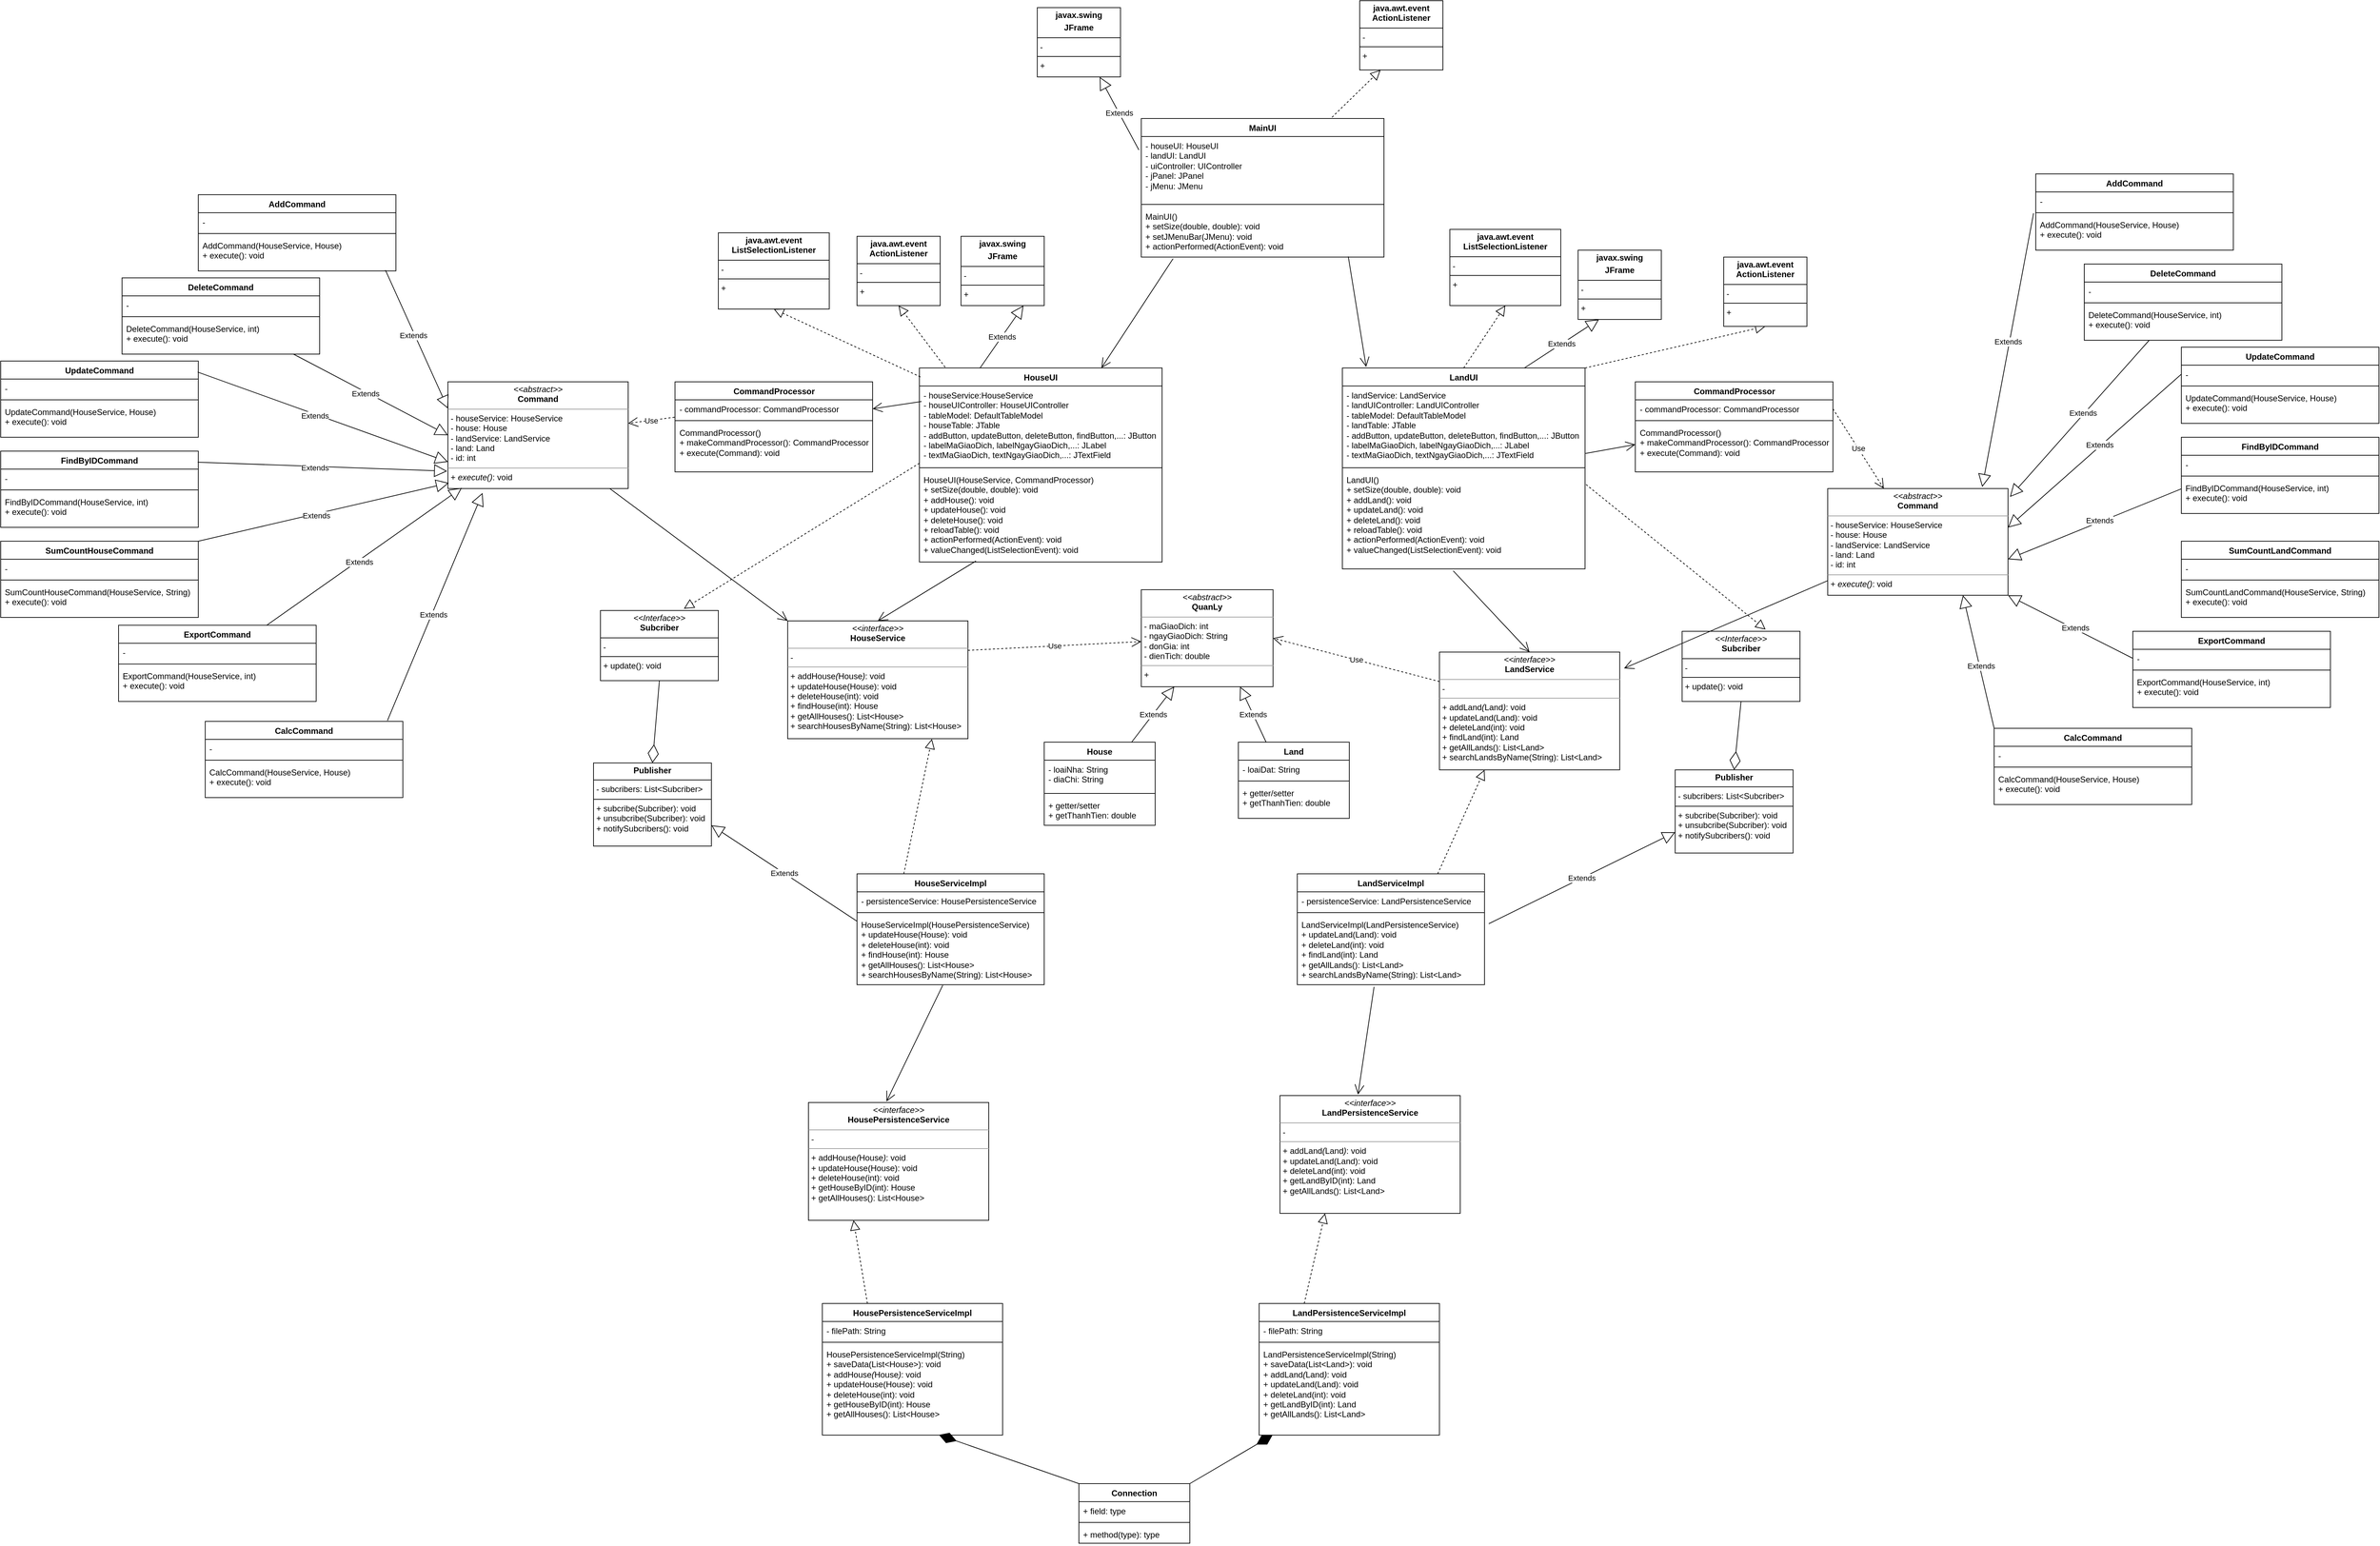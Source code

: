 <mxfile version="21.7.5" type="device" pages="2">
  <diagram name="Page-1" id="HIJ8mtWe8pUWvnPwBqvz">
    <mxGraphModel dx="3277" dy="751" grid="1" gridSize="10" guides="1" tooltips="1" connect="1" arrows="1" fold="1" page="1" pageScale="1" pageWidth="850" pageHeight="1100" math="0" shadow="0">
      <root>
        <mxCell id="0" />
        <mxCell id="1" parent="0" />
        <mxCell id="DMT-dN4wNDoVank6GRrY-1" value="MainUI" style="swimlane;fontStyle=1;align=center;verticalAlign=top;childLayout=stackLayout;horizontal=1;startSize=26;horizontalStack=0;resizeParent=1;resizeParentMax=0;resizeLast=0;collapsible=1;marginBottom=0;whiteSpace=wrap;html=1;" parent="1" vertex="1">
          <mxGeometry x="200" y="210" width="350" height="200" as="geometry" />
        </mxCell>
        <mxCell id="DMT-dN4wNDoVank6GRrY-2" value="- houseUI: HouseUI&lt;br&gt;- landUI: LandUI&lt;br&gt;- uiController: UIController&lt;br&gt;- jPanel: JPanel&lt;br&gt;- jMenu: JMenu" style="text;strokeColor=none;fillColor=none;align=left;verticalAlign=top;spacingLeft=4;spacingRight=4;overflow=hidden;rotatable=0;points=[[0,0.5],[1,0.5]];portConstraint=eastwest;whiteSpace=wrap;html=1;" parent="DMT-dN4wNDoVank6GRrY-1" vertex="1">
          <mxGeometry y="26" width="350" height="94" as="geometry" />
        </mxCell>
        <mxCell id="DMT-dN4wNDoVank6GRrY-3" value="" style="line;strokeWidth=1;fillColor=none;align=left;verticalAlign=middle;spacingTop=-1;spacingLeft=3;spacingRight=3;rotatable=0;labelPosition=right;points=[];portConstraint=eastwest;strokeColor=inherit;" parent="DMT-dN4wNDoVank6GRrY-1" vertex="1">
          <mxGeometry y="120" width="350" height="8" as="geometry" />
        </mxCell>
        <mxCell id="DMT-dN4wNDoVank6GRrY-4" value="MainUI()&lt;br&gt;+ setSize(double, double): void&lt;br&gt;+ setJMenuBar(JMenu): void&lt;br&gt;+&amp;nbsp;actionPerformed(ActionEvent): void" style="text;strokeColor=none;fillColor=none;align=left;verticalAlign=top;spacingLeft=4;spacingRight=4;overflow=hidden;rotatable=0;points=[[0,0.5],[1,0.5]];portConstraint=eastwest;whiteSpace=wrap;html=1;" parent="DMT-dN4wNDoVank6GRrY-1" vertex="1">
          <mxGeometry y="128" width="350" height="72" as="geometry" />
        </mxCell>
        <mxCell id="DMT-dN4wNDoVank6GRrY-17" value="Extends" style="endArrow=block;endSize=16;endFill=0;html=1;rounded=0;exitX=-0.01;exitY=0.206;exitDx=0;exitDy=0;entryX=0.75;entryY=1;entryDx=0;entryDy=0;exitPerimeter=0;" parent="1" source="DMT-dN4wNDoVank6GRrY-2" target="DMT-dN4wNDoVank6GRrY-24" edge="1">
          <mxGeometry width="160" relative="1" as="geometry">
            <mxPoint x="150" y="180" as="sourcePoint" />
            <mxPoint x="178.08" y="156.988" as="targetPoint" />
          </mxGeometry>
        </mxCell>
        <mxCell id="DMT-dN4wNDoVank6GRrY-24" value="&lt;p style=&quot;margin:0px;margin-top:4px;text-align:center;&quot;&gt;&lt;b&gt;javax.swing&lt;/b&gt;&lt;/p&gt;&lt;p style=&quot;margin:0px;margin-top:4px;text-align:center;&quot;&gt;&lt;b&gt;JFrame&lt;/b&gt;&lt;/p&gt;&lt;hr size=&quot;1&quot; style=&quot;border-style:solid;&quot;&gt;&lt;p style=&quot;margin:0px;margin-left:4px;&quot;&gt;-&amp;nbsp;&lt;/p&gt;&lt;hr size=&quot;1&quot; style=&quot;border-style:solid;&quot;&gt;&lt;p style=&quot;margin:0px;margin-left:4px;&quot;&gt;+&amp;nbsp;&lt;/p&gt;" style="verticalAlign=top;align=left;overflow=fill;html=1;whiteSpace=wrap;" parent="1" vertex="1">
          <mxGeometry x="50" y="50" width="120" height="100" as="geometry" />
        </mxCell>
        <mxCell id="8F1XyEU1k7PKuXgPBpiQ-6" value="&lt;p style=&quot;margin:0px;margin-top:4px;text-align:center;&quot;&gt;&lt;b&gt;java.awt.event&lt;br&gt;ActionListener&lt;/b&gt;&lt;/p&gt;&lt;hr size=&quot;1&quot; style=&quot;border-style:solid;&quot;&gt;&lt;p style=&quot;margin:0px;margin-left:4px;&quot;&gt;-&amp;nbsp;&lt;/p&gt;&lt;hr size=&quot;1&quot; style=&quot;border-style:solid;&quot;&gt;&lt;p style=&quot;margin:0px;margin-left:4px;&quot;&gt;+&amp;nbsp;&lt;/p&gt;" style="verticalAlign=top;align=left;overflow=fill;html=1;whiteSpace=wrap;" parent="1" vertex="1">
          <mxGeometry x="515" y="40" width="120" height="100" as="geometry" />
        </mxCell>
        <mxCell id="8F1XyEU1k7PKuXgPBpiQ-9" value="HouseUI" style="swimlane;fontStyle=1;align=center;verticalAlign=top;childLayout=stackLayout;horizontal=1;startSize=26;horizontalStack=0;resizeParent=1;resizeParentMax=0;resizeLast=0;collapsible=1;marginBottom=0;whiteSpace=wrap;html=1;" parent="1" vertex="1">
          <mxGeometry x="-120" y="570" width="350" height="280" as="geometry" />
        </mxCell>
        <mxCell id="8F1XyEU1k7PKuXgPBpiQ-10" value="- houseService:HouseService&lt;br&gt;- houseUIController: HouseUIController&lt;br&gt;-&amp;nbsp;tableModel:&amp;nbsp;DefaultTableModel&lt;br&gt;- houseTable: JTable&lt;br&gt;- addButton, updateButton, deleteButton, findButton,...: JButton&lt;br&gt;- labelMaGiaoDich, labelNgayGiaoDich,...: JLabel&lt;br&gt;- textMaGiaoDich, textNgayGiaoDich,...: JTextField" style="text;strokeColor=none;fillColor=none;align=left;verticalAlign=top;spacingLeft=4;spacingRight=4;overflow=hidden;rotatable=0;points=[[0,0.5],[1,0.5]];portConstraint=eastwest;whiteSpace=wrap;html=1;" parent="8F1XyEU1k7PKuXgPBpiQ-9" vertex="1">
          <mxGeometry y="26" width="350" height="114" as="geometry" />
        </mxCell>
        <mxCell id="8F1XyEU1k7PKuXgPBpiQ-11" value="" style="line;strokeWidth=1;fillColor=none;align=left;verticalAlign=middle;spacingTop=-1;spacingLeft=3;spacingRight=3;rotatable=0;labelPosition=right;points=[];portConstraint=eastwest;strokeColor=inherit;" parent="8F1XyEU1k7PKuXgPBpiQ-9" vertex="1">
          <mxGeometry y="140" width="350" height="8" as="geometry" />
        </mxCell>
        <mxCell id="8F1XyEU1k7PKuXgPBpiQ-12" value="HouseUI(HouseService, CommandProcessor)&lt;br&gt;+ setSize(double, double): void&lt;br&gt;+ addHouse(): void&lt;br&gt;+ updateHouse(): void&lt;br&gt;+ deleteHouse(): void&lt;br&gt;+ reloadTable(): void&lt;br&gt;+&amp;nbsp;actionPerformed(ActionEvent): void&lt;br&gt;+ valueChanged(ListSelectionEvent): void" style="text;strokeColor=none;fillColor=none;align=left;verticalAlign=top;spacingLeft=4;spacingRight=4;overflow=hidden;rotatable=0;points=[[0,0.5],[1,0.5]];portConstraint=eastwest;whiteSpace=wrap;html=1;" parent="8F1XyEU1k7PKuXgPBpiQ-9" vertex="1">
          <mxGeometry y="148" width="350" height="132" as="geometry" />
        </mxCell>
        <mxCell id="8F1XyEU1k7PKuXgPBpiQ-13" value="" style="endArrow=open;endFill=1;endSize=12;html=1;rounded=0;exitX=0.131;exitY=1.031;exitDx=0;exitDy=0;exitPerimeter=0;entryX=0.75;entryY=0;entryDx=0;entryDy=0;" parent="1" source="DMT-dN4wNDoVank6GRrY-4" target="8F1XyEU1k7PKuXgPBpiQ-9" edge="1">
          <mxGeometry width="160" relative="1" as="geometry">
            <mxPoint x="230" y="500" as="sourcePoint" />
            <mxPoint x="390" y="500" as="targetPoint" />
          </mxGeometry>
        </mxCell>
        <mxCell id="8F1XyEU1k7PKuXgPBpiQ-24" value="" style="endArrow=block;dashed=1;endFill=0;endSize=12;html=1;rounded=0;exitX=0.106;exitY=-0.004;exitDx=0;exitDy=0;exitPerimeter=0;entryX=0.5;entryY=1;entryDx=0;entryDy=0;" parent="1" source="8F1XyEU1k7PKuXgPBpiQ-9" target="8F1XyEU1k7PKuXgPBpiQ-40" edge="1">
          <mxGeometry width="160" relative="1" as="geometry">
            <mxPoint x="-279.12" y="568.44" as="sourcePoint" />
            <mxPoint x="-279" y="380" as="targetPoint" />
          </mxGeometry>
        </mxCell>
        <mxCell id="8F1XyEU1k7PKuXgPBpiQ-25" value="LandUI" style="swimlane;fontStyle=1;align=center;verticalAlign=top;childLayout=stackLayout;horizontal=1;startSize=26;horizontalStack=0;resizeParent=1;resizeParentMax=0;resizeLast=0;collapsible=1;marginBottom=0;whiteSpace=wrap;html=1;" parent="1" vertex="1">
          <mxGeometry x="490" y="570" width="350" height="290" as="geometry" />
        </mxCell>
        <mxCell id="8F1XyEU1k7PKuXgPBpiQ-26" value="- landService: LandService&lt;br&gt;- landUIController: LandUIController&lt;br&gt;-&amp;nbsp;tableModel:&amp;nbsp;DefaultTableModel&lt;br&gt;- landTable: JTable&lt;br&gt;- addButton, updateButton, deleteButton, findButton,...: JButton&lt;br&gt;- labelMaGiaoDich, labelNgayGiaoDich,...: JLabel&lt;br&gt;- textMaGiaoDich, textNgayGiaoDich,...: JTextField" style="text;strokeColor=none;fillColor=none;align=left;verticalAlign=top;spacingLeft=4;spacingRight=4;overflow=hidden;rotatable=0;points=[[0,0.5],[1,0.5]];portConstraint=eastwest;whiteSpace=wrap;html=1;" parent="8F1XyEU1k7PKuXgPBpiQ-25" vertex="1">
          <mxGeometry y="26" width="350" height="114" as="geometry" />
        </mxCell>
        <mxCell id="8F1XyEU1k7PKuXgPBpiQ-27" value="" style="line;strokeWidth=1;fillColor=none;align=left;verticalAlign=middle;spacingTop=-1;spacingLeft=3;spacingRight=3;rotatable=0;labelPosition=right;points=[];portConstraint=eastwest;strokeColor=inherit;" parent="8F1XyEU1k7PKuXgPBpiQ-25" vertex="1">
          <mxGeometry y="140" width="350" height="8" as="geometry" />
        </mxCell>
        <mxCell id="8F1XyEU1k7PKuXgPBpiQ-28" value="LandUI()&lt;br&gt;+ setSize(double, double): void&lt;br&gt;+ addLand(): void&lt;br&gt;+ updateLand(): void&lt;br&gt;+ deleteLand(): void&lt;br&gt;+ reloadTable(): void&lt;br&gt;+&amp;nbsp;actionPerformed(ActionEvent): void&lt;br&gt;+ valueChanged(ListSelectionEvent): void" style="text;strokeColor=none;fillColor=none;align=left;verticalAlign=top;spacingLeft=4;spacingRight=4;overflow=hidden;rotatable=0;points=[[0,0.5],[1,0.5]];portConstraint=eastwest;whiteSpace=wrap;html=1;" parent="8F1XyEU1k7PKuXgPBpiQ-25" vertex="1">
          <mxGeometry y="148" width="350" height="142" as="geometry" />
        </mxCell>
        <mxCell id="8F1XyEU1k7PKuXgPBpiQ-35" value="" style="endArrow=block;dashed=1;endFill=0;endSize=12;html=1;rounded=0;exitX=1;exitY=0;exitDx=0;exitDy=0;entryX=0.5;entryY=1;entryDx=0;entryDy=0;" parent="1" source="8F1XyEU1k7PKuXgPBpiQ-25" target="8F1XyEU1k7PKuXgPBpiQ-41" edge="1">
          <mxGeometry width="160" relative="1" as="geometry">
            <mxPoint x="1086.16" y="568.44" as="sourcePoint" />
            <mxPoint x="980" y="340" as="targetPoint" />
          </mxGeometry>
        </mxCell>
        <mxCell id="8F1XyEU1k7PKuXgPBpiQ-36" value="" style="endArrow=open;endFill=1;endSize=12;html=1;rounded=0;exitX=0.853;exitY=0.989;exitDx=0;exitDy=0;exitPerimeter=0;entryX=0.098;entryY=-0.005;entryDx=0;entryDy=0;entryPerimeter=0;" parent="1" source="DMT-dN4wNDoVank6GRrY-4" target="8F1XyEU1k7PKuXgPBpiQ-25" edge="1">
          <mxGeometry width="160" relative="1" as="geometry">
            <mxPoint x="209" y="451" as="sourcePoint" />
            <mxPoint x="123" y="540" as="targetPoint" />
          </mxGeometry>
        </mxCell>
        <mxCell id="8F1XyEU1k7PKuXgPBpiQ-37" value="&lt;p style=&quot;margin:0px;margin-top:4px;text-align:center;&quot;&gt;&lt;i&gt;&amp;lt;&amp;lt;interface&amp;gt;&amp;gt;&lt;/i&gt;&lt;br&gt;&lt;b&gt;HouseService&lt;/b&gt;&lt;br&gt;&lt;/p&gt;&lt;hr size=&quot;1&quot;&gt;&lt;p style=&quot;margin:0px;margin-left:4px;&quot;&gt;-&amp;nbsp;&lt;/p&gt;&lt;hr size=&quot;1&quot;&gt;&lt;p style=&quot;margin:0px;margin-left:4px;&quot;&gt;+&amp;nbsp;addHouse&lt;i style=&quot;background-color: initial;&quot;&gt;(&lt;/i&gt;House&lt;i style=&quot;background-color: initial;&quot;&gt;)&lt;/i&gt;&lt;span style=&quot;background-color: initial;&quot;&gt;: void&lt;br&gt;+&amp;nbsp;&lt;/span&gt;updateHouse(House): void&lt;br&gt;+ deleteHouse(int): void&lt;br&gt;+ findHouse(int): House&lt;br&gt;+ getAllHouses(): List&amp;lt;House&amp;gt;&lt;br&gt;+&amp;nbsp;searchHousesByName(String): List&amp;lt;House&amp;gt;&lt;/p&gt;" style="verticalAlign=top;align=left;overflow=fill;fontSize=12;fontFamily=Helvetica;html=1;whiteSpace=wrap;" parent="1" vertex="1">
          <mxGeometry x="-310" y="935" width="260" height="170" as="geometry" />
        </mxCell>
        <mxCell id="8F1XyEU1k7PKuXgPBpiQ-39" value="" style="endArrow=open;endFill=1;endSize=12;html=1;rounded=0;exitX=0.233;exitY=0.989;exitDx=0;exitDy=0;exitPerimeter=0;entryX=0.5;entryY=0;entryDx=0;entryDy=0;" parent="1" source="8F1XyEU1k7PKuXgPBpiQ-12" target="8F1XyEU1k7PKuXgPBpiQ-37" edge="1">
          <mxGeometry width="160" relative="1" as="geometry">
            <mxPoint x="242" y="452" as="sourcePoint" />
            <mxPoint x="243" y="570" as="targetPoint" />
          </mxGeometry>
        </mxCell>
        <mxCell id="8F1XyEU1k7PKuXgPBpiQ-40" value="&lt;p style=&quot;margin:0px;margin-top:4px;text-align:center;&quot;&gt;&lt;b&gt;java.awt.event&lt;br&gt;ActionListener&lt;/b&gt;&lt;/p&gt;&lt;hr size=&quot;1&quot; style=&quot;border-style:solid;&quot;&gt;&lt;p style=&quot;margin:0px;margin-left:4px;&quot;&gt;-&amp;nbsp;&lt;/p&gt;&lt;hr size=&quot;1&quot; style=&quot;border-style:solid;&quot;&gt;&lt;p style=&quot;margin:0px;margin-left:4px;&quot;&gt;+&amp;nbsp;&lt;/p&gt;" style="verticalAlign=top;align=left;overflow=fill;html=1;whiteSpace=wrap;" parent="1" vertex="1">
          <mxGeometry x="-210" y="380" width="120" height="100" as="geometry" />
        </mxCell>
        <mxCell id="8F1XyEU1k7PKuXgPBpiQ-41" value="&lt;p style=&quot;margin:0px;margin-top:4px;text-align:center;&quot;&gt;&lt;b&gt;java.awt.event&lt;br&gt;ActionListener&lt;/b&gt;&lt;/p&gt;&lt;hr size=&quot;1&quot; style=&quot;border-style:solid;&quot;&gt;&lt;p style=&quot;margin:0px;margin-left:4px;&quot;&gt;-&amp;nbsp;&lt;/p&gt;&lt;hr size=&quot;1&quot; style=&quot;border-style:solid;&quot;&gt;&lt;p style=&quot;margin:0px;margin-left:4px;&quot;&gt;+&amp;nbsp;&lt;/p&gt;" style="verticalAlign=top;align=left;overflow=fill;html=1;whiteSpace=wrap;" parent="1" vertex="1">
          <mxGeometry x="1040" y="410" width="120" height="100" as="geometry" />
        </mxCell>
        <mxCell id="8F1XyEU1k7PKuXgPBpiQ-42" value="&lt;p style=&quot;margin:0px;margin-top:4px;text-align:center;&quot;&gt;&lt;b&gt;javax.swing&lt;/b&gt;&lt;/p&gt;&lt;p style=&quot;margin:0px;margin-top:4px;text-align:center;&quot;&gt;&lt;b&gt;JFrame&lt;/b&gt;&lt;/p&gt;&lt;hr size=&quot;1&quot; style=&quot;border-style:solid;&quot;&gt;&lt;p style=&quot;margin:0px;margin-left:4px;&quot;&gt;-&amp;nbsp;&lt;/p&gt;&lt;hr size=&quot;1&quot; style=&quot;border-style:solid;&quot;&gt;&lt;p style=&quot;margin:0px;margin-left:4px;&quot;&gt;+&amp;nbsp;&lt;/p&gt;" style="verticalAlign=top;align=left;overflow=fill;html=1;whiteSpace=wrap;" parent="1" vertex="1">
          <mxGeometry x="-60" y="380" width="120" height="100" as="geometry" />
        </mxCell>
        <mxCell id="8F1XyEU1k7PKuXgPBpiQ-43" value="Extends" style="endArrow=block;endSize=16;endFill=0;html=1;rounded=0;exitX=0.25;exitY=0;exitDx=0;exitDy=0;entryX=0.75;entryY=1;entryDx=0;entryDy=0;" parent="1" source="8F1XyEU1k7PKuXgPBpiQ-9" target="8F1XyEU1k7PKuXgPBpiQ-42" edge="1">
          <mxGeometry width="160" relative="1" as="geometry">
            <mxPoint x="205" y="234" as="sourcePoint" />
            <mxPoint x="30" y="390" as="targetPoint" />
          </mxGeometry>
        </mxCell>
        <mxCell id="8F1XyEU1k7PKuXgPBpiQ-44" value="&lt;p style=&quot;margin:0px;margin-top:4px;text-align:center;&quot;&gt;&lt;b&gt;javax.swing&lt;/b&gt;&lt;/p&gt;&lt;p style=&quot;margin:0px;margin-top:4px;text-align:center;&quot;&gt;&lt;b&gt;JFrame&lt;/b&gt;&lt;/p&gt;&lt;hr size=&quot;1&quot; style=&quot;border-style:solid;&quot;&gt;&lt;p style=&quot;margin:0px;margin-left:4px;&quot;&gt;-&amp;nbsp;&lt;/p&gt;&lt;hr size=&quot;1&quot; style=&quot;border-style:solid;&quot;&gt;&lt;p style=&quot;margin:0px;margin-left:4px;&quot;&gt;+&amp;nbsp;&lt;/p&gt;" style="verticalAlign=top;align=left;overflow=fill;html=1;whiteSpace=wrap;" parent="1" vertex="1">
          <mxGeometry x="830" y="400" width="120" height="100" as="geometry" />
        </mxCell>
        <mxCell id="8F1XyEU1k7PKuXgPBpiQ-45" value="Extends" style="endArrow=block;endSize=16;endFill=0;html=1;rounded=0;exitX=0.75;exitY=0;exitDx=0;exitDy=0;entryX=0.25;entryY=1;entryDx=0;entryDy=0;" parent="1" source="8F1XyEU1k7PKuXgPBpiQ-25" target="8F1XyEU1k7PKuXgPBpiQ-44" edge="1">
          <mxGeometry width="160" relative="1" as="geometry">
            <mxPoint x="1058" y="530" as="sourcePoint" />
            <mxPoint x="1120" y="350" as="targetPoint" />
          </mxGeometry>
        </mxCell>
        <mxCell id="8F1XyEU1k7PKuXgPBpiQ-46" value="HouseServiceImpl" style="swimlane;fontStyle=1;align=center;verticalAlign=top;childLayout=stackLayout;horizontal=1;startSize=26;horizontalStack=0;resizeParent=1;resizeParentMax=0;resizeLast=0;collapsible=1;marginBottom=0;whiteSpace=wrap;html=1;" parent="1" vertex="1">
          <mxGeometry x="-210" y="1300" width="270" height="160" as="geometry" />
        </mxCell>
        <mxCell id="8F1XyEU1k7PKuXgPBpiQ-47" value="-&amp;nbsp;persistenceService: HousePersistenceService" style="text;strokeColor=none;fillColor=none;align=left;verticalAlign=top;spacingLeft=4;spacingRight=4;overflow=hidden;rotatable=0;points=[[0,0.5],[1,0.5]];portConstraint=eastwest;whiteSpace=wrap;html=1;" parent="8F1XyEU1k7PKuXgPBpiQ-46" vertex="1">
          <mxGeometry y="26" width="270" height="26" as="geometry" />
        </mxCell>
        <mxCell id="8F1XyEU1k7PKuXgPBpiQ-48" value="" style="line;strokeWidth=1;fillColor=none;align=left;verticalAlign=middle;spacingTop=-1;spacingLeft=3;spacingRight=3;rotatable=0;labelPosition=right;points=[];portConstraint=eastwest;strokeColor=inherit;" parent="8F1XyEU1k7PKuXgPBpiQ-46" vertex="1">
          <mxGeometry y="52" width="270" height="8" as="geometry" />
        </mxCell>
        <mxCell id="8F1XyEU1k7PKuXgPBpiQ-49" value="HouseServiceImpl(HousePersistenceService)&lt;br&gt;+&amp;nbsp;updateHouse(House): void&lt;br style=&quot;border-color: var(--border-color);&quot;&gt;+ deleteHouse(int): void&lt;br style=&quot;border-color: var(--border-color);&quot;&gt;+ findHouse(int): House&lt;br style=&quot;border-color: var(--border-color);&quot;&gt;+ getAllHouses(): List&amp;lt;House&amp;gt;&lt;br style=&quot;border-color: var(--border-color);&quot;&gt;+&amp;nbsp;searchHousesByName(String): List&amp;lt;House&amp;gt;" style="text;strokeColor=none;fillColor=none;align=left;verticalAlign=top;spacingLeft=4;spacingRight=4;overflow=hidden;rotatable=0;points=[[0,0.5],[1,0.5]];portConstraint=eastwest;whiteSpace=wrap;html=1;" parent="8F1XyEU1k7PKuXgPBpiQ-46" vertex="1">
          <mxGeometry y="60" width="270" height="100" as="geometry" />
        </mxCell>
        <mxCell id="8F1XyEU1k7PKuXgPBpiQ-50" value="" style="endArrow=block;dashed=1;endFill=0;endSize=12;html=1;rounded=0;exitX=0.25;exitY=0;exitDx=0;exitDy=0;entryX=0.8;entryY=1.002;entryDx=0;entryDy=0;entryPerimeter=0;" parent="1" source="8F1XyEU1k7PKuXgPBpiQ-46" target="8F1XyEU1k7PKuXgPBpiQ-37" edge="1">
          <mxGeometry width="160" relative="1" as="geometry">
            <mxPoint x="1086" y="528" as="sourcePoint" />
            <mxPoint x="1140" y="470" as="targetPoint" />
          </mxGeometry>
        </mxCell>
        <mxCell id="8F1XyEU1k7PKuXgPBpiQ-51" value="&lt;p style=&quot;margin:0px;margin-top:4px;text-align:center;&quot;&gt;&lt;i&gt;&amp;lt;&amp;lt;interface&amp;gt;&amp;gt;&lt;/i&gt;&lt;br&gt;&lt;b&gt;HousePersistenceService&lt;/b&gt;&lt;br&gt;&lt;/p&gt;&lt;hr size=&quot;1&quot;&gt;&lt;p style=&quot;margin:0px;margin-left:4px;&quot;&gt;-&amp;nbsp;&lt;/p&gt;&lt;hr size=&quot;1&quot;&gt;&lt;p style=&quot;margin:0px;margin-left:4px;&quot;&gt;+&amp;nbsp;addHouse&lt;i style=&quot;background-color: initial;&quot;&gt;(&lt;/i&gt;House&lt;i style=&quot;background-color: initial;&quot;&gt;)&lt;/i&gt;&lt;span style=&quot;background-color: initial;&quot;&gt;: void&lt;br&gt;+&amp;nbsp;&lt;/span&gt;updateHouse(House): void&lt;br&gt;+ deleteHouse(int): void&lt;br&gt;+&amp;nbsp;getHouseByID&lt;span style=&quot;background-color: initial;&quot;&gt;(int): House&lt;/span&gt;&lt;/p&gt;&lt;p style=&quot;margin:0px;margin-left:4px;&quot;&gt;+ getAllHouses(): List&amp;lt;House&amp;gt;&lt;br&gt;&lt;/p&gt;" style="verticalAlign=top;align=left;overflow=fill;fontSize=12;fontFamily=Helvetica;html=1;whiteSpace=wrap;" parent="1" vertex="1">
          <mxGeometry x="-280" y="1630" width="260" height="170" as="geometry" />
        </mxCell>
        <mxCell id="8F1XyEU1k7PKuXgPBpiQ-52" value="" style="endArrow=open;endFill=1;endSize=12;html=1;rounded=0;exitX=0.458;exitY=1.008;exitDx=0;exitDy=0;exitPerimeter=0;entryX=0.433;entryY=-0.009;entryDx=0;entryDy=0;entryPerimeter=0;" parent="1" source="8F1XyEU1k7PKuXgPBpiQ-49" target="8F1XyEU1k7PKuXgPBpiQ-51" edge="1">
          <mxGeometry width="160" relative="1" as="geometry">
            <mxPoint x="-28" y="829" as="sourcePoint" />
            <mxPoint x="-40" y="890" as="targetPoint" />
          </mxGeometry>
        </mxCell>
        <mxCell id="8F1XyEU1k7PKuXgPBpiQ-53" value="HousePersistenceServiceImpl" style="swimlane;fontStyle=1;align=center;verticalAlign=top;childLayout=stackLayout;horizontal=1;startSize=26;horizontalStack=0;resizeParent=1;resizeParentMax=0;resizeLast=0;collapsible=1;marginBottom=0;whiteSpace=wrap;html=1;" parent="1" vertex="1">
          <mxGeometry x="-260" y="1920" width="260" height="190" as="geometry" />
        </mxCell>
        <mxCell id="8F1XyEU1k7PKuXgPBpiQ-54" value="- filePath: String" style="text;strokeColor=none;fillColor=none;align=left;verticalAlign=top;spacingLeft=4;spacingRight=4;overflow=hidden;rotatable=0;points=[[0,0.5],[1,0.5]];portConstraint=eastwest;whiteSpace=wrap;html=1;" parent="8F1XyEU1k7PKuXgPBpiQ-53" vertex="1">
          <mxGeometry y="26" width="260" height="26" as="geometry" />
        </mxCell>
        <mxCell id="8F1XyEU1k7PKuXgPBpiQ-55" value="" style="line;strokeWidth=1;fillColor=none;align=left;verticalAlign=middle;spacingTop=-1;spacingLeft=3;spacingRight=3;rotatable=0;labelPosition=right;points=[];portConstraint=eastwest;strokeColor=inherit;" parent="8F1XyEU1k7PKuXgPBpiQ-53" vertex="1">
          <mxGeometry y="52" width="260" height="8" as="geometry" />
        </mxCell>
        <mxCell id="8F1XyEU1k7PKuXgPBpiQ-56" value="HousePersistenceServiceImpl(String)&lt;br&gt;+ saveData(List&amp;lt;House&amp;gt;): void&lt;br&gt;&lt;span style=&quot;background-color: initial;&quot;&gt;+&amp;nbsp;addHouse&lt;/span&gt;&lt;i style=&quot;background-color: initial; border-color: var(--border-color);&quot;&gt;(&lt;/i&gt;&lt;span style=&quot;background-color: initial;&quot;&gt;House&lt;/span&gt;&lt;i style=&quot;background-color: initial; border-color: var(--border-color);&quot;&gt;)&lt;/i&gt;&lt;span style=&quot;background-color: initial;&quot;&gt;: void&lt;br&gt;&lt;/span&gt;&lt;span style=&quot;background-color: initial;&quot;&gt;+&amp;nbsp;updateHouse(House): void&lt;br&gt;&lt;/span&gt;&lt;span style=&quot;background-color: initial;&quot;&gt;+ deleteHouse(int): void&lt;br&gt;&lt;/span&gt;&lt;span style=&quot;background-color: initial;&quot;&gt;+&amp;nbsp;getHouseByID&lt;/span&gt;&lt;span style=&quot;background-color: initial; border-color: var(--border-color);&quot;&gt;(int): House&lt;br&gt;&lt;span style=&quot;background-color: initial;&quot;&gt;+ getAllHouses(): List&amp;lt;House&amp;gt;&lt;/span&gt;&lt;br&gt;&lt;/span&gt;" style="text;strokeColor=none;fillColor=none;align=left;verticalAlign=top;spacingLeft=4;spacingRight=4;overflow=hidden;rotatable=0;points=[[0,0.5],[1,0.5]];portConstraint=eastwest;whiteSpace=wrap;html=1;" parent="8F1XyEU1k7PKuXgPBpiQ-53" vertex="1">
          <mxGeometry y="60" width="260" height="130" as="geometry" />
        </mxCell>
        <mxCell id="8F1XyEU1k7PKuXgPBpiQ-57" value="" style="endArrow=block;dashed=1;endFill=0;endSize=12;html=1;rounded=0;exitX=0.25;exitY=0;exitDx=0;exitDy=0;entryX=0.25;entryY=1;entryDx=0;entryDy=0;" parent="1" source="8F1XyEU1k7PKuXgPBpiQ-53" target="8F1XyEU1k7PKuXgPBpiQ-51" edge="1">
          <mxGeometry width="160" relative="1" as="geometry">
            <mxPoint x="1086" y="1098" as="sourcePoint" />
            <mxPoint x="15" y="1620" as="targetPoint" />
          </mxGeometry>
        </mxCell>
        <mxCell id="8F1XyEU1k7PKuXgPBpiQ-62" value="&lt;p style=&quot;margin:0px;margin-top:4px;text-align:center;&quot;&gt;&lt;i&gt;&amp;lt;&amp;lt;interface&amp;gt;&amp;gt;&lt;/i&gt;&lt;br&gt;&lt;b&gt;LandService&lt;/b&gt;&lt;br&gt;&lt;/p&gt;&lt;hr size=&quot;1&quot;&gt;&lt;p style=&quot;margin:0px;margin-left:4px;&quot;&gt;-&amp;nbsp;&lt;/p&gt;&lt;hr size=&quot;1&quot;&gt;&lt;p style=&quot;margin:0px;margin-left:4px;&quot;&gt;+&amp;nbsp;addLand&lt;i style=&quot;background-color: initial;&quot;&gt;(&lt;/i&gt;&lt;span style=&quot;background-color: initial;&quot;&gt;Land&lt;/span&gt;&lt;i style=&quot;background-color: initial;&quot;&gt;)&lt;/i&gt;&lt;span style=&quot;background-color: initial;&quot;&gt;: void&lt;br&gt;+&amp;nbsp;&lt;/span&gt;updateLand(Land): void&lt;br&gt;+ deleteLand(int): void&lt;br&gt;+ findLand(int): Land&lt;br&gt;+ getAllLands(): List&amp;lt;Land&amp;gt;&lt;br&gt;+&amp;nbsp;searchLandsByName(String): List&amp;lt;Land&amp;gt;&lt;/p&gt;" style="verticalAlign=top;align=left;overflow=fill;fontSize=12;fontFamily=Helvetica;html=1;whiteSpace=wrap;" parent="1" vertex="1">
          <mxGeometry x="630" y="980" width="260" height="170" as="geometry" />
        </mxCell>
        <mxCell id="8F1XyEU1k7PKuXgPBpiQ-63" value="" style="endArrow=open;endFill=1;endSize=12;html=1;rounded=0;exitX=0.457;exitY=1.02;exitDx=0;exitDy=0;exitPerimeter=0;entryX=0.5;entryY=0;entryDx=0;entryDy=0;" parent="1" source="8F1XyEU1k7PKuXgPBpiQ-28" target="8F1XyEU1k7PKuXgPBpiQ-62" edge="1">
          <mxGeometry width="160" relative="1" as="geometry">
            <mxPoint x="712" y="820" as="sourcePoint" />
            <mxPoint x="993" y="571" as="targetPoint" />
          </mxGeometry>
        </mxCell>
        <mxCell id="8F1XyEU1k7PKuXgPBpiQ-64" value="LandServiceImpl" style="swimlane;fontStyle=1;align=center;verticalAlign=top;childLayout=stackLayout;horizontal=1;startSize=26;horizontalStack=0;resizeParent=1;resizeParentMax=0;resizeLast=0;collapsible=1;marginBottom=0;whiteSpace=wrap;html=1;" parent="1" vertex="1">
          <mxGeometry x="425" y="1300" width="270" height="160" as="geometry" />
        </mxCell>
        <mxCell id="8F1XyEU1k7PKuXgPBpiQ-65" value="-&amp;nbsp;persistenceService: LandPersistenceService" style="text;strokeColor=none;fillColor=none;align=left;verticalAlign=top;spacingLeft=4;spacingRight=4;overflow=hidden;rotatable=0;points=[[0,0.5],[1,0.5]];portConstraint=eastwest;whiteSpace=wrap;html=1;" parent="8F1XyEU1k7PKuXgPBpiQ-64" vertex="1">
          <mxGeometry y="26" width="270" height="26" as="geometry" />
        </mxCell>
        <mxCell id="8F1XyEU1k7PKuXgPBpiQ-66" value="" style="line;strokeWidth=1;fillColor=none;align=left;verticalAlign=middle;spacingTop=-1;spacingLeft=3;spacingRight=3;rotatable=0;labelPosition=right;points=[];portConstraint=eastwest;strokeColor=inherit;" parent="8F1XyEU1k7PKuXgPBpiQ-64" vertex="1">
          <mxGeometry y="52" width="270" height="8" as="geometry" />
        </mxCell>
        <mxCell id="8F1XyEU1k7PKuXgPBpiQ-67" value="LandServiceImpl(LandPersistenceService)&lt;br&gt;+&amp;nbsp;updateLand(Land): void&lt;br style=&quot;border-color: var(--border-color);&quot;&gt;+ deleteLand(int): void&lt;br style=&quot;border-color: var(--border-color);&quot;&gt;+ findLand(int): Land&lt;br style=&quot;border-color: var(--border-color);&quot;&gt;+ getAllLands(): List&amp;lt;Land&amp;gt;&lt;br style=&quot;border-color: var(--border-color);&quot;&gt;+&amp;nbsp;searchLandsByName(String): List&amp;lt;Land&amp;gt;" style="text;strokeColor=none;fillColor=none;align=left;verticalAlign=top;spacingLeft=4;spacingRight=4;overflow=hidden;rotatable=0;points=[[0,0.5],[1,0.5]];portConstraint=eastwest;whiteSpace=wrap;html=1;" parent="8F1XyEU1k7PKuXgPBpiQ-64" vertex="1">
          <mxGeometry y="60" width="270" height="100" as="geometry" />
        </mxCell>
        <mxCell id="8F1XyEU1k7PKuXgPBpiQ-68" value="" style="endArrow=block;dashed=1;endFill=0;endSize=12;html=1;rounded=0;exitX=0.75;exitY=0;exitDx=0;exitDy=0;entryX=0.25;entryY=1;entryDx=0;entryDy=0;" parent="1" source="8F1XyEU1k7PKuXgPBpiQ-64" target="8F1XyEU1k7PKuXgPBpiQ-62" edge="1">
          <mxGeometry width="160" relative="1" as="geometry">
            <mxPoint x="1836" y="529" as="sourcePoint" />
            <mxPoint x="1890" y="471" as="targetPoint" />
          </mxGeometry>
        </mxCell>
        <mxCell id="8F1XyEU1k7PKuXgPBpiQ-69" value="&lt;p style=&quot;margin:0px;margin-top:4px;text-align:center;&quot;&gt;&lt;i&gt;&amp;lt;&amp;lt;interface&amp;gt;&amp;gt;&lt;/i&gt;&lt;br&gt;&lt;b&gt;LandPersistenceService&lt;/b&gt;&lt;br&gt;&lt;/p&gt;&lt;hr size=&quot;1&quot;&gt;&lt;p style=&quot;margin:0px;margin-left:4px;&quot;&gt;-&amp;nbsp;&lt;/p&gt;&lt;hr size=&quot;1&quot;&gt;&lt;p style=&quot;margin:0px;margin-left:4px;&quot;&gt;+&amp;nbsp;addLand&lt;i style=&quot;background-color: initial;&quot;&gt;(&lt;/i&gt;Land&lt;i style=&quot;background-color: initial;&quot;&gt;)&lt;/i&gt;&lt;span style=&quot;background-color: initial;&quot;&gt;: void&lt;br&gt;+&amp;nbsp;&lt;/span&gt;updateLand(Land): void&lt;br&gt;+ deleteLand(int): void&lt;br&gt;+&amp;nbsp;getLandByID&lt;span style=&quot;background-color: initial;&quot;&gt;(int): Land&lt;/span&gt;&lt;/p&gt;&lt;p style=&quot;margin:0px;margin-left:4px;&quot;&gt;+ getAllLands(): List&amp;lt;Land&amp;gt;&lt;br&gt;&lt;/p&gt;" style="verticalAlign=top;align=left;overflow=fill;fontSize=12;fontFamily=Helvetica;html=1;whiteSpace=wrap;" parent="1" vertex="1">
          <mxGeometry x="400" y="1620" width="260" height="170" as="geometry" />
        </mxCell>
        <mxCell id="8F1XyEU1k7PKuXgPBpiQ-70" value="" style="endArrow=open;endFill=1;endSize=12;html=1;rounded=0;exitX=0.41;exitY=1.032;exitDx=0;exitDy=0;exitPerimeter=0;entryX=0.433;entryY=-0.009;entryDx=0;entryDy=0;entryPerimeter=0;" parent="1" source="8F1XyEU1k7PKuXgPBpiQ-67" target="8F1XyEU1k7PKuXgPBpiQ-69" edge="1">
          <mxGeometry width="160" relative="1" as="geometry">
            <mxPoint x="722" y="830" as="sourcePoint" />
            <mxPoint x="710" y="891" as="targetPoint" />
          </mxGeometry>
        </mxCell>
        <mxCell id="8F1XyEU1k7PKuXgPBpiQ-71" value="LandPersistenceServiceImpl" style="swimlane;fontStyle=1;align=center;verticalAlign=top;childLayout=stackLayout;horizontal=1;startSize=26;horizontalStack=0;resizeParent=1;resizeParentMax=0;resizeLast=0;collapsible=1;marginBottom=0;whiteSpace=wrap;html=1;" parent="1" vertex="1">
          <mxGeometry x="370" y="1920" width="260" height="190" as="geometry" />
        </mxCell>
        <mxCell id="8F1XyEU1k7PKuXgPBpiQ-72" value="- filePath: String" style="text;strokeColor=none;fillColor=none;align=left;verticalAlign=top;spacingLeft=4;spacingRight=4;overflow=hidden;rotatable=0;points=[[0,0.5],[1,0.5]];portConstraint=eastwest;whiteSpace=wrap;html=1;" parent="8F1XyEU1k7PKuXgPBpiQ-71" vertex="1">
          <mxGeometry y="26" width="260" height="26" as="geometry" />
        </mxCell>
        <mxCell id="8F1XyEU1k7PKuXgPBpiQ-73" value="" style="line;strokeWidth=1;fillColor=none;align=left;verticalAlign=middle;spacingTop=-1;spacingLeft=3;spacingRight=3;rotatable=0;labelPosition=right;points=[];portConstraint=eastwest;strokeColor=inherit;" parent="8F1XyEU1k7PKuXgPBpiQ-71" vertex="1">
          <mxGeometry y="52" width="260" height="8" as="geometry" />
        </mxCell>
        <mxCell id="8F1XyEU1k7PKuXgPBpiQ-74" value="LandPersistenceServiceImpl(String)&lt;br&gt;+ saveData(List&amp;lt;Land&amp;gt;): void&lt;br&gt;&lt;span style=&quot;background-color: initial;&quot;&gt;+&amp;nbsp;addLand&lt;/span&gt;&lt;i style=&quot;background-color: initial; border-color: var(--border-color);&quot;&gt;(&lt;/i&gt;&lt;span style=&quot;background-color: initial; border-color: var(--border-color);&quot;&gt;Land&lt;/span&gt;&lt;i style=&quot;background-color: initial; border-color: var(--border-color);&quot;&gt;)&lt;/i&gt;&lt;span style=&quot;background-color: initial;&quot;&gt;: void&lt;br&gt;&lt;/span&gt;&lt;span style=&quot;background-color: initial;&quot;&gt;+&amp;nbsp;updateLand(Land): void&lt;br&gt;&lt;/span&gt;&lt;span style=&quot;background-color: initial;&quot;&gt;+ deleteLand(int): void&lt;br&gt;&lt;/span&gt;&lt;span style=&quot;background-color: initial;&quot;&gt;+&amp;nbsp;getLandByID&lt;/span&gt;&lt;span style=&quot;background-color: initial; border-color: var(--border-color);&quot;&gt;(int): Land&lt;br&gt;&lt;span style=&quot;background-color: initial;&quot;&gt;+ getAllLands(): List&amp;lt;Land&amp;gt;&lt;/span&gt;&lt;br&gt;&lt;/span&gt;" style="text;strokeColor=none;fillColor=none;align=left;verticalAlign=top;spacingLeft=4;spacingRight=4;overflow=hidden;rotatable=0;points=[[0,0.5],[1,0.5]];portConstraint=eastwest;whiteSpace=wrap;html=1;" parent="8F1XyEU1k7PKuXgPBpiQ-71" vertex="1">
          <mxGeometry y="60" width="260" height="130" as="geometry" />
        </mxCell>
        <mxCell id="8F1XyEU1k7PKuXgPBpiQ-75" value="" style="endArrow=block;dashed=1;endFill=0;endSize=12;html=1;rounded=0;exitX=0.25;exitY=0;exitDx=0;exitDy=0;entryX=0.25;entryY=1;entryDx=0;entryDy=0;" parent="1" source="8F1XyEU1k7PKuXgPBpiQ-71" target="8F1XyEU1k7PKuXgPBpiQ-69" edge="1">
          <mxGeometry width="160" relative="1" as="geometry">
            <mxPoint x="1836" y="1099" as="sourcePoint" />
            <mxPoint x="765" y="1621" as="targetPoint" />
          </mxGeometry>
        </mxCell>
        <mxCell id="jqKUpd696BWljWw7io7Z-1" value="Connection" style="swimlane;fontStyle=1;align=center;verticalAlign=top;childLayout=stackLayout;horizontal=1;startSize=26;horizontalStack=0;resizeParent=1;resizeParentMax=0;resizeLast=0;collapsible=1;marginBottom=0;whiteSpace=wrap;html=1;" parent="1" vertex="1">
          <mxGeometry x="110" y="2180" width="160" height="86" as="geometry" />
        </mxCell>
        <mxCell id="jqKUpd696BWljWw7io7Z-2" value="+ field: type" style="text;strokeColor=none;fillColor=none;align=left;verticalAlign=top;spacingLeft=4;spacingRight=4;overflow=hidden;rotatable=0;points=[[0,0.5],[1,0.5]];portConstraint=eastwest;whiteSpace=wrap;html=1;" parent="jqKUpd696BWljWw7io7Z-1" vertex="1">
          <mxGeometry y="26" width="160" height="26" as="geometry" />
        </mxCell>
        <mxCell id="jqKUpd696BWljWw7io7Z-3" value="" style="line;strokeWidth=1;fillColor=none;align=left;verticalAlign=middle;spacingTop=-1;spacingLeft=3;spacingRight=3;rotatable=0;labelPosition=right;points=[];portConstraint=eastwest;strokeColor=inherit;" parent="jqKUpd696BWljWw7io7Z-1" vertex="1">
          <mxGeometry y="52" width="160" height="8" as="geometry" />
        </mxCell>
        <mxCell id="jqKUpd696BWljWw7io7Z-4" value="+ method(type): type" style="text;strokeColor=none;fillColor=none;align=left;verticalAlign=top;spacingLeft=4;spacingRight=4;overflow=hidden;rotatable=0;points=[[0,0.5],[1,0.5]];portConstraint=eastwest;whiteSpace=wrap;html=1;" parent="jqKUpd696BWljWw7io7Z-1" vertex="1">
          <mxGeometry y="60" width="160" height="26" as="geometry" />
        </mxCell>
        <mxCell id="jqKUpd696BWljWw7io7Z-5" value="" style="endArrow=diamondThin;endFill=1;endSize=24;html=1;rounded=0;exitX=1;exitY=0;exitDx=0;exitDy=0;" parent="1" source="jqKUpd696BWljWw7io7Z-1" target="8F1XyEU1k7PKuXgPBpiQ-74" edge="1">
          <mxGeometry width="160" relative="1" as="geometry">
            <mxPoint x="-50" y="2020" as="sourcePoint" />
            <mxPoint x="130" y="2030" as="targetPoint" />
          </mxGeometry>
        </mxCell>
        <mxCell id="jqKUpd696BWljWw7io7Z-6" value="AddCommand" style="swimlane;fontStyle=1;align=center;verticalAlign=top;childLayout=stackLayout;horizontal=1;startSize=26;horizontalStack=0;resizeParent=1;resizeParentMax=0;resizeLast=0;collapsible=1;marginBottom=0;whiteSpace=wrap;html=1;" parent="1" vertex="1">
          <mxGeometry x="-1160" y="320" width="285" height="110" as="geometry" />
        </mxCell>
        <mxCell id="jqKUpd696BWljWw7io7Z-7" value="-&amp;nbsp;" style="text;strokeColor=none;fillColor=none;align=left;verticalAlign=top;spacingLeft=4;spacingRight=4;overflow=hidden;rotatable=0;points=[[0,0.5],[1,0.5]];portConstraint=eastwest;whiteSpace=wrap;html=1;" parent="jqKUpd696BWljWw7io7Z-6" vertex="1">
          <mxGeometry y="26" width="285" height="26" as="geometry" />
        </mxCell>
        <mxCell id="jqKUpd696BWljWw7io7Z-8" value="" style="line;strokeWidth=1;fillColor=none;align=left;verticalAlign=middle;spacingTop=-1;spacingLeft=3;spacingRight=3;rotatable=0;labelPosition=right;points=[];portConstraint=eastwest;strokeColor=inherit;" parent="jqKUpd696BWljWw7io7Z-6" vertex="1">
          <mxGeometry y="52" width="285" height="8" as="geometry" />
        </mxCell>
        <mxCell id="jqKUpd696BWljWw7io7Z-9" value="AddCommand(HouseService, House)&lt;br&gt;+ execute(): void" style="text;strokeColor=none;fillColor=none;align=left;verticalAlign=top;spacingLeft=4;spacingRight=4;overflow=hidden;rotatable=0;points=[[0,0.5],[1,0.5]];portConstraint=eastwest;whiteSpace=wrap;html=1;" parent="jqKUpd696BWljWw7io7Z-6" vertex="1">
          <mxGeometry y="60" width="285" height="50" as="geometry" />
        </mxCell>
        <mxCell id="jqKUpd696BWljWw7io7Z-10" value="&lt;p style=&quot;margin:0px;margin-top:4px;text-align:center;&quot;&gt;&lt;i&gt;&amp;lt;&amp;lt;abstract&amp;gt;&amp;gt;&lt;/i&gt;&lt;br&gt;&lt;b&gt;Command&lt;/b&gt;&lt;br&gt;&lt;/p&gt;&lt;hr size=&quot;1&quot;&gt;&lt;p style=&quot;margin:0px;margin-left:4px;&quot;&gt;- houseService: HouseService&lt;br&gt;- house: House&lt;br&gt;- landService: LandService&lt;br&gt;- land: Land&lt;br&gt;- id: int&lt;/p&gt;&lt;hr size=&quot;1&quot;&gt;&lt;p style=&quot;margin:0px;margin-left:4px;&quot;&gt;+ &lt;i&gt;execute()&lt;/i&gt;: void&lt;/p&gt;" style="verticalAlign=top;align=left;overflow=fill;fontSize=12;fontFamily=Helvetica;html=1;whiteSpace=wrap;" parent="1" vertex="1">
          <mxGeometry x="-800" y="590" width="260" height="154" as="geometry" />
        </mxCell>
        <mxCell id="jqKUpd696BWljWw7io7Z-11" value="" style="endArrow=block;endSize=16;endFill=0;html=1;rounded=0;exitX=0.947;exitY=0.977;exitDx=0;exitDy=0;entryX=0;entryY=0.25;entryDx=0;entryDy=0;exitPerimeter=0;" parent="1" source="jqKUpd696BWljWw7io7Z-9" target="jqKUpd696BWljWw7io7Z-10" edge="1">
          <mxGeometry x="-1" y="-496" width="160" relative="1" as="geometry">
            <mxPoint x="-1003.5" y="890" as="sourcePoint" />
            <mxPoint x="-1112.5" y="877" as="targetPoint" />
            <mxPoint x="402" y="310" as="offset" />
          </mxGeometry>
        </mxCell>
        <mxCell id="jqKUpd696BWljWw7io7Z-12" value="Extends" style="edgeLabel;html=1;align=center;verticalAlign=middle;resizable=0;points=[];" parent="jqKUpd696BWljWw7io7Z-11" vertex="1" connectable="0">
          <mxGeometry x="-0.062" y="-2" relative="1" as="geometry">
            <mxPoint as="offset" />
          </mxGeometry>
        </mxCell>
        <mxCell id="jqKUpd696BWljWw7io7Z-13" value="DeleteCommand" style="swimlane;fontStyle=1;align=center;verticalAlign=top;childLayout=stackLayout;horizontal=1;startSize=26;horizontalStack=0;resizeParent=1;resizeParentMax=0;resizeLast=0;collapsible=1;marginBottom=0;whiteSpace=wrap;html=1;" parent="1" vertex="1">
          <mxGeometry x="-1270" y="440" width="285" height="110" as="geometry" />
        </mxCell>
        <mxCell id="jqKUpd696BWljWw7io7Z-14" value="-&amp;nbsp;" style="text;strokeColor=none;fillColor=none;align=left;verticalAlign=top;spacingLeft=4;spacingRight=4;overflow=hidden;rotatable=0;points=[[0,0.5],[1,0.5]];portConstraint=eastwest;whiteSpace=wrap;html=1;" parent="jqKUpd696BWljWw7io7Z-13" vertex="1">
          <mxGeometry y="26" width="285" height="26" as="geometry" />
        </mxCell>
        <mxCell id="jqKUpd696BWljWw7io7Z-15" value="" style="line;strokeWidth=1;fillColor=none;align=left;verticalAlign=middle;spacingTop=-1;spacingLeft=3;spacingRight=3;rotatable=0;labelPosition=right;points=[];portConstraint=eastwest;strokeColor=inherit;" parent="jqKUpd696BWljWw7io7Z-13" vertex="1">
          <mxGeometry y="52" width="285" height="8" as="geometry" />
        </mxCell>
        <mxCell id="jqKUpd696BWljWw7io7Z-16" value="DeleteCommand(HouseService, int)&lt;br&gt;+ execute(): void" style="text;strokeColor=none;fillColor=none;align=left;verticalAlign=top;spacingLeft=4;spacingRight=4;overflow=hidden;rotatable=0;points=[[0,0.5],[1,0.5]];portConstraint=eastwest;whiteSpace=wrap;html=1;" parent="jqKUpd696BWljWw7io7Z-13" vertex="1">
          <mxGeometry y="60" width="285" height="50" as="geometry" />
        </mxCell>
        <mxCell id="jqKUpd696BWljWw7io7Z-17" value="FindByIDCommand" style="swimlane;fontStyle=1;align=center;verticalAlign=top;childLayout=stackLayout;horizontal=1;startSize=26;horizontalStack=0;resizeParent=1;resizeParentMax=0;resizeLast=0;collapsible=1;marginBottom=0;whiteSpace=wrap;html=1;" parent="1" vertex="1">
          <mxGeometry x="-1445" y="690" width="285" height="110" as="geometry" />
        </mxCell>
        <mxCell id="jqKUpd696BWljWw7io7Z-18" value="-&amp;nbsp;" style="text;strokeColor=none;fillColor=none;align=left;verticalAlign=top;spacingLeft=4;spacingRight=4;overflow=hidden;rotatable=0;points=[[0,0.5],[1,0.5]];portConstraint=eastwest;whiteSpace=wrap;html=1;" parent="jqKUpd696BWljWw7io7Z-17" vertex="1">
          <mxGeometry y="26" width="285" height="26" as="geometry" />
        </mxCell>
        <mxCell id="jqKUpd696BWljWw7io7Z-19" value="" style="line;strokeWidth=1;fillColor=none;align=left;verticalAlign=middle;spacingTop=-1;spacingLeft=3;spacingRight=3;rotatable=0;labelPosition=right;points=[];portConstraint=eastwest;strokeColor=inherit;" parent="jqKUpd696BWljWw7io7Z-17" vertex="1">
          <mxGeometry y="52" width="285" height="8" as="geometry" />
        </mxCell>
        <mxCell id="jqKUpd696BWljWw7io7Z-20" value="FindByIDCommand(HouseService, int)&lt;br&gt;+ execute(): void" style="text;strokeColor=none;fillColor=none;align=left;verticalAlign=top;spacingLeft=4;spacingRight=4;overflow=hidden;rotatable=0;points=[[0,0.5],[1,0.5]];portConstraint=eastwest;whiteSpace=wrap;html=1;" parent="jqKUpd696BWljWw7io7Z-17" vertex="1">
          <mxGeometry y="60" width="285" height="50" as="geometry" />
        </mxCell>
        <mxCell id="jqKUpd696BWljWw7io7Z-21" value="" style="endArrow=block;endSize=16;endFill=0;html=1;rounded=0;entryX=0;entryY=0.5;entryDx=0;entryDy=0;" parent="1" source="jqKUpd696BWljWw7io7Z-13" target="jqKUpd696BWljWw7io7Z-10" edge="1">
          <mxGeometry x="-1" y="-496" width="160" relative="1" as="geometry">
            <mxPoint x="-1085.5" y="907" as="sourcePoint" />
            <mxPoint x="-511" y="708" as="targetPoint" />
            <mxPoint x="402" y="310" as="offset" />
          </mxGeometry>
        </mxCell>
        <mxCell id="jqKUpd696BWljWw7io7Z-22" value="Extends" style="edgeLabel;html=1;align=center;verticalAlign=middle;resizable=0;points=[];" parent="jqKUpd696BWljWw7io7Z-21" vertex="1" connectable="0">
          <mxGeometry x="-0.062" y="-2" relative="1" as="geometry">
            <mxPoint as="offset" />
          </mxGeometry>
        </mxCell>
        <mxCell id="jqKUpd696BWljWw7io7Z-23" value="" style="endArrow=block;endSize=16;endFill=0;html=1;rounded=0;exitX=0.997;exitY=0.145;exitDx=0;exitDy=0;entryX=-0.005;entryY=0.837;entryDx=0;entryDy=0;exitPerimeter=0;entryPerimeter=0;" parent="1" source="jqKUpd696BWljWw7io7Z-17" target="jqKUpd696BWljWw7io7Z-10" edge="1">
          <mxGeometry x="-1" y="-496" width="160" relative="1" as="geometry">
            <mxPoint x="-1082.5" y="1013" as="sourcePoint" />
            <mxPoint x="-1158.5" y="1012" as="targetPoint" />
            <mxPoint x="402" y="310" as="offset" />
          </mxGeometry>
        </mxCell>
        <mxCell id="jqKUpd696BWljWw7io7Z-24" value="Extends" style="edgeLabel;html=1;align=center;verticalAlign=middle;resizable=0;points=[];" parent="jqKUpd696BWljWw7io7Z-23" vertex="1" connectable="0">
          <mxGeometry x="-0.062" y="-2" relative="1" as="geometry">
            <mxPoint as="offset" />
          </mxGeometry>
        </mxCell>
        <mxCell id="jqKUpd696BWljWw7io7Z-29" value="UpdateCommand" style="swimlane;fontStyle=1;align=center;verticalAlign=top;childLayout=stackLayout;horizontal=1;startSize=26;horizontalStack=0;resizeParent=1;resizeParentMax=0;resizeLast=0;collapsible=1;marginBottom=0;whiteSpace=wrap;html=1;" parent="1" vertex="1">
          <mxGeometry x="-1445" y="560" width="285" height="110" as="geometry" />
        </mxCell>
        <mxCell id="jqKUpd696BWljWw7io7Z-30" value="-&amp;nbsp;" style="text;strokeColor=none;fillColor=none;align=left;verticalAlign=top;spacingLeft=4;spacingRight=4;overflow=hidden;rotatable=0;points=[[0,0.5],[1,0.5]];portConstraint=eastwest;whiteSpace=wrap;html=1;" parent="jqKUpd696BWljWw7io7Z-29" vertex="1">
          <mxGeometry y="26" width="285" height="26" as="geometry" />
        </mxCell>
        <mxCell id="jqKUpd696BWljWw7io7Z-31" value="" style="line;strokeWidth=1;fillColor=none;align=left;verticalAlign=middle;spacingTop=-1;spacingLeft=3;spacingRight=3;rotatable=0;labelPosition=right;points=[];portConstraint=eastwest;strokeColor=inherit;" parent="jqKUpd696BWljWw7io7Z-29" vertex="1">
          <mxGeometry y="52" width="285" height="8" as="geometry" />
        </mxCell>
        <mxCell id="jqKUpd696BWljWw7io7Z-32" value="UpdateCommand(HouseService, House)&lt;br&gt;+ execute(): void" style="text;strokeColor=none;fillColor=none;align=left;verticalAlign=top;spacingLeft=4;spacingRight=4;overflow=hidden;rotatable=0;points=[[0,0.5],[1,0.5]];portConstraint=eastwest;whiteSpace=wrap;html=1;" parent="jqKUpd696BWljWw7io7Z-29" vertex="1">
          <mxGeometry y="60" width="285" height="50" as="geometry" />
        </mxCell>
        <mxCell id="jqKUpd696BWljWw7io7Z-33" value="" style="endArrow=block;endSize=16;endFill=0;html=1;rounded=0;exitX=0.997;exitY=0.145;exitDx=0;exitDy=0;entryX=0;entryY=0.75;entryDx=0;entryDy=0;exitPerimeter=0;" parent="1" source="jqKUpd696BWljWw7io7Z-29" target="jqKUpd696BWljWw7io7Z-10" edge="1">
          <mxGeometry x="-1" y="-496" width="160" relative="1" as="geometry">
            <mxPoint x="-1082.5" y="883" as="sourcePoint" />
            <mxPoint x="-770" y="650" as="targetPoint" />
            <mxPoint x="402" y="310" as="offset" />
          </mxGeometry>
        </mxCell>
        <mxCell id="jqKUpd696BWljWw7io7Z-34" value="Extends" style="edgeLabel;html=1;align=center;verticalAlign=middle;resizable=0;points=[];" parent="jqKUpd696BWljWw7io7Z-33" vertex="1" connectable="0">
          <mxGeometry x="-0.062" y="-2" relative="1" as="geometry">
            <mxPoint as="offset" />
          </mxGeometry>
        </mxCell>
        <mxCell id="jqKUpd696BWljWw7io7Z-36" value="CommandProcessor&lt;br&gt;" style="swimlane;fontStyle=1;align=center;verticalAlign=top;childLayout=stackLayout;horizontal=1;startSize=26;horizontalStack=0;resizeParent=1;resizeParentMax=0;resizeLast=0;collapsible=1;marginBottom=0;whiteSpace=wrap;html=1;" parent="1" vertex="1">
          <mxGeometry x="-472.5" y="590" width="285" height="130" as="geometry" />
        </mxCell>
        <mxCell id="jqKUpd696BWljWw7io7Z-37" value="- commandProcessor: CommandProcessor" style="text;strokeColor=none;fillColor=none;align=left;verticalAlign=top;spacingLeft=4;spacingRight=4;overflow=hidden;rotatable=0;points=[[0,0.5],[1,0.5]];portConstraint=eastwest;whiteSpace=wrap;html=1;" parent="jqKUpd696BWljWw7io7Z-36" vertex="1">
          <mxGeometry y="26" width="285" height="26" as="geometry" />
        </mxCell>
        <mxCell id="jqKUpd696BWljWw7io7Z-38" value="" style="line;strokeWidth=1;fillColor=none;align=left;verticalAlign=middle;spacingTop=-1;spacingLeft=3;spacingRight=3;rotatable=0;labelPosition=right;points=[];portConstraint=eastwest;strokeColor=inherit;" parent="jqKUpd696BWljWw7io7Z-36" vertex="1">
          <mxGeometry y="52" width="285" height="8" as="geometry" />
        </mxCell>
        <mxCell id="jqKUpd696BWljWw7io7Z-39" value="CommandProcessor()&lt;br&gt;+ makeCommandProcessor(): CommandProcessor&lt;br&gt;+ execute(Command): void" style="text;strokeColor=none;fillColor=none;align=left;verticalAlign=top;spacingLeft=4;spacingRight=4;overflow=hidden;rotatable=0;points=[[0,0.5],[1,0.5]];portConstraint=eastwest;whiteSpace=wrap;html=1;" parent="jqKUpd696BWljWw7io7Z-36" vertex="1">
          <mxGeometry y="60" width="285" height="70" as="geometry" />
        </mxCell>
        <mxCell id="jqKUpd696BWljWw7io7Z-40" value="Use" style="endArrow=open;endSize=12;dashed=1;html=1;rounded=0;exitX=-0.002;exitY=0.966;exitDx=0;exitDy=0;exitPerimeter=0;" parent="1" source="jqKUpd696BWljWw7io7Z-37" target="jqKUpd696BWljWw7io7Z-10" edge="1">
          <mxGeometry width="160" relative="1" as="geometry">
            <mxPoint x="-260" y="680" as="sourcePoint" />
            <mxPoint x="-100" y="680" as="targetPoint" />
          </mxGeometry>
        </mxCell>
        <mxCell id="jqKUpd696BWljWw7io7Z-41" value="" style="endArrow=open;endFill=1;endSize=12;html=1;rounded=0;exitX=0.009;exitY=0.196;exitDx=0;exitDy=0;exitPerimeter=0;entryX=1;entryY=0.5;entryDx=0;entryDy=0;" parent="1" source="8F1XyEU1k7PKuXgPBpiQ-10" target="jqKUpd696BWljWw7io7Z-37" edge="1">
          <mxGeometry width="160" relative="1" as="geometry">
            <mxPoint x="-380" y="890" as="sourcePoint" />
            <mxPoint x="-220" y="890" as="targetPoint" />
          </mxGeometry>
        </mxCell>
        <mxCell id="jqKUpd696BWljWw7io7Z-42" value="&lt;p style=&quot;margin:0px;margin-top:4px;text-align:center;&quot;&gt;&lt;i&gt;&amp;lt;&amp;lt;Interface&amp;gt;&amp;gt;&lt;/i&gt;&lt;br&gt;&lt;b&gt;Subcriber&lt;/b&gt;&lt;/p&gt;&lt;hr size=&quot;1&quot; style=&quot;border-style:solid;&quot;&gt;&lt;p style=&quot;margin:0px;margin-left:4px;&quot;&gt;-&amp;nbsp;&lt;/p&gt;&lt;hr size=&quot;1&quot; style=&quot;border-style:solid;&quot;&gt;&lt;p style=&quot;margin:0px;margin-left:4px;&quot;&gt;+ update(): void&lt;/p&gt;" style="verticalAlign=top;align=left;overflow=fill;html=1;whiteSpace=wrap;" parent="1" vertex="1">
          <mxGeometry x="-580" y="920" width="170" height="101.24" as="geometry" />
        </mxCell>
        <mxCell id="jqKUpd696BWljWw7io7Z-43" value="" style="endArrow=block;dashed=1;endFill=0;endSize=12;html=1;rounded=0;entryX=0.708;entryY=-0.025;entryDx=0;entryDy=0;entryPerimeter=0;exitX=0;exitY=0.978;exitDx=0;exitDy=0;exitPerimeter=0;" parent="1" source="8F1XyEU1k7PKuXgPBpiQ-10" target="jqKUpd696BWljWw7io7Z-42" edge="1">
          <mxGeometry width="160" relative="1" as="geometry">
            <mxPoint x="-570" y="880" as="sourcePoint" />
            <mxPoint x="-670" y="937.5" as="targetPoint" />
          </mxGeometry>
        </mxCell>
        <mxCell id="jqKUpd696BWljWw7io7Z-44" value="&lt;p style=&quot;margin:0px;margin-top:4px;text-align:center;&quot;&gt;&lt;b&gt;Publisher&lt;/b&gt;&lt;/p&gt;&lt;hr size=&quot;1&quot; style=&quot;border-style:solid;&quot;&gt;&lt;p style=&quot;margin:0px;margin-left:4px;&quot;&gt;- subcribers: List&amp;lt;Subcriber&amp;gt;&lt;/p&gt;&lt;hr size=&quot;1&quot; style=&quot;border-style:solid;&quot;&gt;&lt;p style=&quot;margin:0px;margin-left:4px;&quot;&gt;+ subcribe(Subcriber): void&lt;br&gt;+ unsubcribe(Subcriber): void&lt;/p&gt;&lt;p style=&quot;margin:0px;margin-left:4px;&quot;&gt;+ notifySubcribers(): void&lt;/p&gt;" style="verticalAlign=top;align=left;overflow=fill;html=1;whiteSpace=wrap;" parent="1" vertex="1">
          <mxGeometry x="-590" y="1140" width="170" height="120" as="geometry" />
        </mxCell>
        <mxCell id="jqKUpd696BWljWw7io7Z-45" value="Extends" style="endArrow=block;endSize=16;endFill=0;html=1;rounded=0;exitX=0.001;exitY=0.086;exitDx=0;exitDy=0;exitPerimeter=0;entryX=1;entryY=0.75;entryDx=0;entryDy=0;" parent="1" source="8F1XyEU1k7PKuXgPBpiQ-49" target="jqKUpd696BWljWw7io7Z-44" edge="1">
          <mxGeometry width="160" relative="1" as="geometry">
            <mxPoint x="-281" y="1140" as="sourcePoint" />
            <mxPoint x="-220" y="1332" as="targetPoint" />
          </mxGeometry>
        </mxCell>
        <mxCell id="jqKUpd696BWljWw7io7Z-46" value="" style="endArrow=diamondThin;endFill=0;endSize=24;html=1;rounded=0;entryX=0.5;entryY=0;entryDx=0;entryDy=0;exitX=0.5;exitY=1;exitDx=0;exitDy=0;" parent="1" source="jqKUpd696BWljWw7io7Z-42" target="jqKUpd696BWljWw7io7Z-44" edge="1">
          <mxGeometry width="160" relative="1" as="geometry">
            <mxPoint x="-740" y="1097" as="sourcePoint" />
            <mxPoint x="-570" y="1117" as="targetPoint" />
          </mxGeometry>
        </mxCell>
        <mxCell id="jqKUpd696BWljWw7io7Z-48" value="" style="endArrow=open;endFill=1;endSize=12;html=1;rounded=0;entryX=0;entryY=0;entryDx=0;entryDy=0;" parent="1" source="jqKUpd696BWljWw7io7Z-10" target="8F1XyEU1k7PKuXgPBpiQ-37" edge="1">
          <mxGeometry width="160" relative="1" as="geometry">
            <mxPoint x="-560" y="830" as="sourcePoint" />
            <mxPoint x="-400" y="830" as="targetPoint" />
          </mxGeometry>
        </mxCell>
        <mxCell id="jqKUpd696BWljWw7io7Z-51" value="" style="endArrow=block;dashed=1;endFill=0;endSize=12;html=1;rounded=0;entryX=0.25;entryY=1;entryDx=0;entryDy=0;exitX=0.786;exitY=-0.009;exitDx=0;exitDy=0;exitPerimeter=0;" parent="1" source="DMT-dN4wNDoVank6GRrY-1" target="8F1XyEU1k7PKuXgPBpiQ-6" edge="1">
          <mxGeometry width="160" relative="1" as="geometry">
            <mxPoint x="560" y="226" as="sourcePoint" />
            <mxPoint x="700" y="150" as="targetPoint" />
          </mxGeometry>
        </mxCell>
        <mxCell id="jqKUpd696BWljWw7io7Z-52" value="" style="endArrow=block;dashed=1;endFill=0;endSize=12;html=1;rounded=0;entryX=0.5;entryY=1;entryDx=0;entryDy=0;exitX=0.004;exitY=0.046;exitDx=0;exitDy=0;exitPerimeter=0;" parent="1" source="8F1XyEU1k7PKuXgPBpiQ-9" target="jqKUpd696BWljWw7io7Z-53" edge="1">
          <mxGeometry width="160" relative="1" as="geometry">
            <mxPoint x="-210" y="600" as="sourcePoint" />
            <mxPoint x="-260" y="360" as="targetPoint" />
          </mxGeometry>
        </mxCell>
        <mxCell id="jqKUpd696BWljWw7io7Z-53" value="&lt;p style=&quot;margin:0px;margin-top:4px;text-align:center;&quot;&gt;&lt;b&gt;java.awt.event&lt;br&gt;&lt;/b&gt;&lt;b&gt;ListSelectionListener&lt;/b&gt;&lt;/p&gt;&lt;hr size=&quot;1&quot; style=&quot;border-style:solid;&quot;&gt;&lt;p style=&quot;margin:0px;margin-left:4px;&quot;&gt;-&amp;nbsp;&lt;/p&gt;&lt;hr size=&quot;1&quot; style=&quot;border-style:solid;&quot;&gt;&lt;p style=&quot;margin:0px;margin-left:4px;&quot;&gt;+&amp;nbsp;&lt;/p&gt;" style="verticalAlign=top;align=left;overflow=fill;html=1;whiteSpace=wrap;" parent="1" vertex="1">
          <mxGeometry x="-410" y="375" width="160" height="110" as="geometry" />
        </mxCell>
        <mxCell id="jqKUpd696BWljWw7io7Z-54" value="&lt;p style=&quot;margin:0px;margin-top:4px;text-align:center;&quot;&gt;&lt;i&gt;&amp;lt;&amp;lt;Interface&amp;gt;&amp;gt;&lt;/i&gt;&lt;br&gt;&lt;b&gt;Subcriber&lt;/b&gt;&lt;/p&gt;&lt;hr size=&quot;1&quot; style=&quot;border-style:solid;&quot;&gt;&lt;p style=&quot;margin:0px;margin-left:4px;&quot;&gt;-&amp;nbsp;&lt;/p&gt;&lt;hr size=&quot;1&quot; style=&quot;border-style:solid;&quot;&gt;&lt;p style=&quot;margin:0px;margin-left:4px;&quot;&gt;+ update(): void&lt;/p&gt;" style="verticalAlign=top;align=left;overflow=fill;html=1;whiteSpace=wrap;" parent="1" vertex="1">
          <mxGeometry x="980" y="950" width="170" height="101.24" as="geometry" />
        </mxCell>
        <mxCell id="jqKUpd696BWljWw7io7Z-55" value="" style="endArrow=block;dashed=1;endFill=0;endSize=12;html=1;rounded=0;entryX=0.708;entryY=-0.025;entryDx=0;entryDy=0;entryPerimeter=0;exitX=1.004;exitY=0.142;exitDx=0;exitDy=0;exitPerimeter=0;" parent="1" source="8F1XyEU1k7PKuXgPBpiQ-28" target="jqKUpd696BWljWw7io7Z-54" edge="1">
          <mxGeometry width="160" relative="1" as="geometry">
            <mxPoint x="1340" y="650" as="sourcePoint" />
            <mxPoint x="790" y="880.5" as="targetPoint" />
          </mxGeometry>
        </mxCell>
        <mxCell id="jqKUpd696BWljWw7io7Z-56" value="&lt;p style=&quot;margin:0px;margin-top:4px;text-align:center;&quot;&gt;&lt;b&gt;Publisher&lt;/b&gt;&lt;/p&gt;&lt;hr size=&quot;1&quot; style=&quot;border-style:solid;&quot;&gt;&lt;p style=&quot;margin:0px;margin-left:4px;&quot;&gt;- subcribers: List&amp;lt;Subcriber&amp;gt;&lt;/p&gt;&lt;hr size=&quot;1&quot; style=&quot;border-style:solid;&quot;&gt;&lt;p style=&quot;margin:0px;margin-left:4px;&quot;&gt;+ subcribe(Subcriber): void&lt;br&gt;+ unsubcribe(Subcriber): void&lt;/p&gt;&lt;p style=&quot;margin:0px;margin-left:4px;&quot;&gt;+ notifySubcribers(): void&lt;/p&gt;" style="verticalAlign=top;align=left;overflow=fill;html=1;whiteSpace=wrap;" parent="1" vertex="1">
          <mxGeometry x="970" y="1150" width="170" height="120" as="geometry" />
        </mxCell>
        <mxCell id="jqKUpd696BWljWw7io7Z-57" value="Extends" style="endArrow=block;endSize=16;endFill=0;html=1;rounded=0;exitX=1.023;exitY=0.12;exitDx=0;exitDy=0;exitPerimeter=0;entryX=0;entryY=0.75;entryDx=0;entryDy=0;" parent="1" source="8F1XyEU1k7PKuXgPBpiQ-67" target="jqKUpd696BWljWw7io7Z-56" edge="1">
          <mxGeometry width="160" relative="1" as="geometry">
            <mxPoint x="1440" y="1182" as="sourcePoint" />
            <mxPoint x="1240" y="1275" as="targetPoint" />
          </mxGeometry>
        </mxCell>
        <mxCell id="jqKUpd696BWljWw7io7Z-58" value="" style="endArrow=diamondThin;endFill=0;endSize=24;html=1;rounded=0;entryX=0.5;entryY=0;entryDx=0;entryDy=0;exitX=0.5;exitY=1;exitDx=0;exitDy=0;" parent="1" source="jqKUpd696BWljWw7io7Z-54" target="jqKUpd696BWljWw7io7Z-56" edge="1">
          <mxGeometry width="160" relative="1" as="geometry">
            <mxPoint x="720" y="1097" as="sourcePoint" />
            <mxPoint x="890" y="1117" as="targetPoint" />
          </mxGeometry>
        </mxCell>
        <mxCell id="jqKUpd696BWljWw7io7Z-60" value="" style="endArrow=block;dashed=1;endFill=0;endSize=12;html=1;rounded=0;entryX=0.5;entryY=1;entryDx=0;entryDy=0;exitX=0.5;exitY=0;exitDx=0;exitDy=0;" parent="1" source="8F1XyEU1k7PKuXgPBpiQ-25" target="jqKUpd696BWljWw7io7Z-61" edge="1">
          <mxGeometry width="160" relative="1" as="geometry">
            <mxPoint x="900" y="510" as="sourcePoint" />
            <mxPoint x="759" y="288" as="targetPoint" />
          </mxGeometry>
        </mxCell>
        <mxCell id="jqKUpd696BWljWw7io7Z-61" value="&lt;p style=&quot;margin:0px;margin-top:4px;text-align:center;&quot;&gt;&lt;b&gt;java.awt.event&lt;br&gt;&lt;/b&gt;&lt;b&gt;ListSelectionListener&lt;/b&gt;&lt;/p&gt;&lt;hr size=&quot;1&quot; style=&quot;border-style:solid;&quot;&gt;&lt;p style=&quot;margin:0px;margin-left:4px;&quot;&gt;-&amp;nbsp;&lt;/p&gt;&lt;hr size=&quot;1&quot; style=&quot;border-style:solid;&quot;&gt;&lt;p style=&quot;margin:0px;margin-left:4px;&quot;&gt;+&amp;nbsp;&lt;/p&gt;" style="verticalAlign=top;align=left;overflow=fill;html=1;whiteSpace=wrap;" parent="1" vertex="1">
          <mxGeometry x="645" y="370" width="160" height="110" as="geometry" />
        </mxCell>
        <mxCell id="jqKUpd696BWljWw7io7Z-62" value="AddCommand" style="swimlane;fontStyle=1;align=center;verticalAlign=top;childLayout=stackLayout;horizontal=1;startSize=26;horizontalStack=0;resizeParent=1;resizeParentMax=0;resizeLast=0;collapsible=1;marginBottom=0;whiteSpace=wrap;html=1;" parent="1" vertex="1">
          <mxGeometry x="1490" y="290" width="285" height="110" as="geometry" />
        </mxCell>
        <mxCell id="jqKUpd696BWljWw7io7Z-63" value="-&amp;nbsp;" style="text;strokeColor=none;fillColor=none;align=left;verticalAlign=top;spacingLeft=4;spacingRight=4;overflow=hidden;rotatable=0;points=[[0,0.5],[1,0.5]];portConstraint=eastwest;whiteSpace=wrap;html=1;" parent="jqKUpd696BWljWw7io7Z-62" vertex="1">
          <mxGeometry y="26" width="285" height="26" as="geometry" />
        </mxCell>
        <mxCell id="jqKUpd696BWljWw7io7Z-64" value="" style="line;strokeWidth=1;fillColor=none;align=left;verticalAlign=middle;spacingTop=-1;spacingLeft=3;spacingRight=3;rotatable=0;labelPosition=right;points=[];portConstraint=eastwest;strokeColor=inherit;" parent="jqKUpd696BWljWw7io7Z-62" vertex="1">
          <mxGeometry y="52" width="285" height="8" as="geometry" />
        </mxCell>
        <mxCell id="jqKUpd696BWljWw7io7Z-65" value="AddCommand(HouseService, House)&lt;br&gt;+ execute(): void" style="text;strokeColor=none;fillColor=none;align=left;verticalAlign=top;spacingLeft=4;spacingRight=4;overflow=hidden;rotatable=0;points=[[0,0.5],[1,0.5]];portConstraint=eastwest;whiteSpace=wrap;html=1;" parent="jqKUpd696BWljWw7io7Z-62" vertex="1">
          <mxGeometry y="60" width="285" height="50" as="geometry" />
        </mxCell>
        <mxCell id="jqKUpd696BWljWw7io7Z-66" value="&lt;p style=&quot;margin:0px;margin-top:4px;text-align:center;&quot;&gt;&lt;i&gt;&amp;lt;&amp;lt;abstract&amp;gt;&amp;gt;&lt;/i&gt;&lt;br&gt;&lt;b&gt;Command&lt;/b&gt;&lt;br&gt;&lt;/p&gt;&lt;hr size=&quot;1&quot;&gt;&lt;p style=&quot;margin:0px;margin-left:4px;&quot;&gt;- houseService: HouseService&lt;br&gt;- house: House&lt;br&gt;- landService: LandService&lt;br&gt;- land: Land&lt;br&gt;- id: int&lt;/p&gt;&lt;hr size=&quot;1&quot;&gt;&lt;p style=&quot;margin:0px;margin-left:4px;&quot;&gt;+ &lt;i&gt;execute()&lt;/i&gt;: void&lt;/p&gt;" style="verticalAlign=top;align=left;overflow=fill;fontSize=12;fontFamily=Helvetica;html=1;whiteSpace=wrap;" parent="1" vertex="1">
          <mxGeometry x="1190" y="744" width="260" height="154" as="geometry" />
        </mxCell>
        <mxCell id="jqKUpd696BWljWw7io7Z-67" value="" style="endArrow=block;endSize=16;endFill=0;html=1;rounded=0;exitX=-0.011;exitY=1.183;exitDx=0;exitDy=0;entryX=0.857;entryY=-0.015;entryDx=0;entryDy=0;exitPerimeter=0;entryPerimeter=0;" parent="1" source="jqKUpd696BWljWw7io7Z-63" target="jqKUpd696BWljWw7io7Z-66" edge="1">
          <mxGeometry x="-1" y="-496" width="160" relative="1" as="geometry">
            <mxPoint x="1686.5" y="910" as="sourcePoint" />
            <mxPoint x="1577.5" y="897" as="targetPoint" />
            <mxPoint x="402" y="310" as="offset" />
          </mxGeometry>
        </mxCell>
        <mxCell id="jqKUpd696BWljWw7io7Z-68" value="Extends" style="edgeLabel;html=1;align=center;verticalAlign=middle;resizable=0;points=[];" parent="jqKUpd696BWljWw7io7Z-67" vertex="1" connectable="0">
          <mxGeometry x="-0.062" y="-2" relative="1" as="geometry">
            <mxPoint as="offset" />
          </mxGeometry>
        </mxCell>
        <mxCell id="jqKUpd696BWljWw7io7Z-69" value="DeleteCommand" style="swimlane;fontStyle=1;align=center;verticalAlign=top;childLayout=stackLayout;horizontal=1;startSize=26;horizontalStack=0;resizeParent=1;resizeParentMax=0;resizeLast=0;collapsible=1;marginBottom=0;whiteSpace=wrap;html=1;" parent="1" vertex="1">
          <mxGeometry x="1560" y="420" width="285" height="110" as="geometry" />
        </mxCell>
        <mxCell id="jqKUpd696BWljWw7io7Z-70" value="-&amp;nbsp;" style="text;strokeColor=none;fillColor=none;align=left;verticalAlign=top;spacingLeft=4;spacingRight=4;overflow=hidden;rotatable=0;points=[[0,0.5],[1,0.5]];portConstraint=eastwest;whiteSpace=wrap;html=1;" parent="jqKUpd696BWljWw7io7Z-69" vertex="1">
          <mxGeometry y="26" width="285" height="26" as="geometry" />
        </mxCell>
        <mxCell id="jqKUpd696BWljWw7io7Z-71" value="" style="line;strokeWidth=1;fillColor=none;align=left;verticalAlign=middle;spacingTop=-1;spacingLeft=3;spacingRight=3;rotatable=0;labelPosition=right;points=[];portConstraint=eastwest;strokeColor=inherit;" parent="jqKUpd696BWljWw7io7Z-69" vertex="1">
          <mxGeometry y="52" width="285" height="8" as="geometry" />
        </mxCell>
        <mxCell id="jqKUpd696BWljWw7io7Z-72" value="DeleteCommand(HouseService, int)&lt;br&gt;+ execute(): void" style="text;strokeColor=none;fillColor=none;align=left;verticalAlign=top;spacingLeft=4;spacingRight=4;overflow=hidden;rotatable=0;points=[[0,0.5],[1,0.5]];portConstraint=eastwest;whiteSpace=wrap;html=1;" parent="jqKUpd696BWljWw7io7Z-69" vertex="1">
          <mxGeometry y="60" width="285" height="50" as="geometry" />
        </mxCell>
        <mxCell id="jqKUpd696BWljWw7io7Z-73" value="FindByIDCommand" style="swimlane;fontStyle=1;align=center;verticalAlign=top;childLayout=stackLayout;horizontal=1;startSize=26;horizontalStack=0;resizeParent=1;resizeParentMax=0;resizeLast=0;collapsible=1;marginBottom=0;whiteSpace=wrap;html=1;" parent="1" vertex="1">
          <mxGeometry x="1700" y="670" width="285" height="110" as="geometry" />
        </mxCell>
        <mxCell id="jqKUpd696BWljWw7io7Z-74" value="-&amp;nbsp;" style="text;strokeColor=none;fillColor=none;align=left;verticalAlign=top;spacingLeft=4;spacingRight=4;overflow=hidden;rotatable=0;points=[[0,0.5],[1,0.5]];portConstraint=eastwest;whiteSpace=wrap;html=1;" parent="jqKUpd696BWljWw7io7Z-73" vertex="1">
          <mxGeometry y="26" width="285" height="26" as="geometry" />
        </mxCell>
        <mxCell id="jqKUpd696BWljWw7io7Z-75" value="" style="line;strokeWidth=1;fillColor=none;align=left;verticalAlign=middle;spacingTop=-1;spacingLeft=3;spacingRight=3;rotatable=0;labelPosition=right;points=[];portConstraint=eastwest;strokeColor=inherit;" parent="jqKUpd696BWljWw7io7Z-73" vertex="1">
          <mxGeometry y="52" width="285" height="8" as="geometry" />
        </mxCell>
        <mxCell id="jqKUpd696BWljWw7io7Z-76" value="FindByIDCommand(HouseService, int)&lt;br&gt;+ execute(): void" style="text;strokeColor=none;fillColor=none;align=left;verticalAlign=top;spacingLeft=4;spacingRight=4;overflow=hidden;rotatable=0;points=[[0,0.5],[1,0.5]];portConstraint=eastwest;whiteSpace=wrap;html=1;" parent="jqKUpd696BWljWw7io7Z-73" vertex="1">
          <mxGeometry y="60" width="285" height="50" as="geometry" />
        </mxCell>
        <mxCell id="jqKUpd696BWljWw7io7Z-77" value="" style="endArrow=block;endSize=16;endFill=0;html=1;rounded=0;entryX=1.011;entryY=0.078;entryDx=0;entryDy=0;entryPerimeter=0;" parent="1" source="jqKUpd696BWljWw7io7Z-69" target="jqKUpd696BWljWw7io7Z-66" edge="1">
          <mxGeometry x="-1" y="-496" width="160" relative="1" as="geometry">
            <mxPoint x="1604.5" y="927" as="sourcePoint" />
            <mxPoint x="2179" y="728" as="targetPoint" />
            <mxPoint x="402" y="310" as="offset" />
          </mxGeometry>
        </mxCell>
        <mxCell id="jqKUpd696BWljWw7io7Z-78" value="Extends" style="edgeLabel;html=1;align=center;verticalAlign=middle;resizable=0;points=[];" parent="jqKUpd696BWljWw7io7Z-77" vertex="1" connectable="0">
          <mxGeometry x="-0.062" y="-2" relative="1" as="geometry">
            <mxPoint as="offset" />
          </mxGeometry>
        </mxCell>
        <mxCell id="jqKUpd696BWljWw7io7Z-79" value="" style="endArrow=block;endSize=16;endFill=0;html=1;rounded=0;exitX=0;exitY=0.289;exitDx=0;exitDy=0;entryX=1;entryY=0.662;entryDx=0;entryDy=0;exitPerimeter=0;entryPerimeter=0;" parent="1" source="jqKUpd696BWljWw7io7Z-76" target="jqKUpd696BWljWw7io7Z-66" edge="1">
          <mxGeometry x="-1" y="-496" width="160" relative="1" as="geometry">
            <mxPoint x="1607.5" y="1033" as="sourcePoint" />
            <mxPoint x="1531.5" y="1032" as="targetPoint" />
            <mxPoint x="402" y="310" as="offset" />
          </mxGeometry>
        </mxCell>
        <mxCell id="jqKUpd696BWljWw7io7Z-80" value="Extends" style="edgeLabel;html=1;align=center;verticalAlign=middle;resizable=0;points=[];" parent="jqKUpd696BWljWw7io7Z-79" vertex="1" connectable="0">
          <mxGeometry x="-0.062" y="-2" relative="1" as="geometry">
            <mxPoint as="offset" />
          </mxGeometry>
        </mxCell>
        <mxCell id="jqKUpd696BWljWw7io7Z-81" value="UpdateCommand" style="swimlane;fontStyle=1;align=center;verticalAlign=top;childLayout=stackLayout;horizontal=1;startSize=26;horizontalStack=0;resizeParent=1;resizeParentMax=0;resizeLast=0;collapsible=1;marginBottom=0;whiteSpace=wrap;html=1;" parent="1" vertex="1">
          <mxGeometry x="1700" y="540" width="285" height="110" as="geometry" />
        </mxCell>
        <mxCell id="jqKUpd696BWljWw7io7Z-82" value="-&amp;nbsp;" style="text;strokeColor=none;fillColor=none;align=left;verticalAlign=top;spacingLeft=4;spacingRight=4;overflow=hidden;rotatable=0;points=[[0,0.5],[1,0.5]];portConstraint=eastwest;whiteSpace=wrap;html=1;" parent="jqKUpd696BWljWw7io7Z-81" vertex="1">
          <mxGeometry y="26" width="285" height="26" as="geometry" />
        </mxCell>
        <mxCell id="jqKUpd696BWljWw7io7Z-83" value="" style="line;strokeWidth=1;fillColor=none;align=left;verticalAlign=middle;spacingTop=-1;spacingLeft=3;spacingRight=3;rotatable=0;labelPosition=right;points=[];portConstraint=eastwest;strokeColor=inherit;" parent="jqKUpd696BWljWw7io7Z-81" vertex="1">
          <mxGeometry y="52" width="285" height="8" as="geometry" />
        </mxCell>
        <mxCell id="jqKUpd696BWljWw7io7Z-84" value="UpdateCommand(HouseService, House)&lt;br&gt;+ execute(): void" style="text;strokeColor=none;fillColor=none;align=left;verticalAlign=top;spacingLeft=4;spacingRight=4;overflow=hidden;rotatable=0;points=[[0,0.5],[1,0.5]];portConstraint=eastwest;whiteSpace=wrap;html=1;" parent="jqKUpd696BWljWw7io7Z-81" vertex="1">
          <mxGeometry y="60" width="285" height="50" as="geometry" />
        </mxCell>
        <mxCell id="jqKUpd696BWljWw7io7Z-85" value="" style="endArrow=block;endSize=16;endFill=0;html=1;rounded=0;entryX=1;entryY=0.365;entryDx=0;entryDy=0;exitX=0;exitY=0.5;exitDx=0;exitDy=0;entryPerimeter=0;" parent="1" source="jqKUpd696BWljWw7io7Z-82" target="jqKUpd696BWljWw7io7Z-66" edge="1">
          <mxGeometry x="-1" y="-496" width="160" relative="1" as="geometry">
            <mxPoint x="1607.5" y="903" as="sourcePoint" />
            <mxPoint x="1920" y="670" as="targetPoint" />
            <mxPoint x="402" y="310" as="offset" />
          </mxGeometry>
        </mxCell>
        <mxCell id="jqKUpd696BWljWw7io7Z-86" value="Extends" style="edgeLabel;html=1;align=center;verticalAlign=middle;resizable=0;points=[];" parent="jqKUpd696BWljWw7io7Z-85" vertex="1" connectable="0">
          <mxGeometry x="-0.062" y="-2" relative="1" as="geometry">
            <mxPoint as="offset" />
          </mxGeometry>
        </mxCell>
        <mxCell id="jqKUpd696BWljWw7io7Z-87" value="Use" style="endArrow=open;endSize=12;dashed=1;html=1;rounded=0;exitX=1;exitY=0.5;exitDx=0;exitDy=0;" parent="1" source="jqKUpd696BWljWw7io7Z-90" target="jqKUpd696BWljWw7io7Z-66" edge="1">
          <mxGeometry width="160" relative="1" as="geometry">
            <mxPoint x="1120" y="730" as="sourcePoint" />
            <mxPoint x="2420" y="680" as="targetPoint" />
          </mxGeometry>
        </mxCell>
        <mxCell id="jqKUpd696BWljWw7io7Z-88" value="" style="endArrow=open;endFill=1;endSize=12;html=1;rounded=0;entryX=1.024;entryY=0.138;entryDx=0;entryDy=0;entryPerimeter=0;" parent="1" source="jqKUpd696BWljWw7io7Z-66" target="8F1XyEU1k7PKuXgPBpiQ-62" edge="1">
          <mxGeometry width="160" relative="1" as="geometry">
            <mxPoint x="1960" y="830" as="sourcePoint" />
            <mxPoint x="2350" y="940" as="targetPoint" />
          </mxGeometry>
        </mxCell>
        <mxCell id="jqKUpd696BWljWw7io7Z-89" value="CommandProcessor&lt;br&gt;" style="swimlane;fontStyle=1;align=center;verticalAlign=top;childLayout=stackLayout;horizontal=1;startSize=26;horizontalStack=0;resizeParent=1;resizeParentMax=0;resizeLast=0;collapsible=1;marginBottom=0;whiteSpace=wrap;html=1;" parent="1" vertex="1">
          <mxGeometry x="912.5" y="590" width="285" height="130" as="geometry" />
        </mxCell>
        <mxCell id="jqKUpd696BWljWw7io7Z-90" value="- commandProcessor: CommandProcessor" style="text;strokeColor=none;fillColor=none;align=left;verticalAlign=top;spacingLeft=4;spacingRight=4;overflow=hidden;rotatable=0;points=[[0,0.5],[1,0.5]];portConstraint=eastwest;whiteSpace=wrap;html=1;" parent="jqKUpd696BWljWw7io7Z-89" vertex="1">
          <mxGeometry y="26" width="285" height="26" as="geometry" />
        </mxCell>
        <mxCell id="jqKUpd696BWljWw7io7Z-91" value="" style="line;strokeWidth=1;fillColor=none;align=left;verticalAlign=middle;spacingTop=-1;spacingLeft=3;spacingRight=3;rotatable=0;labelPosition=right;points=[];portConstraint=eastwest;strokeColor=inherit;" parent="jqKUpd696BWljWw7io7Z-89" vertex="1">
          <mxGeometry y="52" width="285" height="8" as="geometry" />
        </mxCell>
        <mxCell id="jqKUpd696BWljWw7io7Z-92" value="CommandProcessor()&lt;br&gt;+ makeCommandProcessor(): CommandProcessor&lt;br&gt;+ execute(Command): void" style="text;strokeColor=none;fillColor=none;align=left;verticalAlign=top;spacingLeft=4;spacingRight=4;overflow=hidden;rotatable=0;points=[[0,0.5],[1,0.5]];portConstraint=eastwest;whiteSpace=wrap;html=1;" parent="jqKUpd696BWljWw7io7Z-89" vertex="1">
          <mxGeometry y="60" width="285" height="70" as="geometry" />
        </mxCell>
        <mxCell id="jqKUpd696BWljWw7io7Z-95" value="" style="endArrow=open;endFill=1;endSize=12;html=1;rounded=0;exitX=1.002;exitY=0.854;exitDx=0;exitDy=0;exitPerimeter=0;" parent="1" source="8F1XyEU1k7PKuXgPBpiQ-26" target="jqKUpd696BWljWw7io7Z-89" edge="1">
          <mxGeometry width="160" relative="1" as="geometry">
            <mxPoint x="660" y="873" as="sourcePoint" />
            <mxPoint x="720" y="951" as="targetPoint" />
          </mxGeometry>
        </mxCell>
        <mxCell id="jqKUpd696BWljWw7io7Z-102" value="" style="endArrow=diamondThin;endFill=1;endSize=24;html=1;rounded=0;exitX=0;exitY=0;exitDx=0;exitDy=0;entryX=0.647;entryY=0.997;entryDx=0;entryDy=0;entryPerimeter=0;" parent="1" source="jqKUpd696BWljWw7io7Z-1" target="8F1XyEU1k7PKuXgPBpiQ-56" edge="1">
          <mxGeometry width="160" relative="1" as="geometry">
            <mxPoint x="400" y="2030" as="sourcePoint" />
            <mxPoint x="503" y="1930" as="targetPoint" />
          </mxGeometry>
        </mxCell>
        <mxCell id="6rIiN9BHhn4Da8iqrhuP-1" value="House" style="swimlane;fontStyle=1;align=center;verticalAlign=top;childLayout=stackLayout;horizontal=1;startSize=26;horizontalStack=0;resizeParent=1;resizeParentMax=0;resizeLast=0;collapsible=1;marginBottom=0;whiteSpace=wrap;html=1;" parent="1" vertex="1">
          <mxGeometry x="60" y="1110" width="160" height="120" as="geometry" />
        </mxCell>
        <mxCell id="6rIiN9BHhn4Da8iqrhuP-2" value="- loaiNha: String&lt;br&gt;- diaChi: String" style="text;strokeColor=none;fillColor=none;align=left;verticalAlign=top;spacingLeft=4;spacingRight=4;overflow=hidden;rotatable=0;points=[[0,0.5],[1,0.5]];portConstraint=eastwest;whiteSpace=wrap;html=1;" parent="6rIiN9BHhn4Da8iqrhuP-1" vertex="1">
          <mxGeometry y="26" width="160" height="44" as="geometry" />
        </mxCell>
        <mxCell id="6rIiN9BHhn4Da8iqrhuP-3" value="" style="line;strokeWidth=1;fillColor=none;align=left;verticalAlign=middle;spacingTop=-1;spacingLeft=3;spacingRight=3;rotatable=0;labelPosition=right;points=[];portConstraint=eastwest;strokeColor=inherit;" parent="6rIiN9BHhn4Da8iqrhuP-1" vertex="1">
          <mxGeometry y="70" width="160" height="8" as="geometry" />
        </mxCell>
        <mxCell id="6rIiN9BHhn4Da8iqrhuP-4" value="+ getter/setter&lt;br&gt;+ getThanhTien: double" style="text;strokeColor=none;fillColor=none;align=left;verticalAlign=top;spacingLeft=4;spacingRight=4;overflow=hidden;rotatable=0;points=[[0,0.5],[1,0.5]];portConstraint=eastwest;whiteSpace=wrap;html=1;" parent="6rIiN9BHhn4Da8iqrhuP-1" vertex="1">
          <mxGeometry y="78" width="160" height="42" as="geometry" />
        </mxCell>
        <mxCell id="6rIiN9BHhn4Da8iqrhuP-6" value="&lt;p style=&quot;margin:0px;margin-top:4px;text-align:center;&quot;&gt;&lt;i&gt;&amp;lt;&amp;lt;abstract&amp;gt;&amp;gt;&lt;/i&gt;&lt;br&gt;&lt;b&gt;QuanLy&lt;/b&gt;&lt;/p&gt;&lt;hr size=&quot;1&quot;&gt;&lt;p style=&quot;margin:0px;margin-left:4px;&quot;&gt;- maGiaoDich: int&lt;/p&gt;&lt;p style=&quot;margin:0px;margin-left:4px;&quot;&gt;- ngayGiaoDich: String&lt;/p&gt;&lt;p style=&quot;margin:0px;margin-left:4px;&quot;&gt;- donGia: int&lt;/p&gt;&lt;p style=&quot;margin:0px;margin-left:4px;&quot;&gt;- dienTich: double&lt;/p&gt;&lt;hr size=&quot;1&quot;&gt;&lt;p style=&quot;margin:0px;margin-left:4px;&quot;&gt;+&amp;nbsp;&lt;/p&gt;" style="verticalAlign=top;align=left;overflow=fill;fontSize=12;fontFamily=Helvetica;html=1;whiteSpace=wrap;" parent="1" vertex="1">
          <mxGeometry x="200" y="890" width="190" height="140" as="geometry" />
        </mxCell>
        <mxCell id="6rIiN9BHhn4Da8iqrhuP-7" value="Extends" style="endArrow=block;endSize=16;endFill=0;html=1;rounded=0;entryX=0.25;entryY=1;entryDx=0;entryDy=0;" parent="1" source="6rIiN9BHhn4Da8iqrhuP-1" target="6rIiN9BHhn4Da8iqrhuP-6" edge="1">
          <mxGeometry width="160" relative="1" as="geometry">
            <mxPoint x="220" y="930" as="sourcePoint" />
            <mxPoint x="380" y="930" as="targetPoint" />
          </mxGeometry>
        </mxCell>
        <mxCell id="6rIiN9BHhn4Da8iqrhuP-8" value="Land" style="swimlane;fontStyle=1;align=center;verticalAlign=top;childLayout=stackLayout;horizontal=1;startSize=26;horizontalStack=0;resizeParent=1;resizeParentMax=0;resizeLast=0;collapsible=1;marginBottom=0;whiteSpace=wrap;html=1;" parent="1" vertex="1">
          <mxGeometry x="340" y="1110" width="160" height="110" as="geometry" />
        </mxCell>
        <mxCell id="6rIiN9BHhn4Da8iqrhuP-9" value="- loaiDat: String" style="text;strokeColor=none;fillColor=none;align=left;verticalAlign=top;spacingLeft=4;spacingRight=4;overflow=hidden;rotatable=0;points=[[0,0.5],[1,0.5]];portConstraint=eastwest;whiteSpace=wrap;html=1;" parent="6rIiN9BHhn4Da8iqrhuP-8" vertex="1">
          <mxGeometry y="26" width="160" height="26" as="geometry" />
        </mxCell>
        <mxCell id="6rIiN9BHhn4Da8iqrhuP-10" value="" style="line;strokeWidth=1;fillColor=none;align=left;verticalAlign=middle;spacingTop=-1;spacingLeft=3;spacingRight=3;rotatable=0;labelPosition=right;points=[];portConstraint=eastwest;strokeColor=inherit;" parent="6rIiN9BHhn4Da8iqrhuP-8" vertex="1">
          <mxGeometry y="52" width="160" height="8" as="geometry" />
        </mxCell>
        <mxCell id="6rIiN9BHhn4Da8iqrhuP-11" value="+ getter/setter&lt;br&gt;+ getThanhTien: double" style="text;strokeColor=none;fillColor=none;align=left;verticalAlign=top;spacingLeft=4;spacingRight=4;overflow=hidden;rotatable=0;points=[[0,0.5],[1,0.5]];portConstraint=eastwest;whiteSpace=wrap;html=1;" parent="6rIiN9BHhn4Da8iqrhuP-8" vertex="1">
          <mxGeometry y="60" width="160" height="50" as="geometry" />
        </mxCell>
        <mxCell id="6rIiN9BHhn4Da8iqrhuP-12" value="Extends" style="endArrow=block;endSize=16;endFill=0;html=1;rounded=0;exitX=0.25;exitY=0;exitDx=0;exitDy=0;entryX=0.75;entryY=1;entryDx=0;entryDy=0;" parent="1" source="6rIiN9BHhn4Da8iqrhuP-8" target="6rIiN9BHhn4Da8iqrhuP-6" edge="1">
          <mxGeometry width="160" relative="1" as="geometry">
            <mxPoint x="206" y="941" as="sourcePoint" />
            <mxPoint x="356" y="994" as="targetPoint" />
          </mxGeometry>
        </mxCell>
        <mxCell id="6rIiN9BHhn4Da8iqrhuP-13" value="Use" style="endArrow=open;endSize=12;dashed=1;html=1;rounded=0;exitX=1;exitY=0.25;exitDx=0;exitDy=0;" parent="1" source="8F1XyEU1k7PKuXgPBpiQ-37" target="6rIiN9BHhn4Da8iqrhuP-6" edge="1">
          <mxGeometry width="160" relative="1" as="geometry">
            <mxPoint x="-320" y="1160" as="sourcePoint" />
            <mxPoint x="-360" y="1360" as="targetPoint" />
          </mxGeometry>
        </mxCell>
        <mxCell id="6rIiN9BHhn4Da8iqrhuP-14" value="SumCountHouseCommand" style="swimlane;fontStyle=1;align=center;verticalAlign=top;childLayout=stackLayout;horizontal=1;startSize=26;horizontalStack=0;resizeParent=1;resizeParentMax=0;resizeLast=0;collapsible=1;marginBottom=0;whiteSpace=wrap;html=1;" parent="1" vertex="1">
          <mxGeometry x="-1445" y="820" width="285" height="110" as="geometry" />
        </mxCell>
        <mxCell id="6rIiN9BHhn4Da8iqrhuP-15" value="-&amp;nbsp;" style="text;strokeColor=none;fillColor=none;align=left;verticalAlign=top;spacingLeft=4;spacingRight=4;overflow=hidden;rotatable=0;points=[[0,0.5],[1,0.5]];portConstraint=eastwest;whiteSpace=wrap;html=1;" parent="6rIiN9BHhn4Da8iqrhuP-14" vertex="1">
          <mxGeometry y="26" width="285" height="26" as="geometry" />
        </mxCell>
        <mxCell id="6rIiN9BHhn4Da8iqrhuP-16" value="" style="line;strokeWidth=1;fillColor=none;align=left;verticalAlign=middle;spacingTop=-1;spacingLeft=3;spacingRight=3;rotatable=0;labelPosition=right;points=[];portConstraint=eastwest;strokeColor=inherit;" parent="6rIiN9BHhn4Da8iqrhuP-14" vertex="1">
          <mxGeometry y="52" width="285" height="8" as="geometry" />
        </mxCell>
        <mxCell id="6rIiN9BHhn4Da8iqrhuP-17" value="SumCountHouseCommand(HouseService, String)&lt;br&gt;+ execute(): void" style="text;strokeColor=none;fillColor=none;align=left;verticalAlign=top;spacingLeft=4;spacingRight=4;overflow=hidden;rotatable=0;points=[[0,0.5],[1,0.5]];portConstraint=eastwest;whiteSpace=wrap;html=1;" parent="6rIiN9BHhn4Da8iqrhuP-14" vertex="1">
          <mxGeometry y="60" width="285" height="50" as="geometry" />
        </mxCell>
        <mxCell id="6rIiN9BHhn4Da8iqrhuP-18" value="ExportCommand" style="swimlane;fontStyle=1;align=center;verticalAlign=top;childLayout=stackLayout;horizontal=1;startSize=26;horizontalStack=0;resizeParent=1;resizeParentMax=0;resizeLast=0;collapsible=1;marginBottom=0;whiteSpace=wrap;html=1;" parent="1" vertex="1">
          <mxGeometry x="-1275" y="941.24" width="285" height="110" as="geometry" />
        </mxCell>
        <mxCell id="6rIiN9BHhn4Da8iqrhuP-19" value="-&amp;nbsp;" style="text;strokeColor=none;fillColor=none;align=left;verticalAlign=top;spacingLeft=4;spacingRight=4;overflow=hidden;rotatable=0;points=[[0,0.5],[1,0.5]];portConstraint=eastwest;whiteSpace=wrap;html=1;" parent="6rIiN9BHhn4Da8iqrhuP-18" vertex="1">
          <mxGeometry y="26" width="285" height="26" as="geometry" />
        </mxCell>
        <mxCell id="6rIiN9BHhn4Da8iqrhuP-20" value="" style="line;strokeWidth=1;fillColor=none;align=left;verticalAlign=middle;spacingTop=-1;spacingLeft=3;spacingRight=3;rotatable=0;labelPosition=right;points=[];portConstraint=eastwest;strokeColor=inherit;" parent="6rIiN9BHhn4Da8iqrhuP-18" vertex="1">
          <mxGeometry y="52" width="285" height="8" as="geometry" />
        </mxCell>
        <mxCell id="6rIiN9BHhn4Da8iqrhuP-21" value="ExportCommand(HouseService, int)&lt;br&gt;+ execute(): void" style="text;strokeColor=none;fillColor=none;align=left;verticalAlign=top;spacingLeft=4;spacingRight=4;overflow=hidden;rotatable=0;points=[[0,0.5],[1,0.5]];portConstraint=eastwest;whiteSpace=wrap;html=1;" parent="6rIiN9BHhn4Da8iqrhuP-18" vertex="1">
          <mxGeometry y="60" width="285" height="50" as="geometry" />
        </mxCell>
        <mxCell id="6rIiN9BHhn4Da8iqrhuP-22" value="CalcCommand" style="swimlane;fontStyle=1;align=center;verticalAlign=top;childLayout=stackLayout;horizontal=1;startSize=26;horizontalStack=0;resizeParent=1;resizeParentMax=0;resizeLast=0;collapsible=1;marginBottom=0;whiteSpace=wrap;html=1;" parent="1" vertex="1">
          <mxGeometry x="-1150" y="1080" width="285" height="110" as="geometry" />
        </mxCell>
        <mxCell id="6rIiN9BHhn4Da8iqrhuP-23" value="-&amp;nbsp;" style="text;strokeColor=none;fillColor=none;align=left;verticalAlign=top;spacingLeft=4;spacingRight=4;overflow=hidden;rotatable=0;points=[[0,0.5],[1,0.5]];portConstraint=eastwest;whiteSpace=wrap;html=1;" parent="6rIiN9BHhn4Da8iqrhuP-22" vertex="1">
          <mxGeometry y="26" width="285" height="26" as="geometry" />
        </mxCell>
        <mxCell id="6rIiN9BHhn4Da8iqrhuP-24" value="" style="line;strokeWidth=1;fillColor=none;align=left;verticalAlign=middle;spacingTop=-1;spacingLeft=3;spacingRight=3;rotatable=0;labelPosition=right;points=[];portConstraint=eastwest;strokeColor=inherit;" parent="6rIiN9BHhn4Da8iqrhuP-22" vertex="1">
          <mxGeometry y="52" width="285" height="8" as="geometry" />
        </mxCell>
        <mxCell id="6rIiN9BHhn4Da8iqrhuP-25" value="CalcCommand(HouseService, House)&lt;br&gt;+ execute(): void" style="text;strokeColor=none;fillColor=none;align=left;verticalAlign=top;spacingLeft=4;spacingRight=4;overflow=hidden;rotatable=0;points=[[0,0.5],[1,0.5]];portConstraint=eastwest;whiteSpace=wrap;html=1;" parent="6rIiN9BHhn4Da8iqrhuP-22" vertex="1">
          <mxGeometry y="60" width="285" height="50" as="geometry" />
        </mxCell>
        <mxCell id="6rIiN9BHhn4Da8iqrhuP-27" value="" style="endArrow=block;endSize=16;endFill=0;html=1;rounded=0;exitX=1;exitY=0;exitDx=0;exitDy=0;entryX=0.005;entryY=0.948;entryDx=0;entryDy=0;entryPerimeter=0;" parent="1" source="6rIiN9BHhn4Da8iqrhuP-14" target="jqKUpd696BWljWw7io7Z-10" edge="1">
          <mxGeometry x="-1" y="-496" width="160" relative="1" as="geometry">
            <mxPoint x="-1096" y="792" as="sourcePoint" />
            <mxPoint x="-800" y="754" as="targetPoint" />
            <mxPoint x="402" y="310" as="offset" />
          </mxGeometry>
        </mxCell>
        <mxCell id="6rIiN9BHhn4Da8iqrhuP-28" value="Extends" style="edgeLabel;html=1;align=center;verticalAlign=middle;resizable=0;points=[];" parent="6rIiN9BHhn4Da8iqrhuP-27" vertex="1" connectable="0">
          <mxGeometry x="-0.062" y="-2" relative="1" as="geometry">
            <mxPoint as="offset" />
          </mxGeometry>
        </mxCell>
        <mxCell id="6rIiN9BHhn4Da8iqrhuP-30" value="" style="endArrow=block;endSize=16;endFill=0;html=1;rounded=0;exitX=0.75;exitY=0;exitDx=0;exitDy=0;entryX=0.077;entryY=0.994;entryDx=0;entryDy=0;entryPerimeter=0;" parent="1" source="6rIiN9BHhn4Da8iqrhuP-18" target="jqKUpd696BWljWw7io7Z-10" edge="1">
          <mxGeometry x="-1" y="-496" width="160" relative="1" as="geometry">
            <mxPoint x="-1150" y="830" as="sourcePoint" />
            <mxPoint x="-789" y="746" as="targetPoint" />
            <mxPoint x="402" y="310" as="offset" />
          </mxGeometry>
        </mxCell>
        <mxCell id="6rIiN9BHhn4Da8iqrhuP-31" value="Extends" style="edgeLabel;html=1;align=center;verticalAlign=middle;resizable=0;points=[];" parent="6rIiN9BHhn4Da8iqrhuP-30" vertex="1" connectable="0">
          <mxGeometry x="-0.062" y="-2" relative="1" as="geometry">
            <mxPoint as="offset" />
          </mxGeometry>
        </mxCell>
        <mxCell id="6rIiN9BHhn4Da8iqrhuP-32" value="" style="endArrow=block;endSize=16;endFill=0;html=1;rounded=0;exitX=0.922;exitY=-0.01;exitDx=0;exitDy=0;exitPerimeter=0;entryX=0.192;entryY=1.041;entryDx=0;entryDy=0;entryPerimeter=0;" parent="1" source="6rIiN9BHhn4Da8iqrhuP-22" target="jqKUpd696BWljWw7io7Z-10" edge="1">
          <mxGeometry x="-1" y="-496" width="160" relative="1" as="geometry">
            <mxPoint x="-1150" y="830" as="sourcePoint" />
            <mxPoint x="-789" y="746" as="targetPoint" />
            <mxPoint x="402" y="310" as="offset" />
          </mxGeometry>
        </mxCell>
        <mxCell id="6rIiN9BHhn4Da8iqrhuP-33" value="Extends" style="edgeLabel;html=1;align=center;verticalAlign=middle;resizable=0;points=[];" parent="6rIiN9BHhn4Da8iqrhuP-32" vertex="1" connectable="0">
          <mxGeometry x="-0.062" y="-2" relative="1" as="geometry">
            <mxPoint as="offset" />
          </mxGeometry>
        </mxCell>
        <mxCell id="6rIiN9BHhn4Da8iqrhuP-34" value="Use" style="endArrow=open;endSize=12;dashed=1;html=1;rounded=0;exitX=0;exitY=0.25;exitDx=0;exitDy=0;entryX=1;entryY=0.5;entryDx=0;entryDy=0;" parent="1" source="8F1XyEU1k7PKuXgPBpiQ-62" target="6rIiN9BHhn4Da8iqrhuP-6" edge="1">
          <mxGeometry width="160" relative="1" as="geometry">
            <mxPoint x="-40" y="988" as="sourcePoint" />
            <mxPoint x="210" y="1001" as="targetPoint" />
          </mxGeometry>
        </mxCell>
        <mxCell id="6rIiN9BHhn4Da8iqrhuP-49" value="SumCountLandCommand" style="swimlane;fontStyle=1;align=center;verticalAlign=top;childLayout=stackLayout;horizontal=1;startSize=26;horizontalStack=0;resizeParent=1;resizeParentMax=0;resizeLast=0;collapsible=1;marginBottom=0;whiteSpace=wrap;html=1;" parent="1" vertex="1">
          <mxGeometry x="1700" y="820" width="285" height="110" as="geometry" />
        </mxCell>
        <mxCell id="6rIiN9BHhn4Da8iqrhuP-50" value="-&amp;nbsp;" style="text;strokeColor=none;fillColor=none;align=left;verticalAlign=top;spacingLeft=4;spacingRight=4;overflow=hidden;rotatable=0;points=[[0,0.5],[1,0.5]];portConstraint=eastwest;whiteSpace=wrap;html=1;" parent="6rIiN9BHhn4Da8iqrhuP-49" vertex="1">
          <mxGeometry y="26" width="285" height="26" as="geometry" />
        </mxCell>
        <mxCell id="6rIiN9BHhn4Da8iqrhuP-51" value="" style="line;strokeWidth=1;fillColor=none;align=left;verticalAlign=middle;spacingTop=-1;spacingLeft=3;spacingRight=3;rotatable=0;labelPosition=right;points=[];portConstraint=eastwest;strokeColor=inherit;" parent="6rIiN9BHhn4Da8iqrhuP-49" vertex="1">
          <mxGeometry y="52" width="285" height="8" as="geometry" />
        </mxCell>
        <mxCell id="6rIiN9BHhn4Da8iqrhuP-52" value="SumCountLandCommand(HouseService, String)&lt;br&gt;+ execute(): void" style="text;strokeColor=none;fillColor=none;align=left;verticalAlign=top;spacingLeft=4;spacingRight=4;overflow=hidden;rotatable=0;points=[[0,0.5],[1,0.5]];portConstraint=eastwest;whiteSpace=wrap;html=1;" parent="6rIiN9BHhn4Da8iqrhuP-49" vertex="1">
          <mxGeometry y="60" width="285" height="50" as="geometry" />
        </mxCell>
        <mxCell id="6rIiN9BHhn4Da8iqrhuP-53" value="ExportCommand" style="swimlane;fontStyle=1;align=center;verticalAlign=top;childLayout=stackLayout;horizontal=1;startSize=26;horizontalStack=0;resizeParent=1;resizeParentMax=0;resizeLast=0;collapsible=1;marginBottom=0;whiteSpace=wrap;html=1;" parent="1" vertex="1">
          <mxGeometry x="1630" y="950" width="285" height="110" as="geometry" />
        </mxCell>
        <mxCell id="6rIiN9BHhn4Da8iqrhuP-54" value="-&amp;nbsp;" style="text;strokeColor=none;fillColor=none;align=left;verticalAlign=top;spacingLeft=4;spacingRight=4;overflow=hidden;rotatable=0;points=[[0,0.5],[1,0.5]];portConstraint=eastwest;whiteSpace=wrap;html=1;" parent="6rIiN9BHhn4Da8iqrhuP-53" vertex="1">
          <mxGeometry y="26" width="285" height="26" as="geometry" />
        </mxCell>
        <mxCell id="6rIiN9BHhn4Da8iqrhuP-55" value="" style="line;strokeWidth=1;fillColor=none;align=left;verticalAlign=middle;spacingTop=-1;spacingLeft=3;spacingRight=3;rotatable=0;labelPosition=right;points=[];portConstraint=eastwest;strokeColor=inherit;" parent="6rIiN9BHhn4Da8iqrhuP-53" vertex="1">
          <mxGeometry y="52" width="285" height="8" as="geometry" />
        </mxCell>
        <mxCell id="6rIiN9BHhn4Da8iqrhuP-56" value="ExportCommand(HouseService, int)&lt;br&gt;+ execute(): void" style="text;strokeColor=none;fillColor=none;align=left;verticalAlign=top;spacingLeft=4;spacingRight=4;overflow=hidden;rotatable=0;points=[[0,0.5],[1,0.5]];portConstraint=eastwest;whiteSpace=wrap;html=1;" parent="6rIiN9BHhn4Da8iqrhuP-53" vertex="1">
          <mxGeometry y="60" width="285" height="50" as="geometry" />
        </mxCell>
        <mxCell id="6rIiN9BHhn4Da8iqrhuP-57" value="CalcCommand" style="swimlane;fontStyle=1;align=center;verticalAlign=top;childLayout=stackLayout;horizontal=1;startSize=26;horizontalStack=0;resizeParent=1;resizeParentMax=0;resizeLast=0;collapsible=1;marginBottom=0;whiteSpace=wrap;html=1;" parent="1" vertex="1">
          <mxGeometry x="1430" y="1090" width="285" height="110" as="geometry" />
        </mxCell>
        <mxCell id="6rIiN9BHhn4Da8iqrhuP-58" value="-&amp;nbsp;" style="text;strokeColor=none;fillColor=none;align=left;verticalAlign=top;spacingLeft=4;spacingRight=4;overflow=hidden;rotatable=0;points=[[0,0.5],[1,0.5]];portConstraint=eastwest;whiteSpace=wrap;html=1;" parent="6rIiN9BHhn4Da8iqrhuP-57" vertex="1">
          <mxGeometry y="26" width="285" height="26" as="geometry" />
        </mxCell>
        <mxCell id="6rIiN9BHhn4Da8iqrhuP-59" value="" style="line;strokeWidth=1;fillColor=none;align=left;verticalAlign=middle;spacingTop=-1;spacingLeft=3;spacingRight=3;rotatable=0;labelPosition=right;points=[];portConstraint=eastwest;strokeColor=inherit;" parent="6rIiN9BHhn4Da8iqrhuP-57" vertex="1">
          <mxGeometry y="52" width="285" height="8" as="geometry" />
        </mxCell>
        <mxCell id="6rIiN9BHhn4Da8iqrhuP-60" value="CalcCommand(HouseService, House)&lt;br&gt;+ execute(): void" style="text;strokeColor=none;fillColor=none;align=left;verticalAlign=top;spacingLeft=4;spacingRight=4;overflow=hidden;rotatable=0;points=[[0,0.5],[1,0.5]];portConstraint=eastwest;whiteSpace=wrap;html=1;" parent="6rIiN9BHhn4Da8iqrhuP-57" vertex="1">
          <mxGeometry y="60" width="285" height="50" as="geometry" />
        </mxCell>
        <mxCell id="6rIiN9BHhn4Da8iqrhuP-63" value="" style="endArrow=block;endSize=16;endFill=0;html=1;rounded=0;exitX=0;exitY=0.5;exitDx=0;exitDy=0;entryX=1;entryY=1;entryDx=0;entryDy=0;" parent="1" source="6rIiN9BHhn4Da8iqrhuP-54" target="jqKUpd696BWljWw7io7Z-66" edge="1">
          <mxGeometry x="-1" y="-496" width="160" relative="1" as="geometry">
            <mxPoint x="1710" y="754" as="sourcePoint" />
            <mxPoint x="1460" y="856" as="targetPoint" />
            <mxPoint x="402" y="310" as="offset" />
          </mxGeometry>
        </mxCell>
        <mxCell id="6rIiN9BHhn4Da8iqrhuP-64" value="Extends" style="edgeLabel;html=1;align=center;verticalAlign=middle;resizable=0;points=[];" parent="6rIiN9BHhn4Da8iqrhuP-63" vertex="1" connectable="0">
          <mxGeometry x="-0.062" y="-2" relative="1" as="geometry">
            <mxPoint as="offset" />
          </mxGeometry>
        </mxCell>
        <mxCell id="6rIiN9BHhn4Da8iqrhuP-65" value="" style="endArrow=block;endSize=16;endFill=0;html=1;rounded=0;exitX=0;exitY=0;exitDx=0;exitDy=0;entryX=0.75;entryY=1;entryDx=0;entryDy=0;" parent="1" source="6rIiN9BHhn4Da8iqrhuP-57" target="jqKUpd696BWljWw7io7Z-66" edge="1">
          <mxGeometry x="-1" y="-496" width="160" relative="1" as="geometry">
            <mxPoint x="1720" y="764" as="sourcePoint" />
            <mxPoint x="1470" y="866" as="targetPoint" />
            <mxPoint x="402" y="310" as="offset" />
          </mxGeometry>
        </mxCell>
        <mxCell id="6rIiN9BHhn4Da8iqrhuP-66" value="Extends" style="edgeLabel;html=1;align=center;verticalAlign=middle;resizable=0;points=[];" parent="6rIiN9BHhn4Da8iqrhuP-65" vertex="1" connectable="0">
          <mxGeometry x="-0.062" y="-2" relative="1" as="geometry">
            <mxPoint as="offset" />
          </mxGeometry>
        </mxCell>
      </root>
    </mxGraphModel>
  </diagram>
  <diagram id="kVJhwpi9LjxtVQFYLApZ" name="Page-2">
    <mxGraphModel dx="4050" dy="1549" grid="1" gridSize="10" guides="1" tooltips="1" connect="1" arrows="1" fold="1" page="1" pageScale="1" pageWidth="850" pageHeight="1100" math="0" shadow="0">
      <root>
        <mxCell id="0" />
        <mxCell id="1" parent="0" />
        <mxCell id="OyHK7IOIYtpEXpOzV6Mq-3" value="" style="rounded=0;whiteSpace=wrap;html=1;fillColor=#FFCCE6;" parent="1" vertex="1">
          <mxGeometry x="-850" y="900" width="2660" height="1100" as="geometry" />
        </mxCell>
        <mxCell id="OyHK7IOIYtpEXpOzV6Mq-2" value="" style="rounded=0;whiteSpace=wrap;html=1;fillColor=#FFFFCC;" parent="1" vertex="1">
          <mxGeometry x="-850" y="2000" width="2180" height="1080" as="geometry" />
        </mxCell>
        <mxCell id="OyHK7IOIYtpEXpOzV6Mq-1" value="" style="rounded=0;whiteSpace=wrap;html=1;fillColor=#99FFFF;shadow=1;" parent="1" vertex="1">
          <mxGeometry x="-850" y="3080" width="2140" height="920" as="geometry" />
        </mxCell>
        <mxCell id="J8hBxOplMBVv3ACiszUE-8" value="TransactionUI" style="swimlane;fontStyle=1;align=center;verticalAlign=top;childLayout=stackLayout;horizontal=1;startSize=26;horizontalStack=0;resizeParent=1;resizeParentMax=0;resizeLast=0;collapsible=1;marginBottom=0;whiteSpace=wrap;html=1;" parent="1" vertex="1">
          <mxGeometry x="-500" y="1290" width="590" height="550" as="geometry" />
        </mxCell>
        <mxCell id="J8hBxOplMBVv3ACiszUE-9" value="- transactionService: TransactionService&lt;br&gt;- commandProcessor: CommandProcessor&lt;br&gt;- jMenuBar: JMenuBar&lt;br&gt;- tableModel: DefaultTableModel&lt;br&gt;- transactionTable: JTable&lt;br&gt;- addButton, updateButton, deleteButton, findIDButton, sumButton, sumCountHouseButton, sumCountLandButton, avgHouseButton, avgLandButton, exportButton: JButton&lt;br&gt;- labelMaGiaoDich, labelNgayGiaoDich, labelDonGia, labelLoaiDat, labelLoaiNha, labelDiaChi, labelDienTich, labelTimKiem: JLabel&lt;br&gt;- textMaGiaoDich, textDonGia, textDiaChi, textDienTich, textTimKiem: JTextField&lt;br&gt;- comboBoxLoaiNha, comboBoxLoaiDat, comboBoxMonth: JComboBox&lt;br&gt;- jngayGiaoDich: JXDatePicker" style="text;strokeColor=none;fillColor=#FFFFFF;align=left;verticalAlign=top;spacingLeft=4;spacingRight=4;overflow=hidden;rotatable=0;points=[[0,0.5],[1,0.5]];portConstraint=eastwest;whiteSpace=wrap;html=1;" parent="J8hBxOplMBVv3ACiszUE-8" vertex="1">
          <mxGeometry y="26" width="590" height="184" as="geometry" />
        </mxCell>
        <mxCell id="J8hBxOplMBVv3ACiszUE-10" value="" style="line;strokeWidth=1;fillColor=none;align=left;verticalAlign=middle;spacingTop=-1;spacingLeft=3;spacingRight=3;rotatable=0;labelPosition=right;points=[];portConstraint=eastwest;strokeColor=inherit;" parent="J8hBxOplMBVv3ACiszUE-8" vertex="1">
          <mxGeometry y="210" width="590" height="8" as="geometry" />
        </mxCell>
        <mxCell id="J8hBxOplMBVv3ACiszUE-11" value="TransactionUI(transactionService: TransactionService, commandProcessor: CommandProcessor)&lt;br&gt;+ buildMenuBar(): void&lt;br&gt;+ buildPanel(): void&lt;br&gt;+ close(): void&lt;br&gt;+ reloadTable(): void&lt;br&gt;+ reloadTable(transactions: List&amp;lt;Transaction&amp;gt;): void&lt;br&gt;+ clearInput(): void&lt;br&gt;+ getCurrentTransaction(): Transaction&lt;br&gt;+ setTransaction(transaction: Transaction): void&lt;br&gt;+ addTransaction(transaction: Transaction): Command&lt;br&gt;+ updateTransaction(transaction: Transaction): Command&lt;br&gt;+ calcMoney(transaction: Transaction): Command&lt;br&gt;+ deleteTransaction(): Command&lt;br&gt;+ sumCountHouse(): Command&lt;br&gt;+ sumCountLand(): Command&lt;br&gt;+ avgMoneyHouse(): Command&lt;br&gt;+ avgMoneyLand(): Command&lt;br&gt;+ exportData(): Command&lt;br&gt;+ findByID(): Command&lt;br&gt;+ valueChanged(e: ListSelectionEvent): void&lt;br&gt;+ actionPerformed(e: ActionEvent): void&lt;br&gt;+ update(): void" style="text;strokeColor=none;fillColor=#FFFFFF;align=left;verticalAlign=top;spacingLeft=4;spacingRight=4;overflow=hidden;rotatable=0;points=[[0,0.5],[1,0.5]];portConstraint=eastwest;whiteSpace=wrap;html=1;" parent="J8hBxOplMBVv3ACiszUE-8" vertex="1">
          <mxGeometry y="218" width="590" height="332" as="geometry" />
        </mxCell>
        <mxCell id="J8hBxOplMBVv3ACiszUE-13" value="" style="endArrow=block;dashed=1;endFill=0;endSize=12;html=1;rounded=0;exitX=0.707;exitY=-0.007;exitDx=0;exitDy=0;exitPerimeter=0;entryX=0.5;entryY=1;entryDx=0;entryDy=0;" parent="1" source="J8hBxOplMBVv3ACiszUE-8" target="J8hBxOplMBVv3ACiszUE-22" edge="1">
          <mxGeometry width="160" relative="1" as="geometry">
            <mxPoint x="-279.12" y="568.44" as="sourcePoint" />
            <mxPoint x="-279" y="380" as="targetPoint" />
          </mxGeometry>
        </mxCell>
        <mxCell id="J8hBxOplMBVv3ACiszUE-20" value="&lt;p style=&quot;margin:0px;margin-top:4px;text-align:center;&quot;&gt;&lt;i&gt;&amp;lt;&amp;lt;interface&amp;gt;&amp;gt;&lt;/i&gt;&lt;br&gt;&lt;b&gt;TransactionService&lt;/b&gt;&lt;br&gt;&lt;/p&gt;&lt;hr size=&quot;1&quot;&gt;&lt;p style=&quot;margin:0px;margin-left:4px;&quot;&gt;-&amp;nbsp;&lt;/p&gt;&lt;hr size=&quot;1&quot;&gt;&lt;p style=&quot;margin:0px;margin-left:4px;&quot;&gt;+ addSub(s: Subscriber): void&lt;br&gt;+ add(transaction: Transaction): void&lt;br&gt;+ update(transaction: Transaction): void&lt;br&gt;+ delete(id: int): void&lt;br&gt;+ find(id: int): void&lt;br&gt;+ findGetTransaction(id: int): Transaction&lt;br&gt;+ getAllTransactions(): void&lt;br&gt;+ getData(): List&amp;lt;Transaction&amp;gt;&lt;br&gt;+ getTransaction(): Transaction&lt;br&gt;+ getTransactions(): List&amp;lt;Transaction&amp;gt;&lt;br&gt;+ calcMoney(transaction: Transaction): void&lt;br&gt;+ getThanhTIen(): double&lt;br&gt;+ sumCountTransaction(loai: String): void&lt;br&gt;+ getCountTransaction(): int&lt;br&gt;+ avgMoneyHouse(): void&lt;br&gt;+ avgMoneyLand(): void&lt;br&gt;+ getAvgMoney(): double&lt;br&gt;+ exportData(month: int): void&lt;/p&gt;" style="verticalAlign=top;align=left;overflow=fill;fontSize=12;fontFamily=Helvetica;html=1;whiteSpace=wrap;" parent="1" vertex="1">
          <mxGeometry x="-150" y="2220" width="260" height="340" as="geometry" />
        </mxCell>
        <mxCell id="J8hBxOplMBVv3ACiszUE-21" value="" style="endArrow=open;endFill=1;endSize=12;html=1;rounded=0;exitX=0.233;exitY=0.989;exitDx=0;exitDy=0;exitPerimeter=0;entryX=0.148;entryY=-0.001;entryDx=0;entryDy=0;entryPerimeter=0;" parent="1" source="J8hBxOplMBVv3ACiszUE-11" target="J8hBxOplMBVv3ACiszUE-20" edge="1">
          <mxGeometry width="160" relative="1" as="geometry">
            <mxPoint x="242" y="452" as="sourcePoint" />
            <mxPoint x="243" y="570" as="targetPoint" />
          </mxGeometry>
        </mxCell>
        <mxCell id="J8hBxOplMBVv3ACiszUE-22" value="&lt;p style=&quot;margin:0px;margin-top:4px;text-align:center;&quot;&gt;&lt;b&gt;java.awt.event&lt;br&gt;ActionListener&lt;/b&gt;&lt;/p&gt;&lt;hr size=&quot;1&quot; style=&quot;border-style:solid;&quot;&gt;&lt;p style=&quot;margin:0px;margin-left:4px;&quot;&gt;-&amp;nbsp;&lt;/p&gt;&lt;hr size=&quot;1&quot; style=&quot;border-style:solid;&quot;&gt;&lt;p style=&quot;margin:0px;margin-left:4px;&quot;&gt;+&amp;nbsp;&lt;/p&gt;" style="verticalAlign=top;align=left;overflow=fill;html=1;whiteSpace=wrap;" parent="1" vertex="1">
          <mxGeometry x="-190" y="1060" width="120" height="100" as="geometry" />
        </mxCell>
        <mxCell id="J8hBxOplMBVv3ACiszUE-24" value="&lt;p style=&quot;margin:0px;margin-top:4px;text-align:center;&quot;&gt;&lt;b&gt;javax.swing&lt;/b&gt;&lt;/p&gt;&lt;p style=&quot;margin:0px;margin-top:4px;text-align:center;&quot;&gt;&lt;b&gt;JFrame&lt;/b&gt;&lt;/p&gt;&lt;hr size=&quot;1&quot; style=&quot;border-style:solid;&quot;&gt;&lt;p style=&quot;margin:0px;margin-left:4px;&quot;&gt;-&amp;nbsp;&lt;/p&gt;&lt;hr size=&quot;1&quot; style=&quot;border-style:solid;&quot;&gt;&lt;p style=&quot;margin:0px;margin-left:4px;&quot;&gt;+&amp;nbsp;&lt;/p&gt;" style="verticalAlign=top;align=left;overflow=fill;html=1;whiteSpace=wrap;" parent="1" vertex="1">
          <mxGeometry x="-20" y="1070" width="120" height="100" as="geometry" />
        </mxCell>
        <mxCell id="J8hBxOplMBVv3ACiszUE-25" value="Extends" style="endArrow=block;endSize=16;endFill=0;html=1;rounded=0;exitX=0.935;exitY=-0.007;exitDx=0;exitDy=0;entryX=0.405;entryY=1.003;entryDx=0;entryDy=0;exitPerimeter=0;entryPerimeter=0;" parent="1" source="J8hBxOplMBVv3ACiszUE-8" target="J8hBxOplMBVv3ACiszUE-24" edge="1">
          <mxGeometry width="160" relative="1" as="geometry">
            <mxPoint x="205" y="234" as="sourcePoint" />
            <mxPoint x="30" y="390" as="targetPoint" />
          </mxGeometry>
        </mxCell>
        <mxCell id="J8hBxOplMBVv3ACiszUE-28" value="TransactionServiceImpl" style="swimlane;fontStyle=1;align=center;verticalAlign=top;childLayout=stackLayout;horizontal=1;startSize=26;horizontalStack=0;resizeParent=1;resizeParentMax=0;resizeLast=0;collapsible=1;marginBottom=0;whiteSpace=wrap;html=1;" parent="1" vertex="1">
          <mxGeometry x="-15" y="2600" width="430" height="440" as="geometry" />
        </mxCell>
        <mxCell id="J8hBxOplMBVv3ACiszUE-29" value="-&amp;nbsp;persistenceService: TransactionPersistenceService&lt;br&gt;- transaction: Transaction&lt;br&gt;- transactions: List&amp;lt;Transaction&amp;gt;&lt;br&gt;- thanhTien: double&lt;br&gt;- soLuong: int&lt;br&gt;- avgMoney: double" style="text;strokeColor=none;fillColor=#FFFFFF;align=left;verticalAlign=top;spacingLeft=4;spacingRight=4;overflow=hidden;rotatable=0;points=[[0,0.5],[1,0.5]];portConstraint=eastwest;whiteSpace=wrap;html=1;" parent="J8hBxOplMBVv3ACiszUE-28" vertex="1">
          <mxGeometry y="26" width="430" height="104" as="geometry" />
        </mxCell>
        <mxCell id="J8hBxOplMBVv3ACiszUE-30" value="" style="line;strokeWidth=1;fillColor=none;align=left;verticalAlign=middle;spacingTop=-1;spacingLeft=3;spacingRight=3;rotatable=0;labelPosition=right;points=[];portConstraint=eastwest;strokeColor=inherit;" parent="J8hBxOplMBVv3ACiszUE-28" vertex="1">
          <mxGeometry y="130" width="430" height="8" as="geometry" />
        </mxCell>
        <mxCell id="J8hBxOplMBVv3ACiszUE-31" value="TransactionServiceImpl(peristenceService: TransactionPersistenceService)&lt;br&gt;+ changeState(): void&lt;br&gt;+ addSub(s: Subscriber): void&lt;br style=&quot;border-color: var(--border-color);&quot;&gt;+ add(transaction: Transaction): void&lt;br style=&quot;border-color: var(--border-color);&quot;&gt;+ update(transaction: Transaction): void&lt;br style=&quot;border-color: var(--border-color);&quot;&gt;+ delete(id: int): void&lt;br style=&quot;border-color: var(--border-color);&quot;&gt;+ find(id: int): void&lt;br style=&quot;border-color: var(--border-color);&quot;&gt;+ findGetTransaction(id: int): Transaction&lt;br style=&quot;border-color: var(--border-color);&quot;&gt;+ getAllTransactions(): void&lt;br style=&quot;border-color: var(--border-color);&quot;&gt;+ getData(): List&amp;lt;Transaction&amp;gt;&lt;br style=&quot;border-color: var(--border-color);&quot;&gt;+ getTransaction(): Transaction&lt;br style=&quot;border-color: var(--border-color);&quot;&gt;+ getTransactions(): List&amp;lt;Transaction&amp;gt;&lt;br style=&quot;border-color: var(--border-color);&quot;&gt;+ calcMoney(transaction: Transaction): void&lt;br style=&quot;border-color: var(--border-color);&quot;&gt;+ getThanhTIen(): double&lt;br style=&quot;border-color: var(--border-color);&quot;&gt;+ sumCountTransaction(loai: String): void&lt;br style=&quot;border-color: var(--border-color);&quot;&gt;+ getCountTransaction(): int&lt;br style=&quot;border-color: var(--border-color);&quot;&gt;+ avgMoneyHouse(): void&lt;br style=&quot;border-color: var(--border-color);&quot;&gt;+ avgMoneyLand(): void&lt;br style=&quot;border-color: var(--border-color);&quot;&gt;+ getAvgMoney(): double&lt;br style=&quot;border-color: var(--border-color);&quot;&gt;+ exportData(month: int): void" style="text;strokeColor=none;fillColor=#FFFFFF;align=left;verticalAlign=top;spacingLeft=4;spacingRight=4;overflow=hidden;rotatable=0;points=[[0,0.5],[1,0.5]];portConstraint=eastwest;whiteSpace=wrap;html=1;" parent="J8hBxOplMBVv3ACiszUE-28" vertex="1">
          <mxGeometry y="138" width="430" height="302" as="geometry" />
        </mxCell>
        <mxCell id="J8hBxOplMBVv3ACiszUE-32" value="" style="endArrow=block;dashed=1;endFill=0;endSize=12;html=1;rounded=0;exitX=0.25;exitY=0;exitDx=0;exitDy=0;entryX=0.8;entryY=1.002;entryDx=0;entryDy=0;entryPerimeter=0;" parent="1" source="J8hBxOplMBVv3ACiszUE-28" target="J8hBxOplMBVv3ACiszUE-20" edge="1">
          <mxGeometry width="160" relative="1" as="geometry">
            <mxPoint x="1086" y="528" as="sourcePoint" />
            <mxPoint x="1140" y="470" as="targetPoint" />
          </mxGeometry>
        </mxCell>
        <mxCell id="J8hBxOplMBVv3ACiszUE-33" value="&lt;p style=&quot;margin:0px;margin-top:4px;text-align:center;&quot;&gt;&lt;i&gt;&amp;lt;&amp;lt;interface&amp;gt;&amp;gt;&lt;/i&gt;&lt;br&gt;&lt;b&gt;TransactionPersistenceService&lt;/b&gt;&lt;br&gt;&lt;/p&gt;&lt;hr size=&quot;1&quot;&gt;&lt;p style=&quot;margin:0px;margin-left:4px;&quot;&gt;-&amp;nbsp;&lt;/p&gt;&lt;hr size=&quot;1&quot;&gt;&lt;p style=&quot;margin:0px;margin-left:4px;&quot;&gt;+ add(transaction: Transaction): void&lt;br style=&quot;border-color: var(--border-color);&quot;&gt;+ update(transaction: Transaction): void&lt;br style=&quot;border-color: var(--border-color);&quot;&gt;+ delete(id: int): void&lt;br style=&quot;border-color: var(--border-color);&quot;&gt;+&amp;nbsp;getTransactionByID(id: int): Transaction&lt;br style=&quot;border-color: var(--border-color);&quot;&gt;+ getAllTransactions(): List&amp;lt;Transaction&amp;gt;&lt;br&gt;&lt;br&gt;&lt;/p&gt;" style="verticalAlign=top;align=left;overflow=fill;fontSize=12;fontFamily=Helvetica;html=1;whiteSpace=wrap;" parent="1" vertex="1">
          <mxGeometry x="77.5" y="3200" width="260" height="160" as="geometry" />
        </mxCell>
        <mxCell id="J8hBxOplMBVv3ACiszUE-34" value="" style="endArrow=open;endFill=1;endSize=12;html=1;rounded=0;exitX=0.458;exitY=1.008;exitDx=0;exitDy=0;exitPerimeter=0;entryX=0.433;entryY=-0.009;entryDx=0;entryDy=0;entryPerimeter=0;" parent="1" source="J8hBxOplMBVv3ACiszUE-31" target="J8hBxOplMBVv3ACiszUE-33" edge="1">
          <mxGeometry width="160" relative="1" as="geometry">
            <mxPoint x="-28" y="829" as="sourcePoint" />
            <mxPoint x="-40" y="890" as="targetPoint" />
          </mxGeometry>
        </mxCell>
        <mxCell id="J8hBxOplMBVv3ACiszUE-35" value="TransactionPersistenceServiceImpl" style="swimlane;fontStyle=1;align=center;verticalAlign=top;childLayout=stackLayout;horizontal=1;startSize=26;horizontalStack=0;resizeParent=1;resizeParentMax=0;resizeLast=0;collapsible=1;marginBottom=0;whiteSpace=wrap;html=1;" parent="1" vertex="1">
          <mxGeometry x="7.5" y="3470" width="400" height="208" as="geometry" />
        </mxCell>
        <mxCell id="J8hBxOplMBVv3ACiszUE-36" value="- url, user, pass: String&lt;br&gt;- connection: Connection" style="text;strokeColor=none;fillColor=#FFFFFF;align=left;verticalAlign=top;spacingLeft=4;spacingRight=4;overflow=hidden;rotatable=0;points=[[0,0.5],[1,0.5]];portConstraint=eastwest;whiteSpace=wrap;html=1;" parent="J8hBxOplMBVv3ACiszUE-35" vertex="1">
          <mxGeometry y="26" width="400" height="44" as="geometry" />
        </mxCell>
        <mxCell id="J8hBxOplMBVv3ACiszUE-37" value="" style="line;strokeWidth=1;fillColor=none;align=left;verticalAlign=middle;spacingTop=-1;spacingLeft=3;spacingRight=3;rotatable=0;labelPosition=right;points=[];portConstraint=eastwest;strokeColor=inherit;" parent="J8hBxOplMBVv3ACiszUE-35" vertex="1">
          <mxGeometry y="70" width="400" height="8" as="geometry" />
        </mxCell>
        <mxCell id="J8hBxOplMBVv3ACiszUE-38" value="TransactionPersistenceServiceImpl(host, port, db, user, pass: String)&lt;br&gt;+ connect(): void&lt;br&gt;+ close(): void&lt;br&gt;+ add(transaction: Transaction): void&lt;br&gt;&lt;span style=&quot;background-color: initial; border-color: var(--border-color);&quot;&gt;+ update(transaction: Transaction): void&lt;br&gt;+ delete(id: int): void&lt;br&gt;+&amp;nbsp;&lt;/span&gt;getTransactionByID(id: int): Transaction&lt;br&gt;+ getAllTransactions(): List&amp;lt;Transaction&amp;gt;" style="text;strokeColor=none;fillColor=#FFFFFF;align=left;verticalAlign=top;spacingLeft=4;spacingRight=4;overflow=hidden;rotatable=0;points=[[0,0.5],[1,0.5]];portConstraint=eastwest;whiteSpace=wrap;html=1;" parent="J8hBxOplMBVv3ACiszUE-35" vertex="1">
          <mxGeometry y="78" width="400" height="130" as="geometry" />
        </mxCell>
        <mxCell id="J8hBxOplMBVv3ACiszUE-39" value="" style="endArrow=block;dashed=1;endFill=0;endSize=12;html=1;rounded=0;exitX=0.5;exitY=0;exitDx=0;exitDy=0;entryX=0.5;entryY=1;entryDx=0;entryDy=0;" parent="1" source="J8hBxOplMBVv3ACiszUE-35" target="J8hBxOplMBVv3ACiszUE-33" edge="1">
          <mxGeometry width="160" relative="1" as="geometry">
            <mxPoint x="1326" y="3078" as="sourcePoint" />
            <mxPoint x="255" y="3600" as="targetPoint" />
          </mxGeometry>
        </mxCell>
        <mxCell id="J8hBxOplMBVv3ACiszUE-54" value="java.sql.Connection" style="swimlane;fontStyle=1;align=center;verticalAlign=top;childLayout=stackLayout;horizontal=1;startSize=26;horizontalStack=0;resizeParent=1;resizeParentMax=0;resizeLast=0;collapsible=1;marginBottom=0;whiteSpace=wrap;html=1;" parent="1" vertex="1">
          <mxGeometry x="127.5" y="3830" width="160" height="86" as="geometry" />
        </mxCell>
        <mxCell id="J8hBxOplMBVv3ACiszUE-55" value="+ field: type" style="text;strokeColor=none;fillColor=#FFFFFF;align=left;verticalAlign=top;spacingLeft=4;spacingRight=4;overflow=hidden;rotatable=0;points=[[0,0.5],[1,0.5]];portConstraint=eastwest;whiteSpace=wrap;html=1;" parent="J8hBxOplMBVv3ACiszUE-54" vertex="1">
          <mxGeometry y="26" width="160" height="26" as="geometry" />
        </mxCell>
        <mxCell id="J8hBxOplMBVv3ACiszUE-56" value="" style="line;strokeWidth=1;fillColor=none;align=left;verticalAlign=middle;spacingTop=-1;spacingLeft=3;spacingRight=3;rotatable=0;labelPosition=right;points=[];portConstraint=eastwest;strokeColor=inherit;" parent="J8hBxOplMBVv3ACiszUE-54" vertex="1">
          <mxGeometry y="52" width="160" height="8" as="geometry" />
        </mxCell>
        <mxCell id="J8hBxOplMBVv3ACiszUE-57" value="+ method(type): type" style="text;strokeColor=none;fillColor=#FFFFFF;align=left;verticalAlign=top;spacingLeft=4;spacingRight=4;overflow=hidden;rotatable=0;points=[[0,0.5],[1,0.5]];portConstraint=eastwest;whiteSpace=wrap;html=1;" parent="J8hBxOplMBVv3ACiszUE-54" vertex="1">
          <mxGeometry y="60" width="160" height="26" as="geometry" />
        </mxCell>
        <mxCell id="J8hBxOplMBVv3ACiszUE-59" value="AddCommand" style="swimlane;fontStyle=1;align=center;verticalAlign=top;childLayout=stackLayout;horizontal=1;startSize=26;horizontalStack=0;resizeParent=1;resizeParentMax=0;resizeLast=0;collapsible=1;marginBottom=0;whiteSpace=wrap;html=1;" parent="1" vertex="1">
          <mxGeometry x="460" y="980" width="325" height="110" as="geometry" />
        </mxCell>
        <mxCell id="J8hBxOplMBVv3ACiszUE-60" value="-&amp;nbsp;" style="text;strokeColor=none;fillColor=#FFFFFF;align=left;verticalAlign=top;spacingLeft=4;spacingRight=4;overflow=hidden;rotatable=0;points=[[0,0.5],[1,0.5]];portConstraint=eastwest;whiteSpace=wrap;html=1;" parent="J8hBxOplMBVv3ACiszUE-59" vertex="1">
          <mxGeometry y="26" width="325" height="26" as="geometry" />
        </mxCell>
        <mxCell id="J8hBxOplMBVv3ACiszUE-61" value="" style="line;strokeWidth=1;fillColor=none;align=left;verticalAlign=middle;spacingTop=-1;spacingLeft=3;spacingRight=3;rotatable=0;labelPosition=right;points=[];portConstraint=eastwest;strokeColor=inherit;" parent="J8hBxOplMBVv3ACiszUE-59" vertex="1">
          <mxGeometry y="52" width="325" height="8" as="geometry" />
        </mxCell>
        <mxCell id="J8hBxOplMBVv3ACiszUE-62" value="AddCommand(transactionService: TransactionService, transaction: Transaction)&lt;br&gt;+ execute(): void" style="text;strokeColor=none;fillColor=#FFFFFF;align=left;verticalAlign=top;spacingLeft=4;spacingRight=4;overflow=hidden;rotatable=0;points=[[0,0.5],[1,0.5]];portConstraint=eastwest;whiteSpace=wrap;html=1;" parent="J8hBxOplMBVv3ACiszUE-59" vertex="1">
          <mxGeometry y="60" width="325" height="50" as="geometry" />
        </mxCell>
        <mxCell id="J8hBxOplMBVv3ACiszUE-63" value="&lt;p style=&quot;margin:0px;margin-top:4px;text-align:center;&quot;&gt;&lt;i&gt;&amp;lt;&amp;lt;abstract&amp;gt;&amp;gt;&lt;/i&gt;&lt;br&gt;&lt;b&gt;Command&lt;/b&gt;&lt;br&gt;&lt;/p&gt;&lt;hr size=&quot;1&quot;&gt;&lt;p style=&quot;margin:0px;margin-left:4px;&quot;&gt;- transactionService: TransactionService&lt;br&gt;- transaction: Transaction&lt;br&gt;- id: int&lt;/p&gt;&lt;hr size=&quot;1&quot;&gt;&lt;p style=&quot;margin:0px;margin-left:4px;&quot;&gt;+ &lt;i&gt;execute()&lt;/i&gt;: void&lt;/p&gt;" style="verticalAlign=top;align=left;overflow=fill;fontSize=12;fontFamily=Helvetica;html=1;whiteSpace=wrap;" parent="1" vertex="1">
          <mxGeometry x="590" y="1438" width="260" height="132" as="geometry" />
        </mxCell>
        <mxCell id="J8hBxOplMBVv3ACiszUE-64" value="" style="endArrow=block;endSize=16;endFill=0;html=1;rounded=0;exitX=0.821;exitY=1.04;exitDx=0;exitDy=0;entryX=0.652;entryY=-0.027;entryDx=0;entryDy=0;exitPerimeter=0;entryPerimeter=0;" parent="1" source="J8hBxOplMBVv3ACiszUE-62" target="J8hBxOplMBVv3ACiszUE-63" edge="1">
          <mxGeometry x="-1" y="-496" width="160" relative="1" as="geometry">
            <mxPoint x="-1003.5" y="890" as="sourcePoint" />
            <mxPoint x="-1112.5" y="877" as="targetPoint" />
            <mxPoint x="402" y="310" as="offset" />
          </mxGeometry>
        </mxCell>
        <mxCell id="J8hBxOplMBVv3ACiszUE-65" value="Extends" style="edgeLabel;html=1;align=center;verticalAlign=middle;resizable=0;points=[];" parent="J8hBxOplMBVv3ACiszUE-64" vertex="1" connectable="0">
          <mxGeometry x="-0.062" y="-2" relative="1" as="geometry">
            <mxPoint as="offset" />
          </mxGeometry>
        </mxCell>
        <mxCell id="J8hBxOplMBVv3ACiszUE-66" value="DeleteCommand" style="swimlane;fontStyle=1;align=center;verticalAlign=top;childLayout=stackLayout;horizontal=1;startSize=26;horizontalStack=0;resizeParent=1;resizeParentMax=0;resizeLast=0;collapsible=1;marginBottom=0;whiteSpace=wrap;html=1;" parent="1" vertex="1">
          <mxGeometry x="810" y="980" width="320" height="110" as="geometry" />
        </mxCell>
        <mxCell id="J8hBxOplMBVv3ACiszUE-67" value="-&amp;nbsp;" style="text;strokeColor=none;fillColor=#FFFFFF;align=left;verticalAlign=top;spacingLeft=4;spacingRight=4;overflow=hidden;rotatable=0;points=[[0,0.5],[1,0.5]];portConstraint=eastwest;whiteSpace=wrap;html=1;" parent="J8hBxOplMBVv3ACiszUE-66" vertex="1">
          <mxGeometry y="26" width="320" height="26" as="geometry" />
        </mxCell>
        <mxCell id="J8hBxOplMBVv3ACiszUE-68" value="" style="line;strokeWidth=1;fillColor=none;align=left;verticalAlign=middle;spacingTop=-1;spacingLeft=3;spacingRight=3;rotatable=0;labelPosition=right;points=[];portConstraint=eastwest;strokeColor=inherit;" parent="J8hBxOplMBVv3ACiszUE-66" vertex="1">
          <mxGeometry y="52" width="320" height="8" as="geometry" />
        </mxCell>
        <mxCell id="J8hBxOplMBVv3ACiszUE-69" value="DeleteCommand(transactionService: TransactionService, id: int)&lt;br&gt;+ execute(): void" style="text;strokeColor=none;fillColor=#FFFFFF;align=left;verticalAlign=top;spacingLeft=4;spacingRight=4;overflow=hidden;rotatable=0;points=[[0,0.5],[1,0.5]];portConstraint=eastwest;whiteSpace=wrap;html=1;" parent="J8hBxOplMBVv3ACiszUE-66" vertex="1">
          <mxGeometry y="60" width="320" height="50" as="geometry" />
        </mxCell>
        <mxCell id="J8hBxOplMBVv3ACiszUE-70" value="FindByIDCommand" style="swimlane;fontStyle=1;align=center;verticalAlign=top;childLayout=stackLayout;horizontal=1;startSize=26;horizontalStack=0;resizeParent=1;resizeParentMax=0;resizeLast=0;collapsible=1;marginBottom=0;whiteSpace=wrap;html=1;" parent="1" vertex="1">
          <mxGeometry x="1180" y="1260" width="340" height="110" as="geometry" />
        </mxCell>
        <mxCell id="J8hBxOplMBVv3ACiszUE-71" value="-&amp;nbsp;" style="text;strokeColor=none;fillColor=#FFFFFF;align=left;verticalAlign=top;spacingLeft=4;spacingRight=4;overflow=hidden;rotatable=0;points=[[0,0.5],[1,0.5]];portConstraint=eastwest;whiteSpace=wrap;html=1;" parent="J8hBxOplMBVv3ACiszUE-70" vertex="1">
          <mxGeometry y="26" width="340" height="26" as="geometry" />
        </mxCell>
        <mxCell id="J8hBxOplMBVv3ACiszUE-72" value="" style="line;strokeWidth=1;fillColor=none;align=left;verticalAlign=middle;spacingTop=-1;spacingLeft=3;spacingRight=3;rotatable=0;labelPosition=right;points=[];portConstraint=eastwest;strokeColor=inherit;" parent="J8hBxOplMBVv3ACiszUE-70" vertex="1">
          <mxGeometry y="52" width="340" height="8" as="geometry" />
        </mxCell>
        <mxCell id="J8hBxOplMBVv3ACiszUE-73" value="FindByIDCommand(transactionService: TransactionService, id: int)&lt;br&gt;+ execute(): void" style="text;strokeColor=none;fillColor=#FFFFFF;align=left;verticalAlign=top;spacingLeft=4;spacingRight=4;overflow=hidden;rotatable=0;points=[[0,0.5],[1,0.5]];portConstraint=eastwest;whiteSpace=wrap;html=1;" parent="J8hBxOplMBVv3ACiszUE-70" vertex="1">
          <mxGeometry y="60" width="340" height="50" as="geometry" />
        </mxCell>
        <mxCell id="J8hBxOplMBVv3ACiszUE-74" value="" style="endArrow=block;endSize=16;endFill=0;html=1;rounded=0;entryX=0.892;entryY=-0.011;entryDx=0;entryDy=0;entryPerimeter=0;" parent="1" source="J8hBxOplMBVv3ACiszUE-66" target="J8hBxOplMBVv3ACiszUE-63" edge="1">
          <mxGeometry x="-1" y="-496" width="160" relative="1" as="geometry">
            <mxPoint x="-1085.5" y="907" as="sourcePoint" />
            <mxPoint x="-511" y="708" as="targetPoint" />
            <mxPoint x="402" y="310" as="offset" />
          </mxGeometry>
        </mxCell>
        <mxCell id="J8hBxOplMBVv3ACiszUE-75" value="Extends" style="edgeLabel;html=1;align=center;verticalAlign=middle;resizable=0;points=[];" parent="J8hBxOplMBVv3ACiszUE-74" vertex="1" connectable="0">
          <mxGeometry x="-0.062" y="-2" relative="1" as="geometry">
            <mxPoint as="offset" />
          </mxGeometry>
        </mxCell>
        <mxCell id="J8hBxOplMBVv3ACiszUE-76" value="" style="endArrow=block;endSize=16;endFill=0;html=1;rounded=0;exitX=0;exitY=0.5;exitDx=0;exitDy=0;entryX=1.024;entryY=0.157;entryDx=0;entryDy=0;entryPerimeter=0;" parent="1" source="J8hBxOplMBVv3ACiszUE-70" target="J8hBxOplMBVv3ACiszUE-63" edge="1">
          <mxGeometry x="-1" y="-496" width="160" relative="1" as="geometry">
            <mxPoint x="-1082.5" y="1013" as="sourcePoint" />
            <mxPoint x="-1158.5" y="1012" as="targetPoint" />
            <mxPoint x="402" y="310" as="offset" />
          </mxGeometry>
        </mxCell>
        <mxCell id="J8hBxOplMBVv3ACiszUE-77" value="Extends" style="edgeLabel;html=1;align=center;verticalAlign=middle;resizable=0;points=[];" parent="J8hBxOplMBVv3ACiszUE-76" vertex="1" connectable="0">
          <mxGeometry x="-0.062" y="-2" relative="1" as="geometry">
            <mxPoint as="offset" />
          </mxGeometry>
        </mxCell>
        <mxCell id="J8hBxOplMBVv3ACiszUE-78" value="UpdateCommand" style="swimlane;fontStyle=1;align=center;verticalAlign=top;childLayout=stackLayout;horizontal=1;startSize=26;horizontalStack=0;resizeParent=1;resizeParentMax=0;resizeLast=0;collapsible=1;marginBottom=0;whiteSpace=wrap;html=1;" parent="1" vertex="1">
          <mxGeometry x="1060" y="1110" width="320" height="110" as="geometry" />
        </mxCell>
        <mxCell id="J8hBxOplMBVv3ACiszUE-79" value="-&amp;nbsp;" style="text;strokeColor=none;fillColor=#FFFFFF;align=left;verticalAlign=top;spacingLeft=4;spacingRight=4;overflow=hidden;rotatable=0;points=[[0,0.5],[1,0.5]];portConstraint=eastwest;whiteSpace=wrap;html=1;" parent="J8hBxOplMBVv3ACiszUE-78" vertex="1">
          <mxGeometry y="26" width="320" height="26" as="geometry" />
        </mxCell>
        <mxCell id="J8hBxOplMBVv3ACiszUE-80" value="" style="line;strokeWidth=1;fillColor=none;align=left;verticalAlign=middle;spacingTop=-1;spacingLeft=3;spacingRight=3;rotatable=0;labelPosition=right;points=[];portConstraint=eastwest;strokeColor=inherit;" parent="J8hBxOplMBVv3ACiszUE-78" vertex="1">
          <mxGeometry y="52" width="320" height="8" as="geometry" />
        </mxCell>
        <mxCell id="J8hBxOplMBVv3ACiszUE-81" value="UpdateCommand(transactionService: TransactionService, transaction: Transaction)&lt;br&gt;+ execute(): void" style="text;strokeColor=none;fillColor=#FFFFFF;align=left;verticalAlign=top;spacingLeft=4;spacingRight=4;overflow=hidden;rotatable=0;points=[[0,0.5],[1,0.5]];portConstraint=eastwest;whiteSpace=wrap;html=1;" parent="J8hBxOplMBVv3ACiszUE-78" vertex="1">
          <mxGeometry y="60" width="320" height="50" as="geometry" />
        </mxCell>
        <mxCell id="J8hBxOplMBVv3ACiszUE-82" value="" style="endArrow=block;endSize=16;endFill=0;html=1;rounded=0;exitX=0;exitY=0.149;exitDx=0;exitDy=0;entryX=1;entryY=0;entryDx=0;entryDy=0;exitPerimeter=0;" parent="1" source="J8hBxOplMBVv3ACiszUE-81" target="J8hBxOplMBVv3ACiszUE-63" edge="1">
          <mxGeometry x="-1" y="-496" width="160" relative="1" as="geometry">
            <mxPoint x="-1082.5" y="883" as="sourcePoint" />
            <mxPoint x="-770" y="650" as="targetPoint" />
            <mxPoint x="402" y="310" as="offset" />
          </mxGeometry>
        </mxCell>
        <mxCell id="J8hBxOplMBVv3ACiszUE-83" value="Extends" style="edgeLabel;html=1;align=center;verticalAlign=middle;resizable=0;points=[];" parent="J8hBxOplMBVv3ACiszUE-82" vertex="1" connectable="0">
          <mxGeometry x="-0.062" y="-2" relative="1" as="geometry">
            <mxPoint as="offset" />
          </mxGeometry>
        </mxCell>
        <mxCell id="J8hBxOplMBVv3ACiszUE-84" value="CommandProcessor&lt;br&gt;" style="swimlane;fontStyle=1;align=center;verticalAlign=top;childLayout=stackLayout;horizontal=1;startSize=26;horizontalStack=0;resizeParent=1;resizeParentMax=0;resizeLast=0;collapsible=1;marginBottom=0;whiteSpace=wrap;html=1;" parent="1" vertex="1">
          <mxGeometry x="180" y="1450" width="285" height="130" as="geometry" />
        </mxCell>
        <mxCell id="J8hBxOplMBVv3ACiszUE-85" value="- commandProcessor: CommandProcessor" style="text;strokeColor=none;fillColor=#FFFFFF;align=left;verticalAlign=top;spacingLeft=4;spacingRight=4;overflow=hidden;rotatable=0;points=[[0,0.5],[1,0.5]];portConstraint=eastwest;whiteSpace=wrap;html=1;" parent="J8hBxOplMBVv3ACiszUE-84" vertex="1">
          <mxGeometry y="26" width="285" height="26" as="geometry" />
        </mxCell>
        <mxCell id="J8hBxOplMBVv3ACiszUE-86" value="" style="line;strokeWidth=1;fillColor=none;align=left;verticalAlign=middle;spacingTop=-1;spacingLeft=3;spacingRight=3;rotatable=0;labelPosition=right;points=[];portConstraint=eastwest;strokeColor=inherit;" parent="J8hBxOplMBVv3ACiszUE-84" vertex="1">
          <mxGeometry y="52" width="285" height="8" as="geometry" />
        </mxCell>
        <mxCell id="J8hBxOplMBVv3ACiszUE-87" value="CommandProcessor()&lt;br&gt;+ makeCommandProcessor(): CommandProcessor&lt;br&gt;+ execute(Command): void" style="text;strokeColor=none;fillColor=#FFFFFF;align=left;verticalAlign=top;spacingLeft=4;spacingRight=4;overflow=hidden;rotatable=0;points=[[0,0.5],[1,0.5]];portConstraint=eastwest;whiteSpace=wrap;html=1;" parent="J8hBxOplMBVv3ACiszUE-84" vertex="1">
          <mxGeometry y="60" width="285" height="70" as="geometry" />
        </mxCell>
        <mxCell id="J8hBxOplMBVv3ACiszUE-88" value="Use" style="endArrow=open;endSize=12;dashed=1;html=1;rounded=0;exitX=1;exitY=0.5;exitDx=0;exitDy=0;" parent="1" source="J8hBxOplMBVv3ACiszUE-85" target="J8hBxOplMBVv3ACiszUE-63" edge="1">
          <mxGeometry width="160" relative="1" as="geometry">
            <mxPoint x="-260" y="680" as="sourcePoint" />
            <mxPoint x="-100" y="680" as="targetPoint" />
          </mxGeometry>
        </mxCell>
        <mxCell id="J8hBxOplMBVv3ACiszUE-89" value="" style="endArrow=open;endFill=1;endSize=12;html=1;rounded=0;" parent="1" source="J8hBxOplMBVv3ACiszUE-9" target="J8hBxOplMBVv3ACiszUE-84" edge="1">
          <mxGeometry width="160" relative="1" as="geometry">
            <mxPoint x="-380" y="890" as="sourcePoint" />
            <mxPoint x="-220" y="890" as="targetPoint" />
          </mxGeometry>
        </mxCell>
        <mxCell id="J8hBxOplMBVv3ACiszUE-90" value="&lt;p style=&quot;margin:0px;margin-top:4px;text-align:center;&quot;&gt;&lt;i&gt;&amp;lt;&amp;lt;Interface&amp;gt;&amp;gt;&lt;/i&gt;&lt;br&gt;&lt;b&gt;Subcriber&lt;/b&gt;&lt;/p&gt;&lt;hr size=&quot;1&quot; style=&quot;border-style:solid;&quot;&gt;&lt;p style=&quot;margin:0px;margin-left:4px;&quot;&gt;-&amp;nbsp;&lt;/p&gt;&lt;hr size=&quot;1&quot; style=&quot;border-style:solid;&quot;&gt;&lt;p style=&quot;margin:0px;margin-left:4px;&quot;&gt;+ update(): void&lt;/p&gt;" style="verticalAlign=top;align=left;overflow=fill;html=1;whiteSpace=wrap;" parent="1" vertex="1">
          <mxGeometry x="-600" y="2195.76" width="170" height="101.24" as="geometry" />
        </mxCell>
        <mxCell id="J8hBxOplMBVv3ACiszUE-91" value="" style="endArrow=block;dashed=1;endFill=0;endSize=12;html=1;rounded=0;entryX=0.708;entryY=-0.025;entryDx=0;entryDy=0;entryPerimeter=0;exitX=0.101;exitY=1.001;exitDx=0;exitDy=0;exitPerimeter=0;" parent="1" source="J8hBxOplMBVv3ACiszUE-11" target="J8hBxOplMBVv3ACiszUE-90" edge="1">
          <mxGeometry width="160" relative="1" as="geometry">
            <mxPoint x="-380" y="1870" as="sourcePoint" />
            <mxPoint x="-670" y="937.5" as="targetPoint" />
          </mxGeometry>
        </mxCell>
        <mxCell id="J8hBxOplMBVv3ACiszUE-92" value="&lt;p style=&quot;margin:0px;margin-top:4px;text-align:center;&quot;&gt;&lt;b&gt;Publisher&lt;/b&gt;&lt;/p&gt;&lt;hr size=&quot;1&quot; style=&quot;border-style:solid;&quot;&gt;&lt;p style=&quot;margin:0px;margin-left:4px;&quot;&gt;- subcribers: List&amp;lt;Subcriber&amp;gt;&lt;/p&gt;&lt;hr size=&quot;1&quot; style=&quot;border-style:solid;&quot;&gt;&lt;p style=&quot;margin:0px;margin-left:4px;&quot;&gt;+ subcribe(Subcriber): void&lt;br&gt;+ unsubcribe(Subcriber): void&lt;/p&gt;&lt;p style=&quot;margin:0px;margin-left:4px;&quot;&gt;+ notifySubcribers(): void&lt;/p&gt;" style="verticalAlign=top;align=left;overflow=fill;html=1;whiteSpace=wrap;" parent="1" vertex="1">
          <mxGeometry x="-530" y="2530" width="170" height="120" as="geometry" />
        </mxCell>
        <mxCell id="J8hBxOplMBVv3ACiszUE-93" value="Extends" style="endArrow=block;endSize=16;endFill=0;html=1;rounded=0;exitX=0.001;exitY=0.086;exitDx=0;exitDy=0;exitPerimeter=0;entryX=1;entryY=0.75;entryDx=0;entryDy=0;" parent="1" source="J8hBxOplMBVv3ACiszUE-31" target="J8hBxOplMBVv3ACiszUE-92" edge="1">
          <mxGeometry width="160" relative="1" as="geometry">
            <mxPoint x="-281" y="1140" as="sourcePoint" />
            <mxPoint x="-220" y="1332" as="targetPoint" />
          </mxGeometry>
        </mxCell>
        <mxCell id="J8hBxOplMBVv3ACiszUE-94" value="" style="endArrow=diamondThin;endFill=0;endSize=24;html=1;rounded=0;entryX=0.5;entryY=0;entryDx=0;entryDy=0;exitX=0.5;exitY=1;exitDx=0;exitDy=0;" parent="1" source="J8hBxOplMBVv3ACiszUE-90" target="J8hBxOplMBVv3ACiszUE-92" edge="1">
          <mxGeometry width="160" relative="1" as="geometry">
            <mxPoint x="-622.5" y="2497" as="sourcePoint" />
            <mxPoint x="-452.5" y="2517" as="targetPoint" />
          </mxGeometry>
        </mxCell>
        <mxCell id="J8hBxOplMBVv3ACiszUE-95" value="" style="endArrow=open;endFill=1;endSize=12;html=1;rounded=0;entryX=0.75;entryY=0;entryDx=0;entryDy=0;" parent="1" source="J8hBxOplMBVv3ACiszUE-63" target="J8hBxOplMBVv3ACiszUE-20" edge="1">
          <mxGeometry width="160" relative="1" as="geometry">
            <mxPoint x="-560" y="830" as="sourcePoint" />
            <mxPoint x="-400" y="830" as="targetPoint" />
          </mxGeometry>
        </mxCell>
        <mxCell id="J8hBxOplMBVv3ACiszUE-97" value="" style="endArrow=block;dashed=1;endFill=0;endSize=12;html=1;rounded=0;entryX=0.5;entryY=1;entryDx=0;entryDy=0;exitX=0.286;exitY=-0.007;exitDx=0;exitDy=0;exitPerimeter=0;" parent="1" source="J8hBxOplMBVv3ACiszUE-8" target="J8hBxOplMBVv3ACiszUE-98" edge="1">
          <mxGeometry width="160" relative="1" as="geometry">
            <mxPoint x="-210" y="600" as="sourcePoint" />
            <mxPoint x="-260" y="360" as="targetPoint" />
          </mxGeometry>
        </mxCell>
        <mxCell id="J8hBxOplMBVv3ACiszUE-98" value="&lt;p style=&quot;margin:0px;margin-top:4px;text-align:center;&quot;&gt;&lt;b&gt;java.awt.event&lt;br&gt;&lt;/b&gt;&lt;b&gt;ListSelectionListener&lt;/b&gt;&lt;/p&gt;&lt;hr size=&quot;1&quot; style=&quot;border-style:solid;&quot;&gt;&lt;p style=&quot;margin:0px;margin-left:4px;&quot;&gt;-&amp;nbsp;&lt;/p&gt;&lt;hr size=&quot;1&quot; style=&quot;border-style:solid;&quot;&gt;&lt;p style=&quot;margin:0px;margin-left:4px;&quot;&gt;+&amp;nbsp;&lt;/p&gt;" style="verticalAlign=top;align=left;overflow=fill;html=1;whiteSpace=wrap;" parent="1" vertex="1">
          <mxGeometry x="-450" y="1080" width="160" height="110" as="geometry" />
        </mxCell>
        <mxCell id="J8hBxOplMBVv3ACiszUE-138" value="" style="endArrow=diamondThin;endFill=1;endSize=24;html=1;rounded=0;exitX=0.5;exitY=0;exitDx=0;exitDy=0;entryX=0.496;entryY=1.018;entryDx=0;entryDy=0;entryPerimeter=0;" parent="1" source="J8hBxOplMBVv3ACiszUE-54" target="J8hBxOplMBVv3ACiszUE-38" edge="1">
          <mxGeometry width="160" relative="1" as="geometry">
            <mxPoint x="640" y="4010" as="sourcePoint" />
            <mxPoint x="420" y="3680" as="targetPoint" />
          </mxGeometry>
        </mxCell>
        <mxCell id="J8hBxOplMBVv3ACiszUE-139" value="House" style="swimlane;fontStyle=1;align=center;verticalAlign=top;childLayout=stackLayout;horizontal=1;startSize=26;horizontalStack=0;resizeParent=1;resizeParentMax=0;resizeLast=0;collapsible=1;marginBottom=0;whiteSpace=wrap;html=1;" parent="1" vertex="1">
          <mxGeometry x="230" y="2347" width="340" height="220" as="geometry" />
        </mxCell>
        <mxCell id="J8hBxOplMBVv3ACiszUE-140" value="- maGiaoDich: int&lt;br&gt;- ngayGiaoDich: String&lt;br&gt;- donGia: int&lt;br&gt;- loai: String&lt;br&gt;- diaChi: String&lt;br&gt;- dienTich: double" style="text;strokeColor=none;fillColor=#FFFFFF;align=left;verticalAlign=top;spacingLeft=4;spacingRight=4;overflow=hidden;rotatable=0;points=[[0,0.5],[1,0.5]];portConstraint=eastwest;whiteSpace=wrap;html=1;" parent="J8hBxOplMBVv3ACiszUE-139" vertex="1">
          <mxGeometry y="26" width="340" height="94" as="geometry" />
        </mxCell>
        <mxCell id="J8hBxOplMBVv3ACiszUE-141" value="" style="line;strokeWidth=1;fillColor=none;align=left;verticalAlign=middle;spacingTop=-1;spacingLeft=3;spacingRight=3;rotatable=0;labelPosition=right;points=[];portConstraint=eastwest;strokeColor=inherit;" parent="J8hBxOplMBVv3ACiszUE-139" vertex="1">
          <mxGeometry y="120" width="340" height="8" as="geometry" />
        </mxCell>
        <mxCell id="J8hBxOplMBVv3ACiszUE-142" value="+ House(maGiaoDich: int, ngayGiaoDich: String, donGia: int, loaiNha: String, diaChi: String, dienTich: double)&lt;br&gt;+ getters/setters&lt;br&gt;+ getThanhTien: double" style="text;strokeColor=none;fillColor=#FFFFFF;align=left;verticalAlign=top;spacingLeft=4;spacingRight=4;overflow=hidden;rotatable=0;points=[[0,0.5],[1,0.5]];portConstraint=eastwest;whiteSpace=wrap;html=1;" parent="J8hBxOplMBVv3ACiszUE-139" vertex="1">
          <mxGeometry y="128" width="340" height="92" as="geometry" />
        </mxCell>
        <mxCell id="J8hBxOplMBVv3ACiszUE-143" value="&lt;p style=&quot;margin:0px;margin-top:4px;text-align:center;&quot;&gt;&lt;i&gt;&amp;lt;&amp;lt;abstract&amp;gt;&amp;gt;&lt;/i&gt;&lt;br&gt;&lt;b&gt;Transaction&lt;/b&gt;&lt;/p&gt;&lt;hr size=&quot;1&quot;&gt;&lt;p style=&quot;margin:0px;margin-left:4px;&quot;&gt;- maGiaoDich: int&lt;/p&gt;&lt;p style=&quot;margin:0px;margin-left:4px;&quot;&gt;- ngayGiaoDich: String&lt;/p&gt;&lt;p style=&quot;margin:0px;margin-left:4px;&quot;&gt;- donGia: int&lt;br&gt;- loai: String&lt;br&gt;- diaChi: String&lt;/p&gt;&lt;p style=&quot;margin:0px;margin-left:4px;&quot;&gt;- dienTich: double&lt;/p&gt;&lt;hr size=&quot;1&quot;&gt;&lt;p style=&quot;margin:0px;margin-left:4px;&quot;&gt;+ getters/setters&lt;/p&gt;&lt;p style=&quot;margin:0px;margin-left:4px;&quot;&gt;+ &lt;i&gt;getThanhTien()&lt;/i&gt;: double&lt;/p&gt;" style="verticalAlign=top;align=left;overflow=fill;fontSize=12;fontFamily=Helvetica;html=1;whiteSpace=wrap;" parent="1" vertex="1">
          <mxGeometry x="450" y="2100" width="190" height="190" as="geometry" />
        </mxCell>
        <mxCell id="J8hBxOplMBVv3ACiszUE-144" value="Extends" style="endArrow=block;endSize=16;endFill=0;html=1;rounded=0;entryX=0.25;entryY=1;entryDx=0;entryDy=0;" parent="1" source="J8hBxOplMBVv3ACiszUE-139" target="J8hBxOplMBVv3ACiszUE-143" edge="1">
          <mxGeometry width="160" relative="1" as="geometry">
            <mxPoint x="380" y="2090" as="sourcePoint" />
            <mxPoint x="540" y="2090" as="targetPoint" />
          </mxGeometry>
        </mxCell>
        <mxCell id="J8hBxOplMBVv3ACiszUE-145" value="Land" style="swimlane;fontStyle=1;align=center;verticalAlign=top;childLayout=stackLayout;horizontal=1;startSize=26;horizontalStack=0;resizeParent=1;resizeParentMax=0;resizeLast=0;collapsible=1;marginBottom=0;whiteSpace=wrap;html=1;" parent="1" vertex="1">
          <mxGeometry x="587.5" y="2352" width="332.5" height="210" as="geometry" />
        </mxCell>
        <mxCell id="J8hBxOplMBVv3ACiszUE-146" value="- maGiaoDich: int&lt;br style=&quot;border-color: var(--border-color);&quot;&gt;- ngayGiaoDich: String&lt;br style=&quot;border-color: var(--border-color);&quot;&gt;- donGia: int&lt;br style=&quot;border-color: var(--border-color);&quot;&gt;- loai: String&lt;br style=&quot;border-color: var(--border-color);&quot;&gt;- diaChi: String&lt;br style=&quot;border-color: var(--border-color);&quot;&gt;- dienTich: double" style="text;strokeColor=none;fillColor=#FFFFFF;align=left;verticalAlign=top;spacingLeft=4;spacingRight=4;overflow=hidden;rotatable=0;points=[[0,0.5],[1,0.5]];portConstraint=eastwest;whiteSpace=wrap;html=1;" parent="J8hBxOplMBVv3ACiszUE-145" vertex="1">
          <mxGeometry y="26" width="332.5" height="104" as="geometry" />
        </mxCell>
        <mxCell id="J8hBxOplMBVv3ACiszUE-147" value="" style="line;strokeWidth=1;fillColor=none;align=left;verticalAlign=middle;spacingTop=-1;spacingLeft=3;spacingRight=3;rotatable=0;labelPosition=right;points=[];portConstraint=eastwest;strokeColor=inherit;" parent="J8hBxOplMBVv3ACiszUE-145" vertex="1">
          <mxGeometry y="130" width="332.5" height="8" as="geometry" />
        </mxCell>
        <mxCell id="J8hBxOplMBVv3ACiszUE-148" value="+ Land(maGiaoDich: int, ngayGiaoDich: String, donGia: int, loaiDat: String, dienTich: double)&lt;br&gt;+ getters/setters&lt;br&gt;+ getThanhTien: double" style="text;strokeColor=none;fillColor=#FFFFFF;align=left;verticalAlign=top;spacingLeft=4;spacingRight=4;overflow=hidden;rotatable=0;points=[[0,0.5],[1,0.5]];portConstraint=eastwest;whiteSpace=wrap;html=1;" parent="J8hBxOplMBVv3ACiszUE-145" vertex="1">
          <mxGeometry y="138" width="332.5" height="72" as="geometry" />
        </mxCell>
        <mxCell id="J8hBxOplMBVv3ACiszUE-149" value="Extends" style="endArrow=block;endSize=16;endFill=0;html=1;rounded=0;exitX=0.25;exitY=0;exitDx=0;exitDy=0;entryX=0.75;entryY=1;entryDx=0;entryDy=0;" parent="1" source="J8hBxOplMBVv3ACiszUE-145" target="J8hBxOplMBVv3ACiszUE-143" edge="1">
          <mxGeometry width="160" relative="1" as="geometry">
            <mxPoint x="366" y="2101" as="sourcePoint" />
            <mxPoint x="516" y="2154" as="targetPoint" />
          </mxGeometry>
        </mxCell>
        <mxCell id="J8hBxOplMBVv3ACiszUE-150" value="Use" style="endArrow=open;endSize=12;dashed=1;html=1;rounded=0;exitX=1;exitY=0.25;exitDx=0;exitDy=0;" parent="1" source="J8hBxOplMBVv3ACiszUE-20" target="J8hBxOplMBVv3ACiszUE-143" edge="1">
          <mxGeometry width="160" relative="1" as="geometry">
            <mxPoint x="-160" y="2320" as="sourcePoint" />
            <mxPoint x="-200" y="2520" as="targetPoint" />
          </mxGeometry>
        </mxCell>
        <mxCell id="J8hBxOplMBVv3ACiszUE-151" value="CountHouseCommand" style="swimlane;fontStyle=1;align=center;verticalAlign=top;childLayout=stackLayout;horizontal=1;startSize=26;horizontalStack=0;resizeParent=1;resizeParentMax=0;resizeLast=0;collapsible=1;marginBottom=0;whiteSpace=wrap;html=1;" parent="1" vertex="1">
          <mxGeometry x="1310" y="1400" width="360" height="110" as="geometry" />
        </mxCell>
        <mxCell id="J8hBxOplMBVv3ACiszUE-152" value="- loai: String" style="text;strokeColor=none;fillColor=#FFFFFF;align=left;verticalAlign=top;spacingLeft=4;spacingRight=4;overflow=hidden;rotatable=0;points=[[0,0.5],[1,0.5]];portConstraint=eastwest;whiteSpace=wrap;html=1;" parent="J8hBxOplMBVv3ACiszUE-151" vertex="1">
          <mxGeometry y="26" width="360" height="26" as="geometry" />
        </mxCell>
        <mxCell id="J8hBxOplMBVv3ACiszUE-153" value="" style="line;strokeWidth=1;fillColor=none;align=left;verticalAlign=middle;spacingTop=-1;spacingLeft=3;spacingRight=3;rotatable=0;labelPosition=right;points=[];portConstraint=eastwest;strokeColor=inherit;" parent="J8hBxOplMBVv3ACiszUE-151" vertex="1">
          <mxGeometry y="52" width="360" height="8" as="geometry" />
        </mxCell>
        <mxCell id="J8hBxOplMBVv3ACiszUE-154" value="CountHouseCommand(transactionService: TransactionService, loai: String)&lt;br&gt;+ execute(): void" style="text;strokeColor=none;fillColor=#FFFFFF;align=left;verticalAlign=top;spacingLeft=4;spacingRight=4;overflow=hidden;rotatable=0;points=[[0,0.5],[1,0.5]];portConstraint=eastwest;whiteSpace=wrap;html=1;" parent="J8hBxOplMBVv3ACiszUE-151" vertex="1">
          <mxGeometry y="60" width="360" height="50" as="geometry" />
        </mxCell>
        <mxCell id="J8hBxOplMBVv3ACiszUE-155" value="ExportCommand" style="swimlane;fontStyle=1;align=center;verticalAlign=top;childLayout=stackLayout;horizontal=1;startSize=26;horizontalStack=0;resizeParent=1;resizeParentMax=0;resizeLast=0;collapsible=1;marginBottom=0;whiteSpace=wrap;html=1;" parent="1" vertex="1">
          <mxGeometry x="1385" y="1680" width="325" height="110" as="geometry" />
        </mxCell>
        <mxCell id="J8hBxOplMBVv3ACiszUE-156" value="- month: int" style="text;strokeColor=none;fillColor=#FFFFFF;align=left;verticalAlign=top;spacingLeft=4;spacingRight=4;overflow=hidden;rotatable=0;points=[[0,0.5],[1,0.5]];portConstraint=eastwest;whiteSpace=wrap;html=1;" parent="J8hBxOplMBVv3ACiszUE-155" vertex="1">
          <mxGeometry y="26" width="325" height="26" as="geometry" />
        </mxCell>
        <mxCell id="J8hBxOplMBVv3ACiszUE-157" value="" style="line;strokeWidth=1;fillColor=none;align=left;verticalAlign=middle;spacingTop=-1;spacingLeft=3;spacingRight=3;rotatable=0;labelPosition=right;points=[];portConstraint=eastwest;strokeColor=inherit;" parent="J8hBxOplMBVv3ACiszUE-155" vertex="1">
          <mxGeometry y="52" width="325" height="8" as="geometry" />
        </mxCell>
        <mxCell id="J8hBxOplMBVv3ACiszUE-158" value="ExportCommand(transactionService: TransactionService, month: int)&lt;br&gt;+ execute(): void" style="text;strokeColor=none;fillColor=#FFFFFF;align=left;verticalAlign=top;spacingLeft=4;spacingRight=4;overflow=hidden;rotatable=0;points=[[0,0.5],[1,0.5]];portConstraint=eastwest;whiteSpace=wrap;html=1;" parent="J8hBxOplMBVv3ACiszUE-155" vertex="1">
          <mxGeometry y="60" width="325" height="50" as="geometry" />
        </mxCell>
        <mxCell id="J8hBxOplMBVv3ACiszUE-159" value="CalcCommand" style="swimlane;fontStyle=1;align=center;verticalAlign=top;childLayout=stackLayout;horizontal=1;startSize=26;horizontalStack=0;resizeParent=1;resizeParentMax=0;resizeLast=0;collapsible=1;marginBottom=0;whiteSpace=wrap;html=1;" parent="1" vertex="1">
          <mxGeometry x="1420" y="1830" width="310" height="110" as="geometry" />
        </mxCell>
        <mxCell id="J8hBxOplMBVv3ACiszUE-160" value="-&amp;nbsp;" style="text;strokeColor=none;fillColor=#FFFFFF;align=left;verticalAlign=top;spacingLeft=4;spacingRight=4;overflow=hidden;rotatable=0;points=[[0,0.5],[1,0.5]];portConstraint=eastwest;whiteSpace=wrap;html=1;" parent="J8hBxOplMBVv3ACiszUE-159" vertex="1">
          <mxGeometry y="26" width="310" height="26" as="geometry" />
        </mxCell>
        <mxCell id="J8hBxOplMBVv3ACiszUE-161" value="" style="line;strokeWidth=1;fillColor=none;align=left;verticalAlign=middle;spacingTop=-1;spacingLeft=3;spacingRight=3;rotatable=0;labelPosition=right;points=[];portConstraint=eastwest;strokeColor=inherit;" parent="J8hBxOplMBVv3ACiszUE-159" vertex="1">
          <mxGeometry y="52" width="310" height="8" as="geometry" />
        </mxCell>
        <mxCell id="J8hBxOplMBVv3ACiszUE-162" value="CalcCommand(transactionService: TransactionService, transaction: Transaction)&lt;br&gt;+ execute(): void" style="text;strokeColor=none;fillColor=#FFFFFF;align=left;verticalAlign=top;spacingLeft=4;spacingRight=4;overflow=hidden;rotatable=0;points=[[0,0.5],[1,0.5]];portConstraint=eastwest;whiteSpace=wrap;html=1;" parent="J8hBxOplMBVv3ACiszUE-159" vertex="1">
          <mxGeometry y="60" width="310" height="50" as="geometry" />
        </mxCell>
        <mxCell id="J8hBxOplMBVv3ACiszUE-163" value="" style="endArrow=block;endSize=16;endFill=0;html=1;rounded=0;exitX=0;exitY=0.5;exitDx=0;exitDy=0;entryX=1.001;entryY=0.333;entryDx=0;entryDy=0;entryPerimeter=0;" parent="1" source="J8hBxOplMBVv3ACiszUE-151" target="J8hBxOplMBVv3ACiszUE-63" edge="1">
          <mxGeometry x="-1" y="-496" width="160" relative="1" as="geometry">
            <mxPoint x="-1096" y="792" as="sourcePoint" />
            <mxPoint x="-800" y="754" as="targetPoint" />
            <mxPoint x="402" y="310" as="offset" />
          </mxGeometry>
        </mxCell>
        <mxCell id="J8hBxOplMBVv3ACiszUE-164" value="Extends" style="edgeLabel;html=1;align=center;verticalAlign=middle;resizable=0;points=[];" parent="J8hBxOplMBVv3ACiszUE-163" vertex="1" connectable="0">
          <mxGeometry x="-0.062" y="-2" relative="1" as="geometry">
            <mxPoint as="offset" />
          </mxGeometry>
        </mxCell>
        <mxCell id="J8hBxOplMBVv3ACiszUE-165" value="" style="endArrow=block;endSize=16;endFill=0;html=1;rounded=0;exitX=0;exitY=0.25;exitDx=0;exitDy=0;entryX=1.005;entryY=0.555;entryDx=0;entryDy=0;entryPerimeter=0;" parent="1" source="J8hBxOplMBVv3ACiszUE-155" target="J8hBxOplMBVv3ACiszUE-63" edge="1">
          <mxGeometry x="-1" y="-496" width="160" relative="1" as="geometry">
            <mxPoint x="-1150" y="830" as="sourcePoint" />
            <mxPoint x="-789" y="746" as="targetPoint" />
            <mxPoint x="402" y="310" as="offset" />
          </mxGeometry>
        </mxCell>
        <mxCell id="J8hBxOplMBVv3ACiszUE-166" value="Extends" style="edgeLabel;html=1;align=center;verticalAlign=middle;resizable=0;points=[];" parent="J8hBxOplMBVv3ACiszUE-165" vertex="1" connectable="0">
          <mxGeometry x="-0.062" y="-2" relative="1" as="geometry">
            <mxPoint as="offset" />
          </mxGeometry>
        </mxCell>
        <mxCell id="J8hBxOplMBVv3ACiszUE-167" value="" style="endArrow=block;endSize=16;endFill=0;html=1;rounded=0;exitX=-0.008;exitY=0.174;exitDx=0;exitDy=0;exitPerimeter=0;entryX=1;entryY=0.75;entryDx=0;entryDy=0;" parent="1" source="J8hBxOplMBVv3ACiszUE-159" target="J8hBxOplMBVv3ACiszUE-63" edge="1">
          <mxGeometry x="-1" y="-496" width="160" relative="1" as="geometry">
            <mxPoint x="-1150" y="830" as="sourcePoint" />
            <mxPoint x="-789" y="746" as="targetPoint" />
            <mxPoint x="402" y="310" as="offset" />
          </mxGeometry>
        </mxCell>
        <mxCell id="J8hBxOplMBVv3ACiszUE-168" value="Extends" style="edgeLabel;html=1;align=center;verticalAlign=middle;resizable=0;points=[];" parent="J8hBxOplMBVv3ACiszUE-167" vertex="1" connectable="0">
          <mxGeometry x="-0.062" y="-2" relative="1" as="geometry">
            <mxPoint as="offset" />
          </mxGeometry>
        </mxCell>
        <mxCell id="_6pt22rpabUaOoZNR9Ep-4" value="AvgHouseCommand" style="swimlane;fontStyle=1;align=center;verticalAlign=top;childLayout=stackLayout;horizontal=1;startSize=26;horizontalStack=0;resizeParent=1;resizeParentMax=0;resizeLast=0;collapsible=1;marginBottom=0;whiteSpace=wrap;html=1;" vertex="1" parent="1">
          <mxGeometry x="260" y="1110" width="350" height="110" as="geometry" />
        </mxCell>
        <mxCell id="_6pt22rpabUaOoZNR9Ep-5" value="-&amp;nbsp;" style="text;strokeColor=none;fillColor=#FFFFFF;align=left;verticalAlign=top;spacingLeft=4;spacingRight=4;overflow=hidden;rotatable=0;points=[[0,0.5],[1,0.5]];portConstraint=eastwest;whiteSpace=wrap;html=1;" vertex="1" parent="_6pt22rpabUaOoZNR9Ep-4">
          <mxGeometry y="26" width="350" height="26" as="geometry" />
        </mxCell>
        <mxCell id="_6pt22rpabUaOoZNR9Ep-6" value="" style="line;strokeWidth=1;fillColor=none;align=left;verticalAlign=middle;spacingTop=-1;spacingLeft=3;spacingRight=3;rotatable=0;labelPosition=right;points=[];portConstraint=eastwest;strokeColor=inherit;" vertex="1" parent="_6pt22rpabUaOoZNR9Ep-4">
          <mxGeometry y="52" width="350" height="8" as="geometry" />
        </mxCell>
        <mxCell id="_6pt22rpabUaOoZNR9Ep-7" value="AvgHouseCommand(transactionService: TransactionService)&lt;br&gt;+ execute(): void" style="text;strokeColor=none;fillColor=#FFFFFF;align=left;verticalAlign=top;spacingLeft=4;spacingRight=4;overflow=hidden;rotatable=0;points=[[0,0.5],[1,0.5]];portConstraint=eastwest;whiteSpace=wrap;html=1;" vertex="1" parent="_6pt22rpabUaOoZNR9Ep-4">
          <mxGeometry y="60" width="350" height="50" as="geometry" />
        </mxCell>
        <mxCell id="_6pt22rpabUaOoZNR9Ep-8" value="AvgLandCommand" style="swimlane;fontStyle=1;align=center;verticalAlign=top;childLayout=stackLayout;horizontal=1;startSize=26;horizontalStack=0;resizeParent=1;resizeParentMax=0;resizeLast=0;collapsible=1;marginBottom=0;whiteSpace=wrap;html=1;" vertex="1" parent="1">
          <mxGeometry x="202.5" y="1240" width="347.5" height="110" as="geometry" />
        </mxCell>
        <mxCell id="_6pt22rpabUaOoZNR9Ep-9" value="-&amp;nbsp;" style="text;strokeColor=none;fillColor=#FFFFFF;align=left;verticalAlign=top;spacingLeft=4;spacingRight=4;overflow=hidden;rotatable=0;points=[[0,0.5],[1,0.5]];portConstraint=eastwest;whiteSpace=wrap;html=1;" vertex="1" parent="_6pt22rpabUaOoZNR9Ep-8">
          <mxGeometry y="26" width="347.5" height="26" as="geometry" />
        </mxCell>
        <mxCell id="_6pt22rpabUaOoZNR9Ep-10" value="" style="line;strokeWidth=1;fillColor=none;align=left;verticalAlign=middle;spacingTop=-1;spacingLeft=3;spacingRight=3;rotatable=0;labelPosition=right;points=[];portConstraint=eastwest;strokeColor=inherit;" vertex="1" parent="_6pt22rpabUaOoZNR9Ep-8">
          <mxGeometry y="52" width="347.5" height="8" as="geometry" />
        </mxCell>
        <mxCell id="_6pt22rpabUaOoZNR9Ep-11" value="AvgHouseCommand(transactionService: TransactionService)&lt;br&gt;+ execute(): void" style="text;strokeColor=none;fillColor=#FFFFFF;align=left;verticalAlign=top;spacingLeft=4;spacingRight=4;overflow=hidden;rotatable=0;points=[[0,0.5],[1,0.5]];portConstraint=eastwest;whiteSpace=wrap;html=1;" vertex="1" parent="_6pt22rpabUaOoZNR9Ep-8">
          <mxGeometry y="60" width="347.5" height="50" as="geometry" />
        </mxCell>
        <mxCell id="_6pt22rpabUaOoZNR9Ep-12" value="" style="endArrow=block;endSize=16;endFill=0;html=1;rounded=0;exitX=1;exitY=0.873;exitDx=0;exitDy=0;entryX=0.303;entryY=0.008;entryDx=0;entryDy=0;entryPerimeter=0;exitPerimeter=0;" edge="1" parent="1" source="_6pt22rpabUaOoZNR9Ep-7" target="J8hBxOplMBVv3ACiszUE-63">
          <mxGeometry x="-1" y="-496" width="160" relative="1" as="geometry">
            <mxPoint x="640" y="1149" as="sourcePoint" />
            <mxPoint x="730" y="1448" as="targetPoint" />
            <mxPoint x="402" y="310" as="offset" />
          </mxGeometry>
        </mxCell>
        <mxCell id="_6pt22rpabUaOoZNR9Ep-13" value="Extends" style="edgeLabel;html=1;align=center;verticalAlign=middle;resizable=0;points=[];" vertex="1" connectable="0" parent="_6pt22rpabUaOoZNR9Ep-12">
          <mxGeometry x="-0.062" y="-2" relative="1" as="geometry">
            <mxPoint as="offset" />
          </mxGeometry>
        </mxCell>
        <mxCell id="_6pt22rpabUaOoZNR9Ep-14" value="" style="endArrow=block;endSize=16;endFill=0;html=1;rounded=0;exitX=1;exitY=0.75;exitDx=0;exitDy=0;entryX=0.077;entryY=-0.016;entryDx=0;entryDy=0;entryPerimeter=0;" edge="1" parent="1" source="_6pt22rpabUaOoZNR9Ep-8" target="J8hBxOplMBVv3ACiszUE-63">
          <mxGeometry x="-1" y="-496" width="160" relative="1" as="geometry">
            <mxPoint x="560" y="1199" as="sourcePoint" />
            <mxPoint x="679" y="1449" as="targetPoint" />
            <mxPoint x="402" y="310" as="offset" />
          </mxGeometry>
        </mxCell>
        <mxCell id="_6pt22rpabUaOoZNR9Ep-15" value="Extends" style="edgeLabel;html=1;align=center;verticalAlign=middle;resizable=0;points=[];" vertex="1" connectable="0" parent="_6pt22rpabUaOoZNR9Ep-14">
          <mxGeometry x="-0.062" y="-2" relative="1" as="geometry">
            <mxPoint as="offset" />
          </mxGeometry>
        </mxCell>
        <mxCell id="_6pt22rpabUaOoZNR9Ep-16" value="CountLandCommand" style="swimlane;fontStyle=1;align=center;verticalAlign=top;childLayout=stackLayout;horizontal=1;startSize=26;horizontalStack=0;resizeParent=1;resizeParentMax=0;resizeLast=0;collapsible=1;marginBottom=0;whiteSpace=wrap;html=1;" vertex="1" parent="1">
          <mxGeometry x="1360" y="1540" width="360" height="110" as="geometry" />
        </mxCell>
        <mxCell id="_6pt22rpabUaOoZNR9Ep-17" value="- loai: String" style="text;strokeColor=none;fillColor=#FFFFFF;align=left;verticalAlign=top;spacingLeft=4;spacingRight=4;overflow=hidden;rotatable=0;points=[[0,0.5],[1,0.5]];portConstraint=eastwest;whiteSpace=wrap;html=1;" vertex="1" parent="_6pt22rpabUaOoZNR9Ep-16">
          <mxGeometry y="26" width="360" height="26" as="geometry" />
        </mxCell>
        <mxCell id="_6pt22rpabUaOoZNR9Ep-18" value="" style="line;strokeWidth=1;fillColor=none;align=left;verticalAlign=middle;spacingTop=-1;spacingLeft=3;spacingRight=3;rotatable=0;labelPosition=right;points=[];portConstraint=eastwest;strokeColor=inherit;" vertex="1" parent="_6pt22rpabUaOoZNR9Ep-16">
          <mxGeometry y="52" width="360" height="8" as="geometry" />
        </mxCell>
        <mxCell id="_6pt22rpabUaOoZNR9Ep-19" value="CountLandCommand(transactionService: TransactionService, loai: String)&lt;br&gt;+ execute(): void" style="text;strokeColor=none;fillColor=#FFFFFF;align=left;verticalAlign=top;spacingLeft=4;spacingRight=4;overflow=hidden;rotatable=0;points=[[0,0.5],[1,0.5]];portConstraint=eastwest;whiteSpace=wrap;html=1;" vertex="1" parent="_6pt22rpabUaOoZNR9Ep-16">
          <mxGeometry y="60" width="360" height="50" as="geometry" />
        </mxCell>
        <mxCell id="_6pt22rpabUaOoZNR9Ep-20" value="" style="endArrow=block;endSize=16;endFill=0;html=1;rounded=0;entryX=1.004;entryY=0.455;entryDx=0;entryDy=0;entryPerimeter=0;" edge="1" parent="1" target="J8hBxOplMBVv3ACiszUE-63">
          <mxGeometry x="-1" y="-496" width="160" relative="1" as="geometry">
            <mxPoint x="1350" y="1560" as="sourcePoint" />
            <mxPoint x="860" y="1492" as="targetPoint" />
            <mxPoint x="402" y="310" as="offset" />
          </mxGeometry>
        </mxCell>
        <mxCell id="_6pt22rpabUaOoZNR9Ep-21" value="Extends" style="edgeLabel;html=1;align=center;verticalAlign=middle;resizable=0;points=[];" vertex="1" connectable="0" parent="_6pt22rpabUaOoZNR9Ep-20">
          <mxGeometry x="-0.062" y="-2" relative="1" as="geometry">
            <mxPoint as="offset" />
          </mxGeometry>
        </mxCell>
        <mxCell id="_6pt22rpabUaOoZNR9Ep-24" value="&lt;p style=&quot;margin:0px;margin-top:4px;text-align:center;&quot;&gt;&lt;b&gt;JMenuBar&lt;/b&gt;&lt;/p&gt;&lt;hr size=&quot;1&quot; style=&quot;border-style:solid;&quot;&gt;&lt;p style=&quot;margin:0px;margin-left:4px;&quot;&gt;-&amp;nbsp;&lt;/p&gt;&lt;hr size=&quot;1&quot; style=&quot;border-style:solid;&quot;&gt;&lt;p style=&quot;margin:0px;margin-left:4px;&quot;&gt;+&amp;nbsp;&lt;/p&gt;" style="verticalAlign=top;align=left;overflow=fill;html=1;whiteSpace=wrap;" vertex="1" parent="1">
          <mxGeometry x="-810" y="1140" width="160" height="80" as="geometry" />
        </mxCell>
        <mxCell id="_6pt22rpabUaOoZNR9Ep-26" value="&lt;p style=&quot;margin:0px;margin-top:4px;text-align:center;&quot;&gt;&lt;b&gt;JTable&lt;/b&gt;&lt;/p&gt;&lt;hr size=&quot;1&quot; style=&quot;border-style:solid;&quot;&gt;&lt;p style=&quot;margin:0px;margin-left:4px;&quot;&gt;-&amp;nbsp;&lt;/p&gt;&lt;hr size=&quot;1&quot; style=&quot;border-style:solid;&quot;&gt;&lt;p style=&quot;margin:0px;margin-left:4px;&quot;&gt;+&amp;nbsp;&lt;/p&gt;" style="verticalAlign=top;align=left;overflow=fill;html=1;whiteSpace=wrap;" vertex="1" parent="1">
          <mxGeometry x="-810" y="1340" width="160" height="80" as="geometry" />
        </mxCell>
        <mxCell id="_6pt22rpabUaOoZNR9Ep-27" value="&lt;p style=&quot;margin:0px;margin-top:4px;text-align:center;&quot;&gt;&lt;b&gt;JButton&lt;/b&gt;&lt;/p&gt;&lt;hr size=&quot;1&quot; style=&quot;border-style:solid;&quot;&gt;&lt;p style=&quot;margin:0px;margin-left:4px;&quot;&gt;-&amp;nbsp;&lt;/p&gt;&lt;hr size=&quot;1&quot; style=&quot;border-style:solid;&quot;&gt;&lt;p style=&quot;margin:0px;margin-left:4px;&quot;&gt;+&amp;nbsp;&lt;/p&gt;" style="verticalAlign=top;align=left;overflow=fill;html=1;whiteSpace=wrap;" vertex="1" parent="1">
          <mxGeometry x="-810" y="1450" width="160" height="80" as="geometry" />
        </mxCell>
        <mxCell id="_6pt22rpabUaOoZNR9Ep-28" value="&lt;p style=&quot;margin:0px;margin-top:4px;text-align:center;&quot;&gt;&lt;b&gt;JLabel&lt;/b&gt;&lt;/p&gt;&lt;hr size=&quot;1&quot; style=&quot;border-style:solid;&quot;&gt;&lt;p style=&quot;margin:0px;margin-left:4px;&quot;&gt;-&amp;nbsp;&lt;/p&gt;&lt;hr size=&quot;1&quot; style=&quot;border-style:solid;&quot;&gt;&lt;p style=&quot;margin:0px;margin-left:4px;&quot;&gt;+&amp;nbsp;&lt;/p&gt;" style="verticalAlign=top;align=left;overflow=fill;html=1;whiteSpace=wrap;" vertex="1" parent="1">
          <mxGeometry x="-810" y="1550" width="160" height="80" as="geometry" />
        </mxCell>
        <mxCell id="_6pt22rpabUaOoZNR9Ep-29" value="&lt;p style=&quot;margin:0px;margin-top:4px;text-align:center;&quot;&gt;&lt;b&gt;JTextField&lt;/b&gt;&lt;/p&gt;&lt;hr size=&quot;1&quot; style=&quot;border-style:solid;&quot;&gt;&lt;p style=&quot;margin:0px;margin-left:4px;&quot;&gt;-&amp;nbsp;&lt;/p&gt;&lt;hr size=&quot;1&quot; style=&quot;border-style:solid;&quot;&gt;&lt;p style=&quot;margin:0px;margin-left:4px;&quot;&gt;+&amp;nbsp;&lt;/p&gt;" style="verticalAlign=top;align=left;overflow=fill;html=1;whiteSpace=wrap;" vertex="1" parent="1">
          <mxGeometry x="-810" y="1650" width="160" height="80" as="geometry" />
        </mxCell>
        <mxCell id="_6pt22rpabUaOoZNR9Ep-30" value="&lt;p style=&quot;margin:0px;margin-top:4px;text-align:center;&quot;&gt;&lt;b&gt;DefaultTableModel&lt;/b&gt;&lt;/p&gt;&lt;hr size=&quot;1&quot; style=&quot;border-style:solid;&quot;&gt;&lt;p style=&quot;margin:0px;margin-left:4px;&quot;&gt;-&amp;nbsp;&lt;/p&gt;&lt;hr size=&quot;1&quot; style=&quot;border-style:solid;&quot;&gt;&lt;p style=&quot;margin:0px;margin-left:4px;&quot;&gt;+&amp;nbsp;&lt;/p&gt;" style="verticalAlign=top;align=left;overflow=fill;html=1;whiteSpace=wrap;" vertex="1" parent="1">
          <mxGeometry x="-810" y="1240" width="160" height="80" as="geometry" />
        </mxCell>
        <mxCell id="_6pt22rpabUaOoZNR9Ep-31" value="&lt;p style=&quot;margin:0px;margin-top:4px;text-align:center;&quot;&gt;&lt;b&gt;JComboBox&lt;/b&gt;&lt;/p&gt;&lt;hr size=&quot;1&quot; style=&quot;border-style:solid;&quot;&gt;&lt;p style=&quot;margin:0px;margin-left:4px;&quot;&gt;-&amp;nbsp;&lt;/p&gt;&lt;hr size=&quot;1&quot; style=&quot;border-style:solid;&quot;&gt;&lt;p style=&quot;margin:0px;margin-left:4px;&quot;&gt;+&amp;nbsp;&lt;/p&gt;" style="verticalAlign=top;align=left;overflow=fill;html=1;whiteSpace=wrap;" vertex="1" parent="1">
          <mxGeometry x="-810" y="1750" width="160" height="80" as="geometry" />
        </mxCell>
        <mxCell id="_6pt22rpabUaOoZNR9Ep-32" value="&lt;div style=&quot;text-align: center;&quot;&gt;&lt;b&gt;org.jdesktop.swingx.JXDatePicker&lt;/b&gt;&lt;/div&gt;&lt;hr size=&quot;1&quot; style=&quot;border-style:solid;&quot;&gt;&lt;p style=&quot;margin:0px;margin-left:4px;&quot;&gt;-&amp;nbsp;&lt;/p&gt;&lt;hr size=&quot;1&quot; style=&quot;border-style:solid;&quot;&gt;&lt;p style=&quot;margin:0px;margin-left:4px;&quot;&gt;+&amp;nbsp;&lt;/p&gt;" style="verticalAlign=top;align=left;overflow=fill;html=1;whiteSpace=wrap;" vertex="1" parent="1">
          <mxGeometry x="-840" y="1860" width="240" height="80" as="geometry" />
        </mxCell>
        <mxCell id="_6pt22rpabUaOoZNR9Ep-33" value="" style="endArrow=diamondThin;endFill=1;endSize=24;html=1;rounded=0;exitX=1;exitY=0.5;exitDx=0;exitDy=0;entryX=-0.006;entryY=0.002;entryDx=0;entryDy=0;entryPerimeter=0;" edge="1" parent="1" source="_6pt22rpabUaOoZNR9Ep-24" target="J8hBxOplMBVv3ACiszUE-9">
          <mxGeometry width="160" relative="1" as="geometry">
            <mxPoint x="-630" y="1220" as="sourcePoint" />
            <mxPoint x="-470" y="1220" as="targetPoint" />
          </mxGeometry>
        </mxCell>
        <mxCell id="_6pt22rpabUaOoZNR9Ep-34" value="" style="endArrow=diamondThin;endFill=1;endSize=24;html=1;rounded=0;exitX=1;exitY=0.5;exitDx=0;exitDy=0;entryX=0.002;entryY=0.305;entryDx=0;entryDy=0;entryPerimeter=0;" edge="1" parent="1" source="_6pt22rpabUaOoZNR9Ep-30" target="J8hBxOplMBVv3ACiszUE-9">
          <mxGeometry width="160" relative="1" as="geometry">
            <mxPoint x="-640" y="1190" as="sourcePoint" />
            <mxPoint x="-494" y="1326" as="targetPoint" />
          </mxGeometry>
        </mxCell>
        <mxCell id="_6pt22rpabUaOoZNR9Ep-35" value="" style="endArrow=diamondThin;endFill=1;endSize=24;html=1;rounded=0;exitX=1;exitY=0.5;exitDx=0;exitDy=0;entryX=0;entryY=0.674;entryDx=0;entryDy=0;entryPerimeter=0;" edge="1" parent="1" source="_6pt22rpabUaOoZNR9Ep-26" target="J8hBxOplMBVv3ACiszUE-9">
          <mxGeometry width="160" relative="1" as="geometry">
            <mxPoint x="-640" y="1290" as="sourcePoint" />
            <mxPoint x="-489" y="1382" as="targetPoint" />
          </mxGeometry>
        </mxCell>
        <mxCell id="_6pt22rpabUaOoZNR9Ep-36" value="" style="endArrow=diamondThin;endFill=1;endSize=24;html=1;rounded=0;exitX=1;exitY=0.5;exitDx=0;exitDy=0;entryX=-0.006;entryY=0.953;entryDx=0;entryDy=0;entryPerimeter=0;" edge="1" parent="1" source="_6pt22rpabUaOoZNR9Ep-27" target="J8hBxOplMBVv3ACiszUE-9">
          <mxGeometry width="160" relative="1" as="geometry">
            <mxPoint x="-640" y="1390" as="sourcePoint" />
            <mxPoint x="-490" y="1418" as="targetPoint" />
          </mxGeometry>
        </mxCell>
        <mxCell id="_6pt22rpabUaOoZNR9Ep-37" value="" style="endArrow=diamondThin;endFill=1;endSize=24;html=1;rounded=0;exitX=1;exitY=0.5;exitDx=0;exitDy=0;entryX=-0.002;entryY=0.236;entryDx=0;entryDy=0;entryPerimeter=0;" edge="1" parent="1" source="_6pt22rpabUaOoZNR9Ep-28" target="J8hBxOplMBVv3ACiszUE-11">
          <mxGeometry width="160" relative="1" as="geometry">
            <mxPoint x="-640" y="1500" as="sourcePoint" />
            <mxPoint x="-490" y="1470" as="targetPoint" />
          </mxGeometry>
        </mxCell>
        <mxCell id="_6pt22rpabUaOoZNR9Ep-38" value="" style="endArrow=diamondThin;endFill=1;endSize=24;html=1;rounded=0;exitX=1;exitY=0.5;exitDx=0;exitDy=0;entryX=0;entryY=0.5;entryDx=0;entryDy=0;" edge="1" parent="1" source="_6pt22rpabUaOoZNR9Ep-29" target="J8hBxOplMBVv3ACiszUE-11">
          <mxGeometry width="160" relative="1" as="geometry">
            <mxPoint x="-640" y="1600" as="sourcePoint" />
            <mxPoint x="-491" y="1596" as="targetPoint" />
          </mxGeometry>
        </mxCell>
        <mxCell id="_6pt22rpabUaOoZNR9Ep-39" value="" style="endArrow=diamondThin;endFill=1;endSize=24;html=1;rounded=0;exitX=1;exitY=0.5;exitDx=0;exitDy=0;entryX=-0.008;entryY=0.723;entryDx=0;entryDy=0;entryPerimeter=0;" edge="1" parent="1" source="_6pt22rpabUaOoZNR9Ep-31" target="J8hBxOplMBVv3ACiszUE-11">
          <mxGeometry width="160" relative="1" as="geometry">
            <mxPoint x="-640" y="1700" as="sourcePoint" />
            <mxPoint x="-490" y="1684" as="targetPoint" />
          </mxGeometry>
        </mxCell>
        <mxCell id="_6pt22rpabUaOoZNR9Ep-40" value="" style="endArrow=diamondThin;endFill=1;endSize=24;html=1;rounded=0;exitX=1;exitY=0.5;exitDx=0;exitDy=0;entryX=-0.004;entryY=0.954;entryDx=0;entryDy=0;entryPerimeter=0;" edge="1" parent="1" source="_6pt22rpabUaOoZNR9Ep-32" target="J8hBxOplMBVv3ACiszUE-11">
          <mxGeometry width="160" relative="1" as="geometry">
            <mxPoint x="-640" y="1800" as="sourcePoint" />
            <mxPoint x="-495" y="1758" as="targetPoint" />
          </mxGeometry>
        </mxCell>
        <mxCell id="_6pt22rpabUaOoZNR9Ep-41" value="&lt;b&gt;&lt;font style=&quot;font-size: 72px;&quot;&gt;Presentation&lt;/font&gt;&lt;/b&gt;" style="text;html=1;strokeColor=none;fillColor=none;align=center;verticalAlign=middle;whiteSpace=wrap;rounded=0;" vertex="1" parent="1">
          <mxGeometry x="1300" y="950" width="450" height="90" as="geometry" />
        </mxCell>
        <mxCell id="_6pt22rpabUaOoZNR9Ep-42" value="&lt;b&gt;&lt;font style=&quot;font-size: 72px;&quot;&gt;Domain&lt;/font&gt;&lt;/b&gt;" style="text;html=1;strokeColor=none;fillColor=none;align=center;verticalAlign=middle;whiteSpace=wrap;rounded=0;" vertex="1" parent="1">
          <mxGeometry x="870" y="2040" width="450" height="90" as="geometry" />
        </mxCell>
        <mxCell id="_6pt22rpabUaOoZNR9Ep-43" value="&lt;font style=&quot;font-size: 72px;&quot;&gt;&lt;b&gt;Persistence&lt;/b&gt;&lt;/font&gt;" style="text;html=1;strokeColor=none;fillColor=none;align=center;verticalAlign=middle;whiteSpace=wrap;rounded=0;" vertex="1" parent="1">
          <mxGeometry x="785" y="3110" width="450" height="90" as="geometry" />
        </mxCell>
      </root>
    </mxGraphModel>
  </diagram>
</mxfile>
